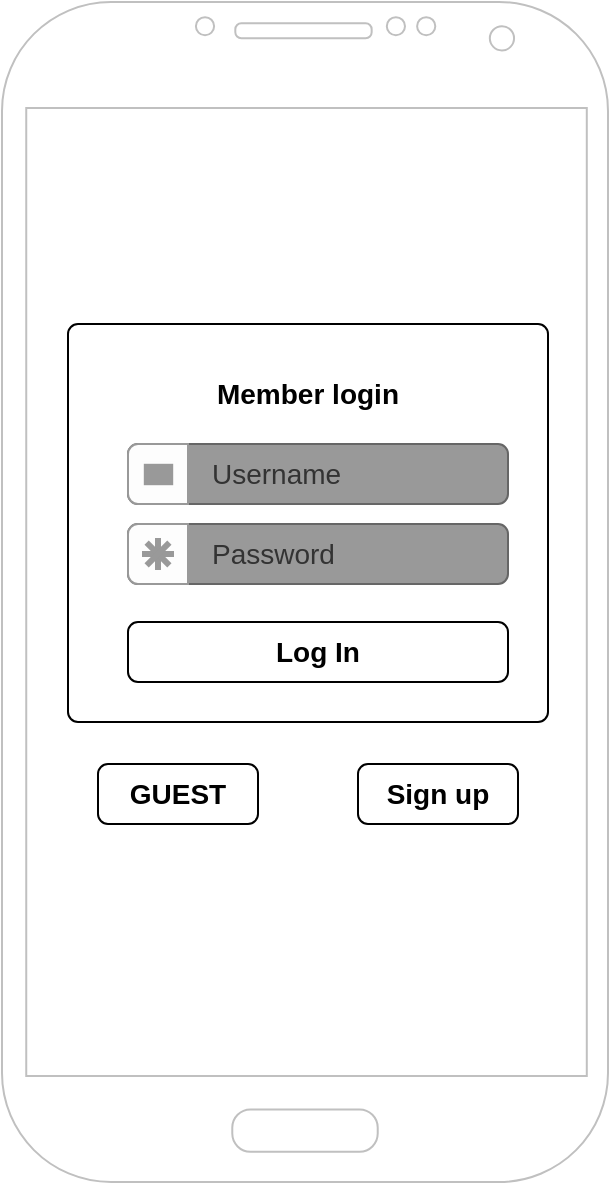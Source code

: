 <mxfile pages="10" version="11.2.8" type="device"><diagram id="ygyDueqDyBNJciKDh_v6" name="member-login"><mxGraphModel dx="1422" dy="794" grid="1" gridSize="10" guides="1" tooltips="1" connect="1" arrows="1" fold="1" page="1" pageScale="1" pageWidth="827" pageHeight="1169" math="0" shadow="0"><root><mxCell id="Bp2MlUzPJQW4ZXuCW2zc-0"/><mxCell id="Bp2MlUzPJQW4ZXuCW2zc-1" parent="Bp2MlUzPJQW4ZXuCW2zc-0"/><mxCell id="ripPcsn1RCYwJfQuil3q-0" value="" style="group" parent="Bp2MlUzPJQW4ZXuCW2zc-1" vertex="1" connectable="0"><mxGeometry x="262" y="289" width="303" height="590" as="geometry"/></mxCell><mxCell id="ripPcsn1RCYwJfQuil3q-1" value="" style="rounded=0;whiteSpace=wrap;html=1;strokeColor=none;" parent="ripPcsn1RCYwJfQuil3q-0" vertex="1"><mxGeometry x="8" y="51" width="290" height="490" as="geometry"/></mxCell><mxCell id="ripPcsn1RCYwJfQuil3q-2" value="" style="verticalLabelPosition=bottom;verticalAlign=top;html=1;shadow=0;dashed=0;strokeWidth=1;shape=mxgraph.android.phone2;fillColor=#ffffff;strokeColor=#c0c0c0;" parent="ripPcsn1RCYwJfQuil3q-0" vertex="1"><mxGeometry width="303" height="590" as="geometry"/></mxCell><mxCell id="ripPcsn1RCYwJfQuil3q-8" value="Member login" style="html=1;shadow=0;dashed=0;shape=mxgraph.bootstrap.rrect;fillColor=#ffffff;align=center;rSize=5;strokeColor=#000000;verticalAlign=top;spacingTop=20;fontSize=14;fontStyle=1;whiteSpace=wrap;" parent="ripPcsn1RCYwJfQuil3q-0" vertex="1"><mxGeometry x="33" y="161" width="240" height="199" as="geometry"/></mxCell><mxCell id="ripPcsn1RCYwJfQuil3q-9" value="Username" style="html=1;shadow=0;dashed=0;shape=mxgraph.bootstrap.rrect;rSize=5;strokeColor=#666666;fillColor=#999999;fontSize=14;fontColor=#333333;align=left;spacingLeft=40;whiteSpace=wrap;resizeWidth=1;" parent="ripPcsn1RCYwJfQuil3q-8" vertex="1"><mxGeometry width="190" height="30" relative="1" as="geometry"><mxPoint x="30" y="60" as="offset"/></mxGeometry></mxCell><mxCell id="ripPcsn1RCYwJfQuil3q-10" value="" style="html=1;shadow=0;dashed=0;shape=mxgraph.bootstrap.leftButton;rSize=5;strokeColor=#999999;fillColor=#fdfdfd;resizeHeight=1;" parent="ripPcsn1RCYwJfQuil3q-9" vertex="1"><mxGeometry width="30" height="30" relative="1" as="geometry"/></mxCell><mxCell id="ripPcsn1RCYwJfQuil3q-11" value="" style="html=1;shadow=0;dashed=0;shape=mxgraph.bootstrap.mail;strokeColor=#fdfdfd;fillColor=#999999;strokeWidth=1.3;" parent="ripPcsn1RCYwJfQuil3q-10" vertex="1"><mxGeometry x="0.5" y="0.5" width="16" height="12" relative="1" as="geometry"><mxPoint x="-8" y="-6" as="offset"/></mxGeometry></mxCell><mxCell id="ripPcsn1RCYwJfQuil3q-12" value="Password" style="html=1;shadow=0;dashed=0;shape=mxgraph.bootstrap.rrect;fillColor=#999999;rSize=5;strokeColor=#666666;fontSize=14;fontColor=#333333;align=left;spacingLeft=40;whiteSpace=wrap;resizeWidth=1;" parent="ripPcsn1RCYwJfQuil3q-8" vertex="1"><mxGeometry width="190" height="30" relative="1" as="geometry"><mxPoint x="30" y="100" as="offset"/></mxGeometry></mxCell><mxCell id="ripPcsn1RCYwJfQuil3q-13" value="" style="html=1;shadow=0;dashed=0;shape=mxgraph.bootstrap.leftButton;rSize=5;strokeColor=#999999;fillColor=#fdfdfd;resizeHeight=1;" parent="ripPcsn1RCYwJfQuil3q-12" vertex="1"><mxGeometry width="30" height="30" relative="1" as="geometry"><mxPoint as="offset"/></mxGeometry></mxCell><mxCell id="ripPcsn1RCYwJfQuil3q-14" value="" style="html=1;shadow=0;dashed=0;shape=mxgraph.bootstrap.password;strokeColor=#999999;strokeWidth=3;" parent="ripPcsn1RCYwJfQuil3q-13" vertex="1"><mxGeometry x="0.5" y="0.5" width="16" height="16" relative="1" as="geometry"><mxPoint x="-8" y="-8" as="offset"/></mxGeometry></mxCell><mxCell id="ripPcsn1RCYwJfQuil3q-16" value="Log In" style="html=1;shadow=0;dashed=0;shape=mxgraph.bootstrap.rrect;rSize=5;fontSize=14;fontStyle=1;whiteSpace=wrap;resizeWidth=1;" parent="ripPcsn1RCYwJfQuil3q-8" vertex="1"><mxGeometry y="1" width="190" height="30" relative="1" as="geometry"><mxPoint x="30" y="-50" as="offset"/></mxGeometry></mxCell><mxCell id="Tb9DliqFyUUpNzaBwKi_-2" value="GUEST" style="html=1;shadow=0;dashed=0;shape=mxgraph.bootstrap.rrect;rSize=5;fontSize=14;fontStyle=1;whiteSpace=wrap;resizeWidth=1;" parent="ripPcsn1RCYwJfQuil3q-0" vertex="1"><mxGeometry y="1" width="80" height="30" relative="1" as="geometry"><mxPoint x="48" y="-209" as="offset"/></mxGeometry></mxCell><mxCell id="Tb9DliqFyUUpNzaBwKi_-3" value="Sign up" style="html=1;shadow=0;dashed=0;shape=mxgraph.bootstrap.rrect;rSize=5;fontSize=14;fontStyle=1;whiteSpace=wrap;resizeWidth=1;" parent="ripPcsn1RCYwJfQuil3q-0" vertex="1"><mxGeometry y="1" width="80" height="30" relative="1" as="geometry"><mxPoint x="178" y="-209" as="offset"/></mxGeometry></mxCell></root></mxGraphModel></diagram><diagram id="Uy_0H1nZ_zxGj0VcIHnp" name="member-home"><mxGraphModel dx="2249" dy="794" grid="1" gridSize="1" guides="1" tooltips="1" connect="1" arrows="1" fold="1" page="1" pageScale="1" pageWidth="827" pageHeight="1169" math="0" shadow="0"><root><mxCell id="Xdcu819eoLpvl-mAOiM5-0"/><mxCell id="Xdcu819eoLpvl-mAOiM5-1" parent="Xdcu819eoLpvl-mAOiM5-0"/><mxCell id="0q8IG8m1yCdNofzVWLLO-0" value="" style="group" parent="Xdcu819eoLpvl-mAOiM5-1" vertex="1" connectable="0"><mxGeometry x="262" y="289" width="440" height="590" as="geometry"/></mxCell><mxCell id="OeJAtH-R24Bu6K_4SZkA-1" value="" style="rounded=0;whiteSpace=wrap;html=1;strokeColor=none;" parent="0q8IG8m1yCdNofzVWLLO-0" vertex="1"><mxGeometry x="8" y="51" width="290" height="490" as="geometry"/></mxCell><mxCell id="OeJAtH-R24Bu6K_4SZkA-2" value="" style="verticalLabelPosition=bottom;verticalAlign=top;html=1;shadow=0;dashed=0;strokeWidth=1;shape=mxgraph.android.phone2;fillColor=#ffffff;strokeColor=#c0c0c0;" parent="0q8IG8m1yCdNofzVWLLO-0" vertex="1"><mxGeometry x="6" y="-3" width="303" height="590" as="geometry"/></mxCell><mxCell id="0q8IG8m1yCdNofzVWLLO-1" value="member-home" style="rounded=0;whiteSpace=wrap;html=1;fontColor=#000000;shadow=0;comic=0;glass=0;" parent="0q8IG8m1yCdNofzVWLLO-0" vertex="1"><mxGeometry x="18" y="51" width="280" height="49" as="geometry"/></mxCell><mxCell id="0q8IG8m1yCdNofzVWLLO-4" value="" style="shape=image;html=1;verticalAlign=top;verticalLabelPosition=bottom;labelBackgroundColor=#ffffff;imageAspect=0;aspect=fixed;image=https://cdn1.iconfinder.com/data/icons/office-222/91/General_Office_30-128.png" parent="0q8IG8m1yCdNofzVWLLO-0" vertex="1"><mxGeometry x="263" y="63.5" width="24" height="24" as="geometry"/></mxCell><mxCell id="0q8IG8m1yCdNofzVWLLO-6" value="" style="rounded=0;whiteSpace=wrap;html=1;fontColor=#000000;shadow=0;comic=0;glass=0;" parent="0q8IG8m1yCdNofzVWLLO-0" vertex="1"><mxGeometry x="18" y="100" width="280" height="23" as="geometry"/></mxCell><UserObject label="%date{ddd mmm dd yyyy}%" placeholders="1" id="0q8IG8m1yCdNofzVWLLO-7"><mxCell style="text;html=1;strokeColor=none;fillColor=none;align=center;verticalAlign=middle;whiteSpace=wrap;overflow=hidden;" parent="0q8IG8m1yCdNofzVWLLO-0" vertex="1"><mxGeometry x="80" y="101" width="160" height="20" as="geometry"/></mxCell></UserObject><mxCell id="0q8IG8m1yCdNofzVWLLO-8" value="Your favorite available &lt;br&gt;(Vender 2/3 , Menu 5/7)&amp;nbsp;&amp;nbsp;" style="text;html=1;strokeColor=none;fillColor=none;align=left;verticalAlign=middle;whiteSpace=wrap;rounded=0;" parent="0q8IG8m1yCdNofzVWLLO-0" vertex="1"><mxGeometry x="34" y="137" width="236" height="20" as="geometry"/></mxCell><mxCell id="0q8IG8m1yCdNofzVWLLO-35" value="" style="group" parent="0q8IG8m1yCdNofzVWLLO-0" vertex="1" connectable="0"><mxGeometry x="34" y="172.5" width="246" height="82.5" as="geometry"/></mxCell><mxCell id="0q8IG8m1yCdNofzVWLLO-30" value="" style="rounded=1;whiteSpace=wrap;html=1;align=left;" parent="0q8IG8m1yCdNofzVWLLO-35" vertex="1"><mxGeometry y="16.5" width="246" height="66" as="geometry"/></mxCell><mxCell id="0q8IG8m1yCdNofzVWLLO-10" value="" style="rounded=1;whiteSpace=wrap;html=1;align=left;" parent="0q8IG8m1yCdNofzVWLLO-35" vertex="1"><mxGeometry y="0.5" width="246" height="32" as="geometry"/></mxCell><mxCell id="0q8IG8m1yCdNofzVWLLO-11" value="" style="shape=actor;whiteSpace=wrap;html=1;align=left;" parent="0q8IG8m1yCdNofzVWLLO-35" vertex="1"><mxGeometry x="10" y="5.5" width="18" height="21" as="geometry"/></mxCell><mxCell id="0q8IG8m1yCdNofzVWLLO-12" value="Vender's name" style="text;html=1;strokeColor=none;fillColor=none;align=left;verticalAlign=middle;whiteSpace=wrap;rounded=0;" parent="0q8IG8m1yCdNofzVWLLO-35" vertex="1"><mxGeometry x="35" y="5.5" width="86" height="20" as="geometry"/></mxCell><mxCell id="0q8IG8m1yCdNofzVWLLO-15" value="" style="endArrow=none;html=1;verticalAlign=top;" parent="0q8IG8m1yCdNofzVWLLO-35" edge="1"><mxGeometry width="50" height="50" relative="1" as="geometry"><mxPoint x="159" y="32" as="sourcePoint"/><mxPoint x="159" as="targetPoint"/></mxGeometry></mxCell><mxCell id="0q8IG8m1yCdNofzVWLLO-29" value="Menu 2/3" style="text;html=1;strokeColor=none;fillColor=none;align=left;verticalAlign=middle;whiteSpace=wrap;rounded=0;" parent="0q8IG8m1yCdNofzVWLLO-35" vertex="1"><mxGeometry x="177" y="6.5" width="56" height="20" as="geometry"/></mxCell><mxCell id="0q8IG8m1yCdNofzVWLLO-32" value="item name" style="text;html=1;strokeColor=none;fillColor=none;align=left;verticalAlign=middle;whiteSpace=wrap;rounded=0;" parent="0q8IG8m1yCdNofzVWLLO-35" vertex="1"><mxGeometry x="7" y="32.5" width="143" height="20" as="geometry"/></mxCell><mxCell id="0q8IG8m1yCdNofzVWLLO-33" value="item name" style="text;html=1;strokeColor=none;fillColor=none;align=left;verticalAlign=middle;whiteSpace=wrap;rounded=0;" parent="0q8IG8m1yCdNofzVWLLO-35" vertex="1"><mxGeometry x="7" y="56.5" width="143" height="20" as="geometry"/></mxCell><mxCell id="0q8IG8m1yCdNofzVWLLO-34" value="" style="endArrow=none;html=1;verticalAlign=top;entryX=1.002;entryY=0.591;entryDx=0;entryDy=0;entryPerimeter=0;" parent="0q8IG8m1yCdNofzVWLLO-35" target="0q8IG8m1yCdNofzVWLLO-30" edge="1"><mxGeometry width="50" height="50" relative="1" as="geometry"><mxPoint y="55.5" as="sourcePoint"/><mxPoint x="245" y="55.5" as="targetPoint"/></mxGeometry></mxCell><mxCell id="SuQtxiJsNrOAcuAFijzw-0" value="" style="shape=image;html=1;verticalAlign=top;verticalLabelPosition=bottom;labelBackgroundColor=#ffffff;imageAspect=0;aspect=fixed;image=https://cdn3.iconfinder.com/data/icons/google-material-design-icons/48/ic_close_48px-128.png;rounded=0;shadow=0;glass=0;comic=0;fillColor=#FFFFFF;align=left;" parent="0q8IG8m1yCdNofzVWLLO-35" vertex="1"><mxGeometry x="219" y="32.5" width="22" height="22" as="geometry"/></mxCell><mxCell id="SuQtxiJsNrOAcuAFijzw-1" value="" style="shape=image;html=1;verticalAlign=top;verticalLabelPosition=bottom;labelBackgroundColor=#ffffff;imageAspect=0;aspect=fixed;image=https://cdn3.iconfinder.com/data/icons/google-material-design-icons/48/ic_close_48px-128.png;rounded=0;shadow=0;glass=0;comic=0;fillColor=#FFFFFF;align=left;" parent="0q8IG8m1yCdNofzVWLLO-35" vertex="1"><mxGeometry x="219" y="58.5" width="22" height="22" as="geometry"/></mxCell><mxCell id="0q8IG8m1yCdNofzVWLLO-37" value="" style="rounded=1;whiteSpace=wrap;html=1;align=left;" parent="0q8IG8m1yCdNofzVWLLO-0" vertex="1"><mxGeometry x="34" y="284" width="246" height="92" as="geometry"/></mxCell><mxCell id="0q8IG8m1yCdNofzVWLLO-38" value="" style="rounded=1;whiteSpace=wrap;html=1;align=left;" parent="0q8IG8m1yCdNofzVWLLO-0" vertex="1"><mxGeometry x="34" y="267.5" width="246" height="32" as="geometry"/></mxCell><mxCell id="0q8IG8m1yCdNofzVWLLO-39" value="" style="shape=actor;whiteSpace=wrap;html=1;align=left;" parent="0q8IG8m1yCdNofzVWLLO-0" vertex="1"><mxGeometry x="44" y="272.5" width="18" height="21" as="geometry"/></mxCell><mxCell id="0q8IG8m1yCdNofzVWLLO-40" value="Vender's name" style="text;html=1;strokeColor=none;fillColor=none;align=left;verticalAlign=middle;whiteSpace=wrap;rounded=0;" parent="0q8IG8m1yCdNofzVWLLO-0" vertex="1"><mxGeometry x="69" y="272.5" width="86" height="20" as="geometry"/></mxCell><mxCell id="0q8IG8m1yCdNofzVWLLO-41" value="" style="endArrow=none;html=1;verticalAlign=top;" parent="0q8IG8m1yCdNofzVWLLO-0" edge="1"><mxGeometry width="50" height="50" relative="1" as="geometry"><mxPoint x="193" y="299" as="sourcePoint"/><mxPoint x="193" y="267" as="targetPoint"/></mxGeometry></mxCell><mxCell id="0q8IG8m1yCdNofzVWLLO-42" value="Menu 3/4" style="text;html=1;strokeColor=none;fillColor=none;align=left;verticalAlign=middle;whiteSpace=wrap;rounded=0;" parent="0q8IG8m1yCdNofzVWLLO-0" vertex="1"><mxGeometry x="211" y="273.5" width="56" height="20" as="geometry"/></mxCell><mxCell id="0q8IG8m1yCdNofzVWLLO-43" value="item name" style="text;html=1;strokeColor=none;fillColor=none;align=left;verticalAlign=middle;whiteSpace=wrap;rounded=0;" parent="0q8IG8m1yCdNofzVWLLO-0" vertex="1"><mxGeometry x="41" y="299.5" width="143" height="20" as="geometry"/></mxCell><mxCell id="0q8IG8m1yCdNofzVWLLO-44" value="item name" style="text;html=1;strokeColor=none;fillColor=none;align=left;verticalAlign=middle;whiteSpace=wrap;rounded=0;" parent="0q8IG8m1yCdNofzVWLLO-0" vertex="1"><mxGeometry x="41" y="323.5" width="143" height="20" as="geometry"/></mxCell><mxCell id="0q8IG8m1yCdNofzVWLLO-48" value="item name" style="text;html=1;strokeColor=none;fillColor=none;align=left;verticalAlign=middle;whiteSpace=wrap;rounded=0;" parent="0q8IG8m1yCdNofzVWLLO-0" vertex="1"><mxGeometry x="40" y="350" width="143" height="20" as="geometry"/></mxCell><mxCell id="0q8IG8m1yCdNofzVWLLO-49" value="" style="endArrow=none;html=1;verticalAlign=top;entryX=1.002;entryY=0.591;entryDx=0;entryDy=0;entryPerimeter=0;" parent="0q8IG8m1yCdNofzVWLLO-0" edge="1"><mxGeometry width="50" height="50" relative="1" as="geometry"><mxPoint x="33.5" y="321" as="sourcePoint"/><mxPoint x="279.992" y="321.006" as="targetPoint"/></mxGeometry></mxCell><mxCell id="0q8IG8m1yCdNofzVWLLO-50" value="" style="endArrow=none;html=1;verticalAlign=top;entryX=1.002;entryY=0.591;entryDx=0;entryDy=0;entryPerimeter=0;" parent="0q8IG8m1yCdNofzVWLLO-0" edge="1"><mxGeometry width="50" height="50" relative="1" as="geometry"><mxPoint x="34" y="347.5" as="sourcePoint"/><mxPoint x="280.492" y="347.506" as="targetPoint"/></mxGeometry></mxCell><mxCell id="0q8IG8m1yCdNofzVWLLO-109" value="All favorite" style="rounded=1;whiteSpace=wrap;html=1;align=center;" parent="0q8IG8m1yCdNofzVWLLO-0" vertex="1"><mxGeometry x="99" y="391" width="114" height="33" as="geometry"/></mxCell><mxCell id="SuQtxiJsNrOAcuAFijzw-2" value="" style="shape=image;html=1;verticalAlign=top;verticalLabelPosition=bottom;labelBackgroundColor=#ffffff;imageAspect=0;aspect=fixed;image=https://cdn3.iconfinder.com/data/icons/google-material-design-icons/48/ic_close_48px-128.png;rounded=0;shadow=0;glass=0;comic=0;fillColor=#FFFFFF;align=left;" parent="0q8IG8m1yCdNofzVWLLO-0" vertex="1"><mxGeometry x="253" y="299" width="22" height="22" as="geometry"/></mxCell><mxCell id="SuQtxiJsNrOAcuAFijzw-3" value="" style="shape=image;html=1;verticalAlign=top;verticalLabelPosition=bottom;labelBackgroundColor=#ffffff;imageAspect=0;aspect=fixed;image=https://cdn3.iconfinder.com/data/icons/google-material-design-icons/48/ic_close_48px-128.png;rounded=0;shadow=0;glass=0;comic=0;fillColor=#FFFFFF;align=left;" parent="0q8IG8m1yCdNofzVWLLO-0" vertex="1"><mxGeometry x="253" y="323.5" width="22" height="22" as="geometry"/></mxCell><mxCell id="SuQtxiJsNrOAcuAFijzw-4" value="" style="shape=image;html=1;verticalAlign=top;verticalLabelPosition=bottom;labelBackgroundColor=#ffffff;imageAspect=0;aspect=fixed;image=https://cdn3.iconfinder.com/data/icons/google-material-design-icons/48/ic_close_48px-128.png;rounded=0;shadow=0;glass=0;comic=0;fillColor=#FFFFFF;align=left;" parent="0q8IG8m1yCdNofzVWLLO-0" vertex="1"><mxGeometry x="253" y="350" width="22" height="22" as="geometry"/></mxCell><mxCell id="0q8IG8m1yCdNofzVWLLO-55" value="" style="group" parent="Xdcu819eoLpvl-mAOiM5-1" vertex="1" connectable="0"><mxGeometry x="-172" y="290" width="362" height="590" as="geometry"/></mxCell><mxCell id="0q8IG8m1yCdNofzVWLLO-56" value="" style="rounded=0;whiteSpace=wrap;html=1;strokeColor=none;" parent="0q8IG8m1yCdNofzVWLLO-55" vertex="1"><mxGeometry x="8" y="51" width="290" height="490" as="geometry"/></mxCell><mxCell id="0q8IG8m1yCdNofzVWLLO-57" value="" style="verticalLabelPosition=bottom;verticalAlign=top;html=1;shadow=0;dashed=0;strokeWidth=1;shape=mxgraph.android.phone2;fillColor=#ffffff;strokeColor=#c0c0c0;" parent="0q8IG8m1yCdNofzVWLLO-55" vertex="1"><mxGeometry x="6" y="-3" width="303" height="590" as="geometry"/></mxCell><mxCell id="0q8IG8m1yCdNofzVWLLO-58" value="Satang's Canteen" style="rounded=0;whiteSpace=wrap;html=1;fontColor=#000000;shadow=0;comic=0;glass=0;" parent="0q8IG8m1yCdNofzVWLLO-55" vertex="1"><mxGeometry x="18" y="51" width="280" height="49" as="geometry"/></mxCell><mxCell id="0q8IG8m1yCdNofzVWLLO-59" value="" style="shape=image;html=1;verticalAlign=top;verticalLabelPosition=bottom;labelBackgroundColor=#ffffff;imageAspect=0;aspect=fixed;image=https://cdn1.iconfinder.com/data/icons/office-222/91/General_Office_30-128.png" parent="0q8IG8m1yCdNofzVWLLO-55" vertex="1"><mxGeometry x="263" y="63.5" width="24" height="24" as="geometry"/></mxCell><mxCell id="0q8IG8m1yCdNofzVWLLO-60" value="" style="rounded=0;whiteSpace=wrap;html=1;fontColor=#000000;shadow=0;comic=0;glass=0;" parent="0q8IG8m1yCdNofzVWLLO-55" vertex="1"><mxGeometry x="18" y="100" width="280" height="23" as="geometry"/></mxCell><UserObject label="%date{ddd mmm dd yyyy}%" placeholders="1" id="0q8IG8m1yCdNofzVWLLO-61"><mxCell style="text;html=1;strokeColor=none;fillColor=none;align=center;verticalAlign=middle;whiteSpace=wrap;overflow=hidden;" parent="0q8IG8m1yCdNofzVWLLO-55" vertex="1"><mxGeometry x="80" y="101" width="160" height="20" as="geometry"/></mxCell></UserObject><mxCell id="0q8IG8m1yCdNofzVWLLO-62" value="Your favorite available &lt;br&gt;(Vender 0/0 , Menu 0/0)&amp;nbsp;&amp;nbsp;" style="text;html=1;strokeColor=none;fillColor=none;align=left;verticalAlign=middle;whiteSpace=wrap;rounded=0;" parent="0q8IG8m1yCdNofzVWLLO-55" vertex="1"><mxGeometry x="34" y="137" width="236" height="20" as="geometry"/></mxCell><mxCell id="0q8IG8m1yCdNofzVWLLO-84" value="&lt;font color=&quot;#b8b8b8&quot;&gt;You don't have any favorite venders or items&lt;/font&gt;" style="text;html=1;strokeColor=none;fillColor=none;align=center;verticalAlign=middle;whiteSpace=wrap;rounded=0;" parent="0q8IG8m1yCdNofzVWLLO-55" vertex="1"><mxGeometry x="74.5" y="288" width="167" height="20" as="geometry"/></mxCell><mxCell id="0q8IG8m1yCdNofzVWLLO-86" value="See all" style="rounded=1;whiteSpace=wrap;html=1;align=center;" parent="0q8IG8m1yCdNofzVWLLO-55" vertex="1"><mxGeometry x="126" y="319" width="66" height="33" as="geometry"/></mxCell><mxCell id="0q8IG8m1yCdNofzVWLLO-87" value="" style="rounded=0;whiteSpace=wrap;html=1;strokeColor=none;" parent="Xdcu819eoLpvl-mAOiM5-1" vertex="1"><mxGeometry x="-163" y="342" width="290" height="490" as="geometry"/></mxCell><mxCell id="0q8IG8m1yCdNofzVWLLO-88" value="" style="verticalLabelPosition=bottom;verticalAlign=top;html=1;shadow=0;dashed=0;strokeWidth=1;shape=mxgraph.android.phone2;fillColor=#ffffff;strokeColor=#c0c0c0;" parent="Xdcu819eoLpvl-mAOiM5-1" vertex="1"><mxGeometry x="-165" y="288" width="303" height="590" as="geometry"/></mxCell><mxCell id="0q8IG8m1yCdNofzVWLLO-89" value="member-home" style="rounded=0;whiteSpace=wrap;html=1;fontColor=#000000;shadow=0;comic=0;glass=0;" parent="Xdcu819eoLpvl-mAOiM5-1" vertex="1"><mxGeometry x="-153" y="342" width="280" height="49" as="geometry"/></mxCell><mxCell id="0q8IG8m1yCdNofzVWLLO-90" value="" style="shape=image;html=1;verticalAlign=top;verticalLabelPosition=bottom;labelBackgroundColor=#ffffff;imageAspect=0;aspect=fixed;image=https://cdn1.iconfinder.com/data/icons/office-222/91/General_Office_30-128.png" parent="Xdcu819eoLpvl-mAOiM5-1" vertex="1"><mxGeometry x="92" y="354.5" width="24" height="24" as="geometry"/></mxCell><mxCell id="0q8IG8m1yCdNofzVWLLO-91" value="" style="rounded=0;whiteSpace=wrap;html=1;fontColor=#000000;shadow=0;comic=0;glass=0;" parent="Xdcu819eoLpvl-mAOiM5-1" vertex="1"><mxGeometry x="-153" y="391" width="280" height="23" as="geometry"/></mxCell><UserObject label="%date{ddd mmm dd yyyy}%" placeholders="1" id="0q8IG8m1yCdNofzVWLLO-92"><mxCell style="text;html=1;strokeColor=none;fillColor=none;align=center;verticalAlign=middle;whiteSpace=wrap;overflow=hidden;" parent="Xdcu819eoLpvl-mAOiM5-1" vertex="1"><mxGeometry x="-91" y="392" width="160" height="20" as="geometry"/></mxCell></UserObject><mxCell id="0q8IG8m1yCdNofzVWLLO-93" value="Your favorite available &lt;br&gt;(Vender 0/0 , Menu 0/0)&amp;nbsp;&amp;nbsp;" style="text;html=1;strokeColor=none;fillColor=none;align=left;verticalAlign=middle;whiteSpace=wrap;rounded=0;" parent="Xdcu819eoLpvl-mAOiM5-1" vertex="1"><mxGeometry x="-137" y="428" width="236" height="20" as="geometry"/></mxCell><mxCell id="0q8IG8m1yCdNofzVWLLO-94" value="&lt;font color=&quot;#b8b8b8&quot;&gt;You don't have any favorite venders or items&lt;/font&gt;" style="text;html=1;strokeColor=none;fillColor=none;align=center;verticalAlign=middle;whiteSpace=wrap;rounded=0;" parent="Xdcu819eoLpvl-mAOiM5-1" vertex="1"><mxGeometry x="-96.5" y="579" width="167" height="20" as="geometry"/></mxCell><mxCell id="0q8IG8m1yCdNofzVWLLO-95" value="See all" style="rounded=1;whiteSpace=wrap;html=1;align=center;" parent="Xdcu819eoLpvl-mAOiM5-1" vertex="1"><mxGeometry x="-45" y="610" width="66" height="33" as="geometry"/></mxCell><mxCell id="0q8IG8m1yCdNofzVWLLO-96" value="" style="rounded=0;whiteSpace=wrap;html=1;strokeColor=none;" parent="Xdcu819eoLpvl-mAOiM5-1" vertex="1"><mxGeometry x="718.5" y="340.5" width="290" height="490" as="geometry"/></mxCell><mxCell id="0q8IG8m1yCdNofzVWLLO-97" value="" style="verticalLabelPosition=bottom;verticalAlign=top;html=1;shadow=0;dashed=0;strokeWidth=1;shape=mxgraph.android.phone2;fillColor=#ffffff;strokeColor=#c0c0c0;" parent="Xdcu819eoLpvl-mAOiM5-1" vertex="1"><mxGeometry x="716.5" y="286.5" width="303" height="590" as="geometry"/></mxCell><mxCell id="0q8IG8m1yCdNofzVWLLO-98" value="member-home" style="rounded=0;whiteSpace=wrap;html=1;fontColor=#000000;shadow=0;comic=0;glass=0;" parent="Xdcu819eoLpvl-mAOiM5-1" vertex="1"><mxGeometry x="728.5" y="340.5" width="280" height="49" as="geometry"/></mxCell><mxCell id="0q8IG8m1yCdNofzVWLLO-99" value="" style="shape=image;html=1;verticalAlign=top;verticalLabelPosition=bottom;labelBackgroundColor=#ffffff;imageAspect=0;aspect=fixed;image=https://cdn1.iconfinder.com/data/icons/office-222/91/General_Office_30-128.png" parent="Xdcu819eoLpvl-mAOiM5-1" vertex="1"><mxGeometry x="973.5" y="353" width="24" height="24" as="geometry"/></mxCell><mxCell id="0q8IG8m1yCdNofzVWLLO-105" value="" style="group" parent="Xdcu819eoLpvl-mAOiM5-1" vertex="1" connectable="0"><mxGeometry x="729" y="478" width="280" height="233" as="geometry"/></mxCell><mxCell id="0q8IG8m1yCdNofzVWLLO-100" value="" style="rounded=0;whiteSpace=wrap;html=1;fontColor=#000000;shadow=0;comic=0;glass=0;" parent="0q8IG8m1yCdNofzVWLLO-105" vertex="1"><mxGeometry width="280" height="21.266" as="geometry"/></mxCell><UserObject label="%date{ddd mmm dd yyyy}%" placeholders="1" id="0q8IG8m1yCdNofzVWLLO-101"><mxCell style="text;html=1;strokeColor=none;fillColor=none;align=center;verticalAlign=middle;whiteSpace=wrap;overflow=hidden;" parent="0q8IG8m1yCdNofzVWLLO-105" vertex="1"><mxGeometry x="62" y="1.849" width="160" height="18.492" as="geometry"/></mxCell></UserObject><mxCell id="0q8IG8m1yCdNofzVWLLO-102" value="Your favorite available &lt;br&gt;(Vender 0/0 , Menu 0/0)&amp;nbsp;&amp;nbsp;" style="text;html=1;strokeColor=none;fillColor=none;align=left;verticalAlign=middle;whiteSpace=wrap;rounded=0;" parent="0q8IG8m1yCdNofzVWLLO-105" vertex="1"><mxGeometry x="16" y="34.21" width="236" height="18.492" as="geometry"/></mxCell><mxCell id="0q8IG8m1yCdNofzVWLLO-103" value="&lt;font color=&quot;#b8b8b8&quot;&gt;You don't have any favorite venders or items&lt;/font&gt;" style="text;html=1;strokeColor=none;fillColor=none;align=center;verticalAlign=middle;whiteSpace=wrap;rounded=0;" parent="0q8IG8m1yCdNofzVWLLO-105" vertex="1"><mxGeometry x="56.5" y="173.825" width="167" height="18.492" as="geometry"/></mxCell><mxCell id="0q8IG8m1yCdNofzVWLLO-104" value="See all" style="rounded=1;whiteSpace=wrap;html=1;align=center;" parent="0q8IG8m1yCdNofzVWLLO-105" vertex="1"><mxGeometry x="108" y="202.488" width="66" height="30.512" as="geometry"/></mxCell><mxCell id="0q8IG8m1yCdNofzVWLLO-108" value="&amp;nbsp; - Home&lt;br&gt;&amp;nbsp; - All venders&lt;br&gt;&amp;nbsp; - All favorite&lt;br&gt;&lt;br&gt;&amp;nbsp; &amp;nbsp; Logout" style="rounded=0;whiteSpace=wrap;html=1;shadow=0;comic=0;glass=0;align=left;fillColor=#CCCCCC;" parent="Xdcu819eoLpvl-mAOiM5-1" vertex="1"><mxGeometry x="729" y="389" width="280" height="89" as="geometry"/></mxCell></root></mxGraphModel></diagram><diagram id="MbPwg-XKRYoF5-3mDmdP" name="member-all-favorite"><mxGraphModel dx="1422" dy="794" grid="0" gridSize="10" guides="1" tooltips="1" connect="1" arrows="1" fold="1" page="1" pageScale="1" pageWidth="827" pageHeight="1169" math="0" shadow="0"><root><mxCell id="Ttf11Kw4eohRsUwl4IPE-0"/><mxCell id="Ttf11Kw4eohRsUwl4IPE-1" parent="Ttf11Kw4eohRsUwl4IPE-0"/><mxCell id="REedSAm0BpnEeiOj-wja-0" value="" style="rounded=0;whiteSpace=wrap;html=1;strokeColor=none;" parent="Ttf11Kw4eohRsUwl4IPE-1" vertex="1"><mxGeometry x="272" y="234" width="290" height="490" as="geometry"/></mxCell><mxCell id="REedSAm0BpnEeiOj-wja-1" value="" style="verticalLabelPosition=bottom;verticalAlign=top;html=1;shadow=0;dashed=0;strokeWidth=1;shape=mxgraph.android.phone2;fillColor=#ffffff;strokeColor=#c0c0c0;" parent="Ttf11Kw4eohRsUwl4IPE-1" vertex="1"><mxGeometry x="270" y="180" width="303" height="590" as="geometry"/></mxCell><mxCell id="REedSAm0BpnEeiOj-wja-2" value="all-favorite" style="rounded=0;whiteSpace=wrap;html=1;fontColor=#000000;shadow=0;comic=0;glass=0;" parent="Ttf11Kw4eohRsUwl4IPE-1" vertex="1"><mxGeometry x="282" y="234" width="280" height="49" as="geometry"/></mxCell><mxCell id="REedSAm0BpnEeiOj-wja-3" value="" style="shape=image;html=1;verticalAlign=top;verticalLabelPosition=bottom;labelBackgroundColor=#ffffff;imageAspect=0;aspect=fixed;image=https://cdn1.iconfinder.com/data/icons/office-222/91/General_Office_30-128.png" parent="Ttf11Kw4eohRsUwl4IPE-1" vertex="1"><mxGeometry x="527" y="246.5" width="24" height="24" as="geometry"/></mxCell><mxCell id="REedSAm0BpnEeiOj-wja-4" value="" style="rounded=0;whiteSpace=wrap;html=1;fontColor=#000000;shadow=0;comic=0;glass=0;" parent="Ttf11Kw4eohRsUwl4IPE-1" vertex="1"><mxGeometry x="282" y="283" width="280" height="23" as="geometry"/></mxCell><UserObject label="%date{ddd mmm dd yyyy}%" placeholders="1" id="REedSAm0BpnEeiOj-wja-5"><mxCell style="text;html=1;strokeColor=none;fillColor=none;align=center;verticalAlign=middle;whiteSpace=wrap;overflow=hidden;" parent="Ttf11Kw4eohRsUwl4IPE-1" vertex="1"><mxGeometry x="344" y="284" width="160" height="20" as="geometry"/></mxCell></UserObject><mxCell id="REedSAm0BpnEeiOj-wja-6" value="Your favorite menu (5)" style="text;html=1;strokeColor=none;fillColor=none;align=left;verticalAlign=middle;whiteSpace=wrap;rounded=0;shadow=0;glass=0;comic=0;fontColor=#000000;" parent="Ttf11Kw4eohRsUwl4IPE-1" vertex="1"><mxGeometry x="300" y="320" width="140" height="20" as="geometry"/></mxCell><mxCell id="REedSAm0BpnEeiOj-wja-8" value="" style="group" parent="Ttf11Kw4eohRsUwl4IPE-1" vertex="1" connectable="0"><mxGeometry x="302" y="355" width="229" height="23" as="geometry"/></mxCell><mxCell id="REedSAm0BpnEeiOj-wja-9" value="&amp;nbsp; item name (vender's name)" style="rounded=1;whiteSpace=wrap;html=1;shadow=0;glass=0;comic=0;align=left;arcSize=8;" parent="REedSAm0BpnEeiOj-wja-8" vertex="1"><mxGeometry width="229" height="23" as="geometry"/></mxCell><mxCell id="REedSAm0BpnEeiOj-wja-10" value="" style="shape=image;html=1;verticalAlign=top;verticalLabelPosition=bottom;labelBackgroundColor=#ffffff;imageAspect=0;aspect=fixed;image=https://cdn3.iconfinder.com/data/icons/google-material-design-icons/48/ic_close_48px-128.png;rounded=0;shadow=0;glass=0;comic=0;fillColor=#FFFFFF;align=left;" parent="REedSAm0BpnEeiOj-wja-8" vertex="1"><mxGeometry x="205.5" y="1" width="21" height="21" as="geometry"/></mxCell><mxCell id="REedSAm0BpnEeiOj-wja-11" value="" style="group" parent="Ttf11Kw4eohRsUwl4IPE-1" vertex="1" connectable="0"><mxGeometry x="302.5" y="388.5" width="229" height="23" as="geometry"/></mxCell><mxCell id="REedSAm0BpnEeiOj-wja-12" value="&amp;nbsp; item name (vender's name)" style="rounded=1;whiteSpace=wrap;html=1;shadow=0;glass=0;comic=0;align=left;arcSize=8;" parent="REedSAm0BpnEeiOj-wja-11" vertex="1"><mxGeometry width="229" height="23" as="geometry"/></mxCell><mxCell id="REedSAm0BpnEeiOj-wja-13" value="" style="shape=image;html=1;verticalAlign=top;verticalLabelPosition=bottom;labelBackgroundColor=#ffffff;imageAspect=0;aspect=fixed;image=https://cdn3.iconfinder.com/data/icons/google-material-design-icons/48/ic_close_48px-128.png;rounded=0;shadow=0;glass=0;comic=0;fillColor=#FFFFFF;align=left;" parent="REedSAm0BpnEeiOj-wja-11" vertex="1"><mxGeometry x="205.5" y="1" width="21" height="21" as="geometry"/></mxCell><mxCell id="REedSAm0BpnEeiOj-wja-14" value="" style="group" parent="Ttf11Kw4eohRsUwl4IPE-1" vertex="1" connectable="0"><mxGeometry x="302.5" y="421" width="229" height="23" as="geometry"/></mxCell><mxCell id="REedSAm0BpnEeiOj-wja-15" value="&amp;nbsp; item name (vender's name)" style="rounded=1;whiteSpace=wrap;html=1;shadow=0;glass=0;comic=0;align=left;arcSize=8;" parent="REedSAm0BpnEeiOj-wja-14" vertex="1"><mxGeometry width="229" height="23" as="geometry"/></mxCell><mxCell id="REedSAm0BpnEeiOj-wja-16" value="" style="shape=image;html=1;verticalAlign=top;verticalLabelPosition=bottom;labelBackgroundColor=#ffffff;imageAspect=0;aspect=fixed;image=https://cdn3.iconfinder.com/data/icons/google-material-design-icons/48/ic_close_48px-128.png;rounded=0;shadow=0;glass=0;comic=0;fillColor=#FFFFFF;align=left;" parent="REedSAm0BpnEeiOj-wja-14" vertex="1"><mxGeometry x="205.5" y="1" width="21" height="21" as="geometry"/></mxCell><mxCell id="REedSAm0BpnEeiOj-wja-17" value="" style="group" parent="Ttf11Kw4eohRsUwl4IPE-1" vertex="1" connectable="0"><mxGeometry x="302.5" y="456" width="229" height="23" as="geometry"/></mxCell><mxCell id="REedSAm0BpnEeiOj-wja-18" value="&amp;nbsp; item name (vender's name)" style="rounded=1;whiteSpace=wrap;html=1;shadow=0;glass=0;comic=0;align=left;arcSize=8;" parent="REedSAm0BpnEeiOj-wja-17" vertex="1"><mxGeometry width="229" height="23" as="geometry"/></mxCell><mxCell id="REedSAm0BpnEeiOj-wja-19" value="" style="shape=image;html=1;verticalAlign=top;verticalLabelPosition=bottom;labelBackgroundColor=#ffffff;imageAspect=0;aspect=fixed;image=https://cdn3.iconfinder.com/data/icons/google-material-design-icons/48/ic_close_48px-128.png;rounded=0;shadow=0;glass=0;comic=0;fillColor=#FFFFFF;align=left;" parent="REedSAm0BpnEeiOj-wja-17" vertex="1"><mxGeometry x="205.5" y="1" width="21" height="21" as="geometry"/></mxCell><mxCell id="REedSAm0BpnEeiOj-wja-29" value="" style="group" parent="Ttf11Kw4eohRsUwl4IPE-1" vertex="1" connectable="0"><mxGeometry x="302" y="487.5" width="229" height="23" as="geometry"/></mxCell><mxCell id="REedSAm0BpnEeiOj-wja-30" value="&amp;nbsp; item name (vender's name)" style="rounded=1;whiteSpace=wrap;html=1;shadow=0;glass=0;comic=0;align=left;arcSize=8;" parent="REedSAm0BpnEeiOj-wja-29" vertex="1"><mxGeometry width="229" height="23" as="geometry"/></mxCell><mxCell id="REedSAm0BpnEeiOj-wja-31" value="" style="shape=image;html=1;verticalAlign=top;verticalLabelPosition=bottom;labelBackgroundColor=#ffffff;imageAspect=0;aspect=fixed;image=https://cdn3.iconfinder.com/data/icons/google-material-design-icons/48/ic_close_48px-128.png;rounded=0;shadow=0;glass=0;comic=0;fillColor=#FFFFFF;align=left;" parent="REedSAm0BpnEeiOj-wja-29" vertex="1"><mxGeometry x="205.5" y="1" width="21" height="21" as="geometry"/></mxCell></root></mxGraphModel></diagram><diagram id="xlGkXdNqLRuDRwXWMDDw" name="all-vender"><mxGraphModel dx="1422" dy="794" grid="1" gridSize="1" guides="1" tooltips="1" connect="1" arrows="1" fold="1" page="1" pageScale="1" pageWidth="827" pageHeight="1169" math="0" shadow="0"><root><mxCell id="UUmYQensQi-iNDUaFpYp-0"/><mxCell id="UUmYQensQi-iNDUaFpYp-1" parent="UUmYQensQi-iNDUaFpYp-0"/><mxCell id="epSdWSAMlnUI0L_G1U_W-0" value="" style="group" parent="UUmYQensQi-iNDUaFpYp-1" vertex="1" connectable="0"><mxGeometry x="262" y="289" width="362" height="590" as="geometry"/></mxCell><mxCell id="epSdWSAMlnUI0L_G1U_W-1" value="" style="rounded=0;whiteSpace=wrap;html=1;strokeColor=none;" parent="epSdWSAMlnUI0L_G1U_W-0" vertex="1"><mxGeometry x="8" y="51" width="290" height="490" as="geometry"/></mxCell><mxCell id="epSdWSAMlnUI0L_G1U_W-2" value="" style="verticalLabelPosition=bottom;verticalAlign=top;html=1;shadow=0;dashed=0;strokeWidth=1;shape=mxgraph.android.phone2;fillColor=#ffffff;strokeColor=#c0c0c0;" parent="epSdWSAMlnUI0L_G1U_W-0" vertex="1"><mxGeometry x="6" y="-3" width="303" height="590" as="geometry"/></mxCell><mxCell id="epSdWSAMlnUI0L_G1U_W-3" value="all-vender-available" style="rounded=0;whiteSpace=wrap;html=1;fontColor=#000000;shadow=0;comic=0;glass=0;" parent="epSdWSAMlnUI0L_G1U_W-0" vertex="1"><mxGeometry x="18" y="51" width="280" height="49" as="geometry"/></mxCell><mxCell id="epSdWSAMlnUI0L_G1U_W-4" value="" style="shape=image;html=1;verticalAlign=top;verticalLabelPosition=bottom;labelBackgroundColor=#ffffff;imageAspect=0;aspect=fixed;image=https://cdn1.iconfinder.com/data/icons/office-222/91/General_Office_30-128.png" parent="epSdWSAMlnUI0L_G1U_W-0" vertex="1"><mxGeometry x="263" y="63.5" width="24" height="24" as="geometry"/></mxCell><mxCell id="epSdWSAMlnUI0L_G1U_W-5" value="" style="rounded=0;whiteSpace=wrap;html=1;fontColor=#000000;shadow=0;comic=0;glass=0;" parent="epSdWSAMlnUI0L_G1U_W-0" vertex="1"><mxGeometry x="18" y="100" width="280" height="23" as="geometry"/></mxCell><UserObject label="%date{ddd mmm dd yyyy}%" placeholders="1" id="epSdWSAMlnUI0L_G1U_W-6"><mxCell style="text;html=1;strokeColor=none;fillColor=none;align=center;verticalAlign=middle;whiteSpace=wrap;overflow=hidden;" parent="epSdWSAMlnUI0L_G1U_W-0" vertex="1"><mxGeometry x="80" y="101" width="160" height="20" as="geometry"/></mxCell></UserObject><mxCell id="OUsVoxuaAyD9rceb89em-7" value="" style="group" parent="epSdWSAMlnUI0L_G1U_W-0" vertex="1" connectable="0"><mxGeometry x="34" y="173" width="246" height="117" as="geometry"/></mxCell><mxCell id="epSdWSAMlnUI0L_G1U_W-10" value="" style="rounded=1;whiteSpace=wrap;html=1;align=left;" parent="OUsVoxuaAyD9rceb89em-7" vertex="1"><mxGeometry width="246" height="117" as="geometry"/></mxCell><mxCell id="epSdWSAMlnUI0L_G1U_W-11" value="" style="shape=actor;whiteSpace=wrap;html=1;align=left;" parent="OUsVoxuaAyD9rceb89em-7" vertex="1"><mxGeometry x="10" y="8" width="18" height="21" as="geometry"/></mxCell><mxCell id="epSdWSAMlnUI0L_G1U_W-12" value="Vender's name" style="text;html=1;strokeColor=none;fillColor=none;align=left;verticalAlign=middle;whiteSpace=wrap;rounded=0;" parent="OUsVoxuaAyD9rceb89em-7" vertex="1"><mxGeometry x="35" y="9" width="86" height="20" as="geometry"/></mxCell><mxCell id="epSdWSAMlnUI0L_G1U_W-14" value="2 Menu Available" style="text;html=1;strokeColor=none;fillColor=none;align=right;verticalAlign=middle;whiteSpace=wrap;rounded=0;" parent="OUsVoxuaAyD9rceb89em-7" vertex="1"><mxGeometry x="70" y="87" width="108" height="20" as="geometry"/></mxCell><mxCell id="OUsVoxuaAyD9rceb89em-3" value="" style="endArrow=none;html=1;entryX=1.002;entryY=0.332;entryDx=0;entryDy=0;entryPerimeter=0;exitX=-0.002;exitY=0.332;exitDx=0;exitDy=0;exitPerimeter=0;" parent="OUsVoxuaAyD9rceb89em-7" source="epSdWSAMlnUI0L_G1U_W-10" target="epSdWSAMlnUI0L_G1U_W-10" edge="1"><mxGeometry width="50" height="50" relative="1" as="geometry"><mxPoint x="74" y="98" as="sourcePoint"/><mxPoint x="124" y="48" as="targetPoint"/></mxGeometry></mxCell><mxCell id="OUsVoxuaAyD9rceb89em-5" value="Vender's description" style="text;html=1;strokeColor=none;fillColor=none;align=left;verticalAlign=middle;whiteSpace=wrap;rounded=0;" parent="OUsVoxuaAyD9rceb89em-7" vertex="1"><mxGeometry x="8" y="43" width="196" height="20" as="geometry"/></mxCell><mxCell id="OUsVoxuaAyD9rceb89em-6" value="Visit" style="rounded=1;whiteSpace=wrap;html=1;align=center;" parent="OUsVoxuaAyD9rceb89em-7" vertex="1"><mxGeometry x="186" y="83" width="50" height="27" as="geometry"/></mxCell><mxCell id="TwMz9Z1fODi39J1aIYAR-0" value="" style="shape=image;html=1;verticalAlign=top;verticalLabelPosition=bottom;labelBackgroundColor=#ffffff;imageAspect=0;aspect=fixed;image=https://cdn0.iconfinder.com/data/icons/very-basic-android-l-lollipop-icon-pack/24/like_outline-128.png;rounded=1;shadow=0;glass=0;comic=0;fillColor=#FFFFFF;align=left;" parent="OUsVoxuaAyD9rceb89em-7" vertex="1"><mxGeometry x="215" y="11" width="18" height="18" as="geometry"/></mxCell><mxCell id="OUsVoxuaAyD9rceb89em-8" value="" style="group" parent="epSdWSAMlnUI0L_G1U_W-0" vertex="1" connectable="0"><mxGeometry x="34" y="301" width="246" height="117" as="geometry"/></mxCell><mxCell id="OUsVoxuaAyD9rceb89em-9" value="" style="rounded=1;whiteSpace=wrap;html=1;align=left;" parent="OUsVoxuaAyD9rceb89em-8" vertex="1"><mxGeometry width="246" height="117" as="geometry"/></mxCell><mxCell id="OUsVoxuaAyD9rceb89em-10" value="" style="shape=actor;whiteSpace=wrap;html=1;align=left;" parent="OUsVoxuaAyD9rceb89em-8" vertex="1"><mxGeometry x="10" y="8" width="18" height="21" as="geometry"/></mxCell><mxCell id="OUsVoxuaAyD9rceb89em-11" value="Vender's name" style="text;html=1;strokeColor=none;fillColor=none;align=left;verticalAlign=middle;whiteSpace=wrap;rounded=0;" parent="OUsVoxuaAyD9rceb89em-8" vertex="1"><mxGeometry x="35" y="9" width="86" height="20" as="geometry"/></mxCell><mxCell id="OUsVoxuaAyD9rceb89em-12" value="2 Menu Available" style="text;html=1;strokeColor=none;fillColor=none;align=right;verticalAlign=middle;whiteSpace=wrap;rounded=0;" parent="OUsVoxuaAyD9rceb89em-8" vertex="1"><mxGeometry x="70" y="87" width="108" height="20" as="geometry"/></mxCell><mxCell id="OUsVoxuaAyD9rceb89em-13" value="" style="endArrow=none;html=1;entryX=1.002;entryY=0.332;entryDx=0;entryDy=0;entryPerimeter=0;exitX=-0.002;exitY=0.332;exitDx=0;exitDy=0;exitPerimeter=0;" parent="OUsVoxuaAyD9rceb89em-8" source="OUsVoxuaAyD9rceb89em-9" target="OUsVoxuaAyD9rceb89em-9" edge="1"><mxGeometry width="50" height="50" relative="1" as="geometry"><mxPoint x="74" y="98" as="sourcePoint"/><mxPoint x="124" y="48" as="targetPoint"/></mxGeometry></mxCell><mxCell id="OUsVoxuaAyD9rceb89em-14" value="Vender's description" style="text;html=1;strokeColor=none;fillColor=none;align=left;verticalAlign=middle;whiteSpace=wrap;rounded=0;" parent="OUsVoxuaAyD9rceb89em-8" vertex="1"><mxGeometry x="8" y="43" width="196" height="20" as="geometry"/></mxCell><mxCell id="OUsVoxuaAyD9rceb89em-15" value="Visit" style="rounded=1;whiteSpace=wrap;html=1;align=center;" parent="OUsVoxuaAyD9rceb89em-8" vertex="1"><mxGeometry x="186" y="83" width="50" height="27" as="geometry"/></mxCell><mxCell id="TwMz9Z1fODi39J1aIYAR-1" value="" style="shape=image;html=1;verticalAlign=top;verticalLabelPosition=bottom;labelBackgroundColor=#ffffff;imageAspect=0;aspect=fixed;image=https://cdn0.iconfinder.com/data/icons/very-basic-android-l-lollipop-icon-pack/24/like_outline-128.png;rounded=1;shadow=0;glass=0;comic=0;fillColor=#FFFFFF;align=left;" parent="OUsVoxuaAyD9rceb89em-8" vertex="1"><mxGeometry x="216" y="10" width="18" height="18" as="geometry"/></mxCell><mxCell id="OUsVoxuaAyD9rceb89em-16" value="" style="group;glass=0;rounded=0;shadow=0;comic=0;" parent="epSdWSAMlnUI0L_G1U_W-0" vertex="1" connectable="0"><mxGeometry x="34" y="431" width="247" height="127" as="geometry"/></mxCell><mxCell id="OUsVoxuaAyD9rceb89em-17" value="" style="rounded=1;whiteSpace=wrap;html=1;align=left;" parent="OUsVoxuaAyD9rceb89em-16" vertex="1"><mxGeometry width="246" height="117" as="geometry"/></mxCell><mxCell id="OUsVoxuaAyD9rceb89em-18" value="" style="shape=actor;whiteSpace=wrap;html=1;align=left;" parent="OUsVoxuaAyD9rceb89em-16" vertex="1"><mxGeometry x="10" y="8" width="18" height="21" as="geometry"/></mxCell><mxCell id="OUsVoxuaAyD9rceb89em-19" value="Vender's name" style="text;html=1;strokeColor=none;fillColor=none;align=left;verticalAlign=middle;whiteSpace=wrap;rounded=0;" parent="OUsVoxuaAyD9rceb89em-16" vertex="1"><mxGeometry x="35" y="9" width="86" height="20" as="geometry"/></mxCell><mxCell id="OUsVoxuaAyD9rceb89em-20" value="2 Menu Available" style="text;html=1;strokeColor=none;fillColor=none;align=right;verticalAlign=middle;whiteSpace=wrap;rounded=0;" parent="OUsVoxuaAyD9rceb89em-16" vertex="1"><mxGeometry x="70" y="87" width="108" height="20" as="geometry"/></mxCell><mxCell id="OUsVoxuaAyD9rceb89em-21" value="" style="endArrow=none;html=1;entryX=1.002;entryY=0.332;entryDx=0;entryDy=0;entryPerimeter=0;exitX=-0.002;exitY=0.332;exitDx=0;exitDy=0;exitPerimeter=0;" parent="OUsVoxuaAyD9rceb89em-16" source="OUsVoxuaAyD9rceb89em-17" target="OUsVoxuaAyD9rceb89em-17" edge="1"><mxGeometry width="50" height="50" relative="1" as="geometry"><mxPoint x="74" y="98" as="sourcePoint"/><mxPoint x="124" y="48" as="targetPoint"/></mxGeometry></mxCell><mxCell id="OUsVoxuaAyD9rceb89em-22" value="Vender's description" style="text;html=1;strokeColor=none;fillColor=none;align=left;verticalAlign=middle;whiteSpace=wrap;rounded=0;" parent="OUsVoxuaAyD9rceb89em-16" vertex="1"><mxGeometry x="8" y="43" width="196" height="20" as="geometry"/></mxCell><mxCell id="OUsVoxuaAyD9rceb89em-23" value="Visit" style="rounded=1;whiteSpace=wrap;html=1;align=center;" parent="OUsVoxuaAyD9rceb89em-16" vertex="1"><mxGeometry x="186" y="83" width="50" height="27" as="geometry"/></mxCell><mxCell id="OUsVoxuaAyD9rceb89em-25" value="" style="rounded=0;whiteSpace=wrap;html=1;shadow=0;glass=0;comic=0;fillColor=#FFFFFF;align=left;strokeColor=none;" parent="OUsVoxuaAyD9rceb89em-16" vertex="1"><mxGeometry x="-1" y="102" width="248" height="16" as="geometry"/></mxCell><mxCell id="TwMz9Z1fODi39J1aIYAR-2" value="" style="shape=image;html=1;verticalAlign=top;verticalLabelPosition=bottom;labelBackgroundColor=#ffffff;imageAspect=0;aspect=fixed;image=https://cdn0.iconfinder.com/data/icons/very-basic-android-l-lollipop-icon-pack/24/like_outline-128.png;rounded=1;shadow=0;glass=0;comic=0;fillColor=#FFFFFF;align=left;" parent="OUsVoxuaAyD9rceb89em-16" vertex="1"><mxGeometry x="216" y="10" width="18" height="18" as="geometry"/></mxCell><mxCell id="OUsVoxuaAyD9rceb89em-0" value="3 venders available for today&lt;br&gt;6 menu available for today" style="text;html=1;strokeColor=none;fillColor=none;align=left;verticalAlign=middle;whiteSpace=wrap;rounded=0;" parent="UUmYQensQi-iNDUaFpYp-1" vertex="1"><mxGeometry x="295.5" y="424" width="236" height="20" as="geometry"/></mxCell><mxCell id="OUsVoxuaAyD9rceb89em-26" value="" style="endArrow=none;html=1;shadow=0;entryX=0.077;entryY=0.91;entryDx=0;entryDy=0;entryPerimeter=0;strokeColor=#B3B3B3;" parent="UUmYQensQi-iNDUaFpYp-1" edge="1"><mxGeometry width="50" height="50" relative="1" as="geometry"><mxPoint x="546" y="823" as="sourcePoint"/><mxPoint x="291.331" y="822.9" as="targetPoint"/></mxGeometry></mxCell></root></mxGraphModel></diagram><diagram id="cVKyhDPk-9z1VctBqueh" name="vender-profile"><mxGraphModel dx="1422" dy="794" grid="0" gridSize="10" guides="1" tooltips="1" connect="1" arrows="1" fold="1" page="1" pageScale="1" pageWidth="827" pageHeight="1169" math="0" shadow="0"><root><mxCell id="cR8by_YVOOh0fHLEYQXZ-0"/><mxCell id="cR8by_YVOOh0fHLEYQXZ-1" parent="cR8by_YVOOh0fHLEYQXZ-0"/><mxCell id="uV5iRPZQBw2isCoht6WA-0" value="" style="rounded=0;whiteSpace=wrap;html=1;strokeColor=none;" parent="cR8by_YVOOh0fHLEYQXZ-1" vertex="1"><mxGeometry x="270" y="340" width="290" height="490" as="geometry"/></mxCell><mxCell id="uV5iRPZQBw2isCoht6WA-1" value="" style="verticalLabelPosition=bottom;verticalAlign=top;html=1;shadow=0;dashed=0;strokeWidth=1;shape=mxgraph.android.phone2;fillColor=#ffffff;strokeColor=#c0c0c0;" parent="cR8by_YVOOh0fHLEYQXZ-1" vertex="1"><mxGeometry x="268" y="286" width="303" height="590" as="geometry"/></mxCell><mxCell id="uV5iRPZQBw2isCoht6WA-2" value="visit-&amp;lt;vender'sname&amp;gt;" style="rounded=0;whiteSpace=wrap;html=1;fontColor=#000000;shadow=0;comic=0;glass=0;" parent="cR8by_YVOOh0fHLEYQXZ-1" vertex="1"><mxGeometry x="280" y="340" width="280" height="49" as="geometry"/></mxCell><mxCell id="uV5iRPZQBw2isCoht6WA-3" value="" style="shape=image;html=1;verticalAlign=top;verticalLabelPosition=bottom;labelBackgroundColor=#ffffff;imageAspect=0;aspect=fixed;image=https://cdn1.iconfinder.com/data/icons/office-222/91/General_Office_30-128.png" parent="cR8by_YVOOh0fHLEYQXZ-1" vertex="1"><mxGeometry x="525" y="352.5" width="24" height="24" as="geometry"/></mxCell><mxCell id="uV5iRPZQBw2isCoht6WA-4" value="" style="rounded=0;whiteSpace=wrap;html=1;fontColor=#000000;shadow=0;comic=0;glass=0;" parent="cR8by_YVOOh0fHLEYQXZ-1" vertex="1"><mxGeometry x="280" y="389" width="280" height="23" as="geometry"/></mxCell><UserObject label="%date{ddd mmm dd yyyy}%" placeholders="1" id="uV5iRPZQBw2isCoht6WA-5"><mxCell style="text;html=1;strokeColor=none;fillColor=none;align=center;verticalAlign=middle;whiteSpace=wrap;overflow=hidden;" parent="cR8by_YVOOh0fHLEYQXZ-1" vertex="1"><mxGeometry x="342" y="390" width="160" height="20" as="geometry"/></mxCell></UserObject><mxCell id="485Y9iO10O661TDC0xXq-0" value="" style="shape=image;html=1;verticalAlign=top;verticalLabelPosition=bottom;labelBackgroundColor=#ffffff;imageAspect=0;aspect=fixed;image=https://cdn2.iconfinder.com/data/icons/ios-7-icons/50/back-128.png;rounded=0;shadow=0;glass=0;comic=0;fillColor=#FFFFFF;align=left;" parent="cR8by_YVOOh0fHLEYQXZ-1" vertex="1"><mxGeometry x="287" y="350.5" width="28" height="28" as="geometry"/></mxCell><mxCell id="J_77JD3RRq2uCY-PLe-m-0" value="" style="group" parent="cR8by_YVOOh0fHLEYQXZ-1" vertex="1" connectable="0"><mxGeometry x="296" y="422.5" width="246" height="117" as="geometry"/></mxCell><mxCell id="J_77JD3RRq2uCY-PLe-m-2" value="" style="shape=actor;whiteSpace=wrap;html=1;align=left;" parent="J_77JD3RRq2uCY-PLe-m-0" vertex="1"><mxGeometry x="10" y="8" width="18" height="21" as="geometry"/></mxCell><mxCell id="J_77JD3RRq2uCY-PLe-m-3" value="Vender's name (Owner's name)" style="text;html=1;strokeColor=none;fillColor=none;align=left;verticalAlign=middle;whiteSpace=wrap;rounded=0;" parent="J_77JD3RRq2uCY-PLe-m-0" vertex="1"><mxGeometry x="35" y="9" width="201" height="20" as="geometry"/></mxCell><mxCell id="J_77JD3RRq2uCY-PLe-m-5" value="" style="endArrow=none;html=1;entryX=1.002;entryY=0.332;entryDx=0;entryDy=0;entryPerimeter=0;exitX=-0.002;exitY=0.332;exitDx=0;exitDy=0;exitPerimeter=0;" parent="J_77JD3RRq2uCY-PLe-m-0" edge="1"><mxGeometry width="50" height="50" relative="1" as="geometry"><mxPoint x="-0.492" y="38.844" as="sourcePoint"/><mxPoint x="246.492" y="38.844" as="targetPoint"/></mxGeometry></mxCell><mxCell id="J_77JD3RRq2uCY-PLe-m-6" value="Vender's description . . ." style="text;html=1;strokeColor=none;fillColor=none;align=left;verticalAlign=middle;whiteSpace=wrap;rounded=0;" parent="J_77JD3RRq2uCY-PLe-m-0" vertex="1"><mxGeometry x="8" y="43" width="233" height="19" as="geometry"/></mxCell><mxCell id="rdHh-Vu1IntZ_racg2OW-0" value="" style="shape=image;html=1;verticalAlign=top;verticalLabelPosition=bottom;labelBackgroundColor=#ffffff;imageAspect=0;aspect=fixed;image=https://cdn0.iconfinder.com/data/icons/very-basic-android-l-lollipop-icon-pack/24/like_outline-128.png;rounded=1;shadow=0;glass=0;comic=0;fillColor=#FFFFFF;align=left;" parent="J_77JD3RRq2uCY-PLe-m-0" vertex="1"><mxGeometry x="218" y="11" width="18" height="18" as="geometry"/></mxCell><mxCell id="OK3gO7pJX-vg_jLXMDJT-9" value="" style="group" parent="cR8by_YVOOh0fHLEYQXZ-1" vertex="1" connectable="0"><mxGeometry x="302" y="586" width="301" height="161.5" as="geometry"/></mxCell><mxCell id="OK3gO7pJX-vg_jLXMDJT-8" value="&amp;nbsp; &amp;nbsp; &amp;nbsp; items name" style="rounded=1;whiteSpace=wrap;html=1;shadow=0;glass=0;comic=0;fillColor=#FFFFFF;align=left;" parent="OK3gO7pJX-vg_jLXMDJT-9" vertex="1"><mxGeometry y="43.5" width="237" height="28" as="geometry"/></mxCell><mxCell id="OK3gO7pJX-vg_jLXMDJT-5" value="&amp;nbsp; &amp;nbsp; &amp;nbsp; items name" style="rounded=0;whiteSpace=wrap;html=1;shadow=0;glass=0;comic=0;fillColor=#FFFFFF;align=left;" parent="OK3gO7pJX-vg_jLXMDJT-9" vertex="1"><mxGeometry y="21.5" width="237" height="26" as="geometry"/></mxCell><mxCell id="OK3gO7pJX-vg_jLXMDJT-1" value="&amp;nbsp; Available menu&amp;nbsp; &amp;nbsp; &amp;nbsp; &amp;nbsp; &amp;nbsp; &amp;nbsp; &amp;nbsp; &amp;nbsp; &amp;nbsp; &amp;nbsp; &amp;nbsp; &amp;nbsp; &amp;nbsp; &amp;nbsp; &amp;nbsp; &amp;nbsp; &amp;nbsp; &amp;nbsp; &amp;nbsp; &amp;nbsp;2" style="rounded=1;whiteSpace=wrap;html=1;shadow=0;glass=0;comic=0;fillColor=#FFFFFF;align=left;arcSize=20;" parent="OK3gO7pJX-vg_jLXMDJT-9" vertex="1"><mxGeometry width="237" height="26" as="geometry"/></mxCell><mxCell id="OK3gO7pJX-vg_jLXMDJT-10" value="" style="shape=image;html=1;verticalAlign=top;verticalLabelPosition=bottom;labelBackgroundColor=#ffffff;imageAspect=0;aspect=fixed;image=https://cdn0.iconfinder.com/data/icons/very-basic-android-l-lollipop-icon-pack/24/like_outline-128.png;rounded=1;shadow=0;glass=0;comic=0;fillColor=#FFFFFF;align=left;" parent="OK3gO7pJX-vg_jLXMDJT-9" vertex="1"><mxGeometry x="177" y="28" width="18" height="18" as="geometry"/></mxCell><mxCell id="OK3gO7pJX-vg_jLXMDJT-11" value="" style="shape=image;html=1;verticalAlign=top;verticalLabelPosition=bottom;labelBackgroundColor=#ffffff;imageAspect=0;aspect=fixed;image=https://cdn0.iconfinder.com/data/icons/very-basic-android-l-lollipop-icon-pack/24/like_outline-128.png;rounded=1;shadow=0;glass=0;comic=0;fillColor=#FFFFFF;align=left;" parent="OK3gO7pJX-vg_jLXMDJT-9" vertex="1"><mxGeometry x="177" y="50.5" width="18" height="18" as="geometry"/></mxCell><mxCell id="OK3gO7pJX-vg_jLXMDJT-12" value="last modified(time) : xx:xx:xx" style="text;html=1;strokeColor=none;fillColor=none;align=left;verticalAlign=middle;whiteSpace=wrap;rounded=0;fontColor=#B3B3B3;" parent="cR8by_YVOOh0fHLEYQXZ-1" vertex="1"><mxGeometry x="302" y="562.5" width="201" height="20" as="geometry"/></mxCell><mxCell id="OK3gO7pJX-vg_jLXMDJT-20" value="" style="endArrow=none;html=1;entryX=1.002;entryY=0.332;entryDx=0;entryDy=0;entryPerimeter=0;exitX=-0.002;exitY=0.332;exitDx=0;exitDy=0;exitPerimeter=0;" parent="cR8by_YVOOh0fHLEYQXZ-1" edge="1"><mxGeometry width="50" height="50" relative="1" as="geometry"><mxPoint x="295.508" y="516.344" as="sourcePoint"/><mxPoint x="542.492" y="516.344" as="targetPoint"/></mxGeometry></mxCell><mxCell id="OK3gO7pJX-vg_jLXMDJT-21" value="Vender's contact" style="text;html=1;" parent="cR8by_YVOOh0fHLEYQXZ-1" vertex="1"><mxGeometry x="442.9" y="511.4" width="108" height="28" as="geometry"/></mxCell><mxCell id="OK3gO7pJX-vg_jLXMDJT-23" value="" style="shape=image;html=1;verticalAlign=top;verticalLabelPosition=bottom;labelBackgroundColor=#ffffff;imageAspect=0;aspect=fixed;image=https://cdn4.iconfinder.com/data/icons/ionicons/512/icon-ios7-refresh-empty-128.png;rounded=1;shadow=0;glass=0;comic=0;fillColor=#FFFFFF;align=left;" parent="cR8by_YVOOh0fHLEYQXZ-1" vertex="1"><mxGeometry x="512" y="565.5" width="19" height="19" as="geometry"/></mxCell></root></mxGraphModel></diagram><diagram id="e4pJaJm4i8cTH_ZqkDKf" name="guest-home"><mxGraphModel dx="1422" dy="794" grid="0" gridSize="10" guides="1" tooltips="1" connect="1" arrows="1" fold="1" page="1" pageScale="1" pageWidth="827" pageHeight="1169" math="0" shadow="0"><root><mxCell id="zevxve9Pj4x3AR9NSNey-0"/><mxCell id="zevxve9Pj4x3AR9NSNey-1" parent="zevxve9Pj4x3AR9NSNey-0"/><mxCell id="TdROlA0a-CbFtfkX3zUb-33" value="" style="rounded=0;whiteSpace=wrap;html=1;strokeColor=none;" parent="zevxve9Pj4x3AR9NSNey-1" vertex="1"><mxGeometry x="622" y="338" width="290" height="490" as="geometry"/></mxCell><mxCell id="TdROlA0a-CbFtfkX3zUb-34" value="" style="verticalLabelPosition=bottom;verticalAlign=top;html=1;shadow=0;dashed=0;strokeWidth=1;shape=mxgraph.android.phone2;fillColor=#ffffff;strokeColor=#c0c0c0;" parent="zevxve9Pj4x3AR9NSNey-1" vertex="1"><mxGeometry x="620" y="284" width="303" height="590" as="geometry"/></mxCell><mxCell id="TdROlA0a-CbFtfkX3zUb-35" value="" style="shape=image;html=1;verticalAlign=top;verticalLabelPosition=bottom;labelBackgroundColor=#ffffff;imageAspect=0;aspect=fixed;image=https://cdn1.iconfinder.com/data/icons/office-222/91/General_Office_30-128.png" parent="zevxve9Pj4x3AR9NSNey-1" vertex="1"><mxGeometry x="877" y="350.5" width="24" height="24" as="geometry"/></mxCell><mxCell id="TdROlA0a-CbFtfkX3zUb-36" value="guest-home" style="rounded=0;whiteSpace=wrap;html=1;fontColor=#000000;shadow=0;comic=0;glass=0;" parent="zevxve9Pj4x3AR9NSNey-1" vertex="1"><mxGeometry x="632" y="338" width="280" height="49" as="geometry"/></mxCell><mxCell id="TdROlA0a-CbFtfkX3zUb-37" value="" style="shape=image;html=1;verticalAlign=top;verticalLabelPosition=bottom;labelBackgroundColor=#ffffff;imageAspect=0;aspect=fixed;image=https://cdn1.iconfinder.com/data/icons/office-222/91/General_Office_30-128.png" parent="zevxve9Pj4x3AR9NSNey-1" vertex="1"><mxGeometry x="877" y="350.5" width="24" height="24" as="geometry"/></mxCell><mxCell id="TdROlA0a-CbFtfkX3zUb-0" value="" style="rounded=0;whiteSpace=wrap;html=1;strokeColor=none;" parent="zevxve9Pj4x3AR9NSNey-1" vertex="1"><mxGeometry x="270" y="340" width="290" height="490" as="geometry"/></mxCell><mxCell id="TdROlA0a-CbFtfkX3zUb-1" value="" style="verticalLabelPosition=bottom;verticalAlign=top;html=1;shadow=0;dashed=0;strokeWidth=1;shape=mxgraph.android.phone2;fillColor=#ffffff;strokeColor=#c0c0c0;" parent="zevxve9Pj4x3AR9NSNey-1" vertex="1"><mxGeometry x="268" y="286" width="303" height="590" as="geometry"/></mxCell><mxCell id="TdROlA0a-CbFtfkX3zUb-2" value="guest-home" style="rounded=0;whiteSpace=wrap;html=1;fontColor=#000000;shadow=0;comic=0;glass=0;" parent="zevxve9Pj4x3AR9NSNey-1" vertex="1"><mxGeometry x="280" y="340" width="280" height="49" as="geometry"/></mxCell><mxCell id="TdROlA0a-CbFtfkX3zUb-3" value="" style="shape=image;html=1;verticalAlign=top;verticalLabelPosition=bottom;labelBackgroundColor=#ffffff;imageAspect=0;aspect=fixed;image=https://cdn1.iconfinder.com/data/icons/office-222/91/General_Office_30-128.png" parent="zevxve9Pj4x3AR9NSNey-1" vertex="1"><mxGeometry x="525" y="352.5" width="24" height="24" as="geometry"/></mxCell><mxCell id="TdROlA0a-CbFtfkX3zUb-4" value="" style="rounded=0;whiteSpace=wrap;html=1;fontColor=#000000;shadow=0;comic=0;glass=0;" parent="zevxve9Pj4x3AR9NSNey-1" vertex="1"><mxGeometry x="280" y="389" width="280" height="23" as="geometry"/></mxCell><UserObject label="%date{ddd mmm dd yyyy}%" placeholders="1" id="TdROlA0a-CbFtfkX3zUb-5"><mxCell style="text;html=1;strokeColor=none;fillColor=none;align=center;verticalAlign=middle;whiteSpace=wrap;overflow=hidden;" parent="zevxve9Pj4x3AR9NSNey-1" vertex="1"><mxGeometry x="342" y="390" width="160" height="20" as="geometry"/></mxCell></UserObject><mxCell id="TdROlA0a-CbFtfkX3zUb-6" value="" style="group" parent="zevxve9Pj4x3AR9NSNey-1" vertex="1" connectable="0"><mxGeometry x="296" y="462" width="246" height="117" as="geometry"/></mxCell><mxCell id="TdROlA0a-CbFtfkX3zUb-7" value="" style="rounded=1;whiteSpace=wrap;html=1;align=left;" parent="TdROlA0a-CbFtfkX3zUb-6" vertex="1"><mxGeometry width="246" height="117" as="geometry"/></mxCell><mxCell id="TdROlA0a-CbFtfkX3zUb-8" value="" style="shape=actor;whiteSpace=wrap;html=1;align=left;" parent="TdROlA0a-CbFtfkX3zUb-6" vertex="1"><mxGeometry x="10" y="8" width="18" height="21" as="geometry"/></mxCell><mxCell id="TdROlA0a-CbFtfkX3zUb-9" value="Vender's name" style="text;html=1;strokeColor=none;fillColor=none;align=left;verticalAlign=middle;whiteSpace=wrap;rounded=0;" parent="TdROlA0a-CbFtfkX3zUb-6" vertex="1"><mxGeometry x="35" y="9" width="86" height="20" as="geometry"/></mxCell><mxCell id="TdROlA0a-CbFtfkX3zUb-10" value="2 Menu Available" style="text;html=1;strokeColor=none;fillColor=none;align=right;verticalAlign=middle;whiteSpace=wrap;rounded=0;" parent="TdROlA0a-CbFtfkX3zUb-6" vertex="1"><mxGeometry x="70" y="87" width="108" height="20" as="geometry"/></mxCell><mxCell id="TdROlA0a-CbFtfkX3zUb-11" value="" style="endArrow=none;html=1;entryX=1.002;entryY=0.332;entryDx=0;entryDy=0;entryPerimeter=0;exitX=-0.002;exitY=0.332;exitDx=0;exitDy=0;exitPerimeter=0;" parent="TdROlA0a-CbFtfkX3zUb-6" source="TdROlA0a-CbFtfkX3zUb-7" target="TdROlA0a-CbFtfkX3zUb-7" edge="1"><mxGeometry width="50" height="50" relative="1" as="geometry"><mxPoint x="74" y="98" as="sourcePoint"/><mxPoint x="124" y="48" as="targetPoint"/></mxGeometry></mxCell><mxCell id="TdROlA0a-CbFtfkX3zUb-12" value="Vender's description" style="text;html=1;strokeColor=none;fillColor=none;align=left;verticalAlign=middle;whiteSpace=wrap;rounded=0;" parent="TdROlA0a-CbFtfkX3zUb-6" vertex="1"><mxGeometry x="8" y="43" width="196" height="20" as="geometry"/></mxCell><mxCell id="TdROlA0a-CbFtfkX3zUb-13" value="Visit" style="rounded=1;whiteSpace=wrap;html=1;align=center;" parent="TdROlA0a-CbFtfkX3zUb-6" vertex="1"><mxGeometry x="186" y="83" width="50" height="27" as="geometry"/></mxCell><mxCell id="TdROlA0a-CbFtfkX3zUb-14" value="" style="group" parent="zevxve9Pj4x3AR9NSNey-1" vertex="1" connectable="0"><mxGeometry x="296" y="590" width="246" height="117" as="geometry"/></mxCell><mxCell id="TdROlA0a-CbFtfkX3zUb-15" value="" style="rounded=1;whiteSpace=wrap;html=1;align=left;" parent="TdROlA0a-CbFtfkX3zUb-14" vertex="1"><mxGeometry width="246" height="117" as="geometry"/></mxCell><mxCell id="TdROlA0a-CbFtfkX3zUb-16" value="" style="shape=actor;whiteSpace=wrap;html=1;align=left;" parent="TdROlA0a-CbFtfkX3zUb-14" vertex="1"><mxGeometry x="10" y="8" width="18" height="21" as="geometry"/></mxCell><mxCell id="TdROlA0a-CbFtfkX3zUb-17" value="Vender's name" style="text;html=1;strokeColor=none;fillColor=none;align=left;verticalAlign=middle;whiteSpace=wrap;rounded=0;" parent="TdROlA0a-CbFtfkX3zUb-14" vertex="1"><mxGeometry x="35" y="9" width="86" height="20" as="geometry"/></mxCell><mxCell id="TdROlA0a-CbFtfkX3zUb-18" value="2 Menu Available" style="text;html=1;strokeColor=none;fillColor=none;align=right;verticalAlign=middle;whiteSpace=wrap;rounded=0;" parent="TdROlA0a-CbFtfkX3zUb-14" vertex="1"><mxGeometry x="70" y="87" width="108" height="20" as="geometry"/></mxCell><mxCell id="TdROlA0a-CbFtfkX3zUb-19" value="" style="endArrow=none;html=1;entryX=1.002;entryY=0.332;entryDx=0;entryDy=0;entryPerimeter=0;exitX=-0.002;exitY=0.332;exitDx=0;exitDy=0;exitPerimeter=0;" parent="TdROlA0a-CbFtfkX3zUb-14" source="TdROlA0a-CbFtfkX3zUb-15" target="TdROlA0a-CbFtfkX3zUb-15" edge="1"><mxGeometry width="50" height="50" relative="1" as="geometry"><mxPoint x="74" y="98" as="sourcePoint"/><mxPoint x="124" y="48" as="targetPoint"/></mxGeometry></mxCell><mxCell id="TdROlA0a-CbFtfkX3zUb-20" value="Vender's description" style="text;html=1;strokeColor=none;fillColor=none;align=left;verticalAlign=middle;whiteSpace=wrap;rounded=0;" parent="TdROlA0a-CbFtfkX3zUb-14" vertex="1"><mxGeometry x="8" y="43" width="196" height="20" as="geometry"/></mxCell><mxCell id="TdROlA0a-CbFtfkX3zUb-21" value="Visit" style="rounded=1;whiteSpace=wrap;html=1;align=center;" parent="TdROlA0a-CbFtfkX3zUb-14" vertex="1"><mxGeometry x="186" y="83" width="50" height="27" as="geometry"/></mxCell><mxCell id="TdROlA0a-CbFtfkX3zUb-22" value="" style="group;glass=0;rounded=0;shadow=0;comic=0;" parent="zevxve9Pj4x3AR9NSNey-1" vertex="1" connectable="0"><mxGeometry x="296" y="720" width="247" height="127" as="geometry"/></mxCell><mxCell id="TdROlA0a-CbFtfkX3zUb-23" value="" style="rounded=1;whiteSpace=wrap;html=1;align=left;" parent="TdROlA0a-CbFtfkX3zUb-22" vertex="1"><mxGeometry width="246" height="117" as="geometry"/></mxCell><mxCell id="TdROlA0a-CbFtfkX3zUb-24" value="" style="shape=actor;whiteSpace=wrap;html=1;align=left;" parent="TdROlA0a-CbFtfkX3zUb-22" vertex="1"><mxGeometry x="10" y="8" width="18" height="21" as="geometry"/></mxCell><mxCell id="TdROlA0a-CbFtfkX3zUb-25" value="Vender's name" style="text;html=1;strokeColor=none;fillColor=none;align=left;verticalAlign=middle;whiteSpace=wrap;rounded=0;" parent="TdROlA0a-CbFtfkX3zUb-22" vertex="1"><mxGeometry x="35" y="9" width="86" height="20" as="geometry"/></mxCell><mxCell id="TdROlA0a-CbFtfkX3zUb-26" value="2 Menu Available" style="text;html=1;strokeColor=none;fillColor=none;align=right;verticalAlign=middle;whiteSpace=wrap;rounded=0;" parent="TdROlA0a-CbFtfkX3zUb-22" vertex="1"><mxGeometry x="70" y="87" width="108" height="20" as="geometry"/></mxCell><mxCell id="TdROlA0a-CbFtfkX3zUb-27" value="" style="endArrow=none;html=1;entryX=1.002;entryY=0.332;entryDx=0;entryDy=0;entryPerimeter=0;exitX=-0.002;exitY=0.332;exitDx=0;exitDy=0;exitPerimeter=0;" parent="TdROlA0a-CbFtfkX3zUb-22" source="TdROlA0a-CbFtfkX3zUb-23" target="TdROlA0a-CbFtfkX3zUb-23" edge="1"><mxGeometry width="50" height="50" relative="1" as="geometry"><mxPoint x="74" y="98" as="sourcePoint"/><mxPoint x="124" y="48" as="targetPoint"/></mxGeometry></mxCell><mxCell id="TdROlA0a-CbFtfkX3zUb-28" value="Vender's description" style="text;html=1;strokeColor=none;fillColor=none;align=left;verticalAlign=middle;whiteSpace=wrap;rounded=0;" parent="TdROlA0a-CbFtfkX3zUb-22" vertex="1"><mxGeometry x="8" y="43" width="196" height="20" as="geometry"/></mxCell><mxCell id="TdROlA0a-CbFtfkX3zUb-29" value="Visit" style="rounded=1;whiteSpace=wrap;html=1;align=center;" parent="TdROlA0a-CbFtfkX3zUb-22" vertex="1"><mxGeometry x="186" y="83" width="50" height="27" as="geometry"/></mxCell><mxCell id="TdROlA0a-CbFtfkX3zUb-30" value="" style="rounded=0;whiteSpace=wrap;html=1;shadow=0;glass=0;comic=0;fillColor=#FFFFFF;align=left;strokeColor=none;" parent="TdROlA0a-CbFtfkX3zUb-22" vertex="1"><mxGeometry x="-1" y="102" width="248" height="16" as="geometry"/></mxCell><mxCell id="TdROlA0a-CbFtfkX3zUb-31" value="3 venders available for today&lt;br&gt;6 menu available for today" style="text;html=1;strokeColor=none;fillColor=none;align=left;verticalAlign=middle;whiteSpace=wrap;rounded=0;" parent="zevxve9Pj4x3AR9NSNey-1" vertex="1"><mxGeometry x="295.5" y="424" width="236" height="20" as="geometry"/></mxCell><mxCell id="TdROlA0a-CbFtfkX3zUb-32" value="" style="endArrow=none;html=1;shadow=0;entryX=0.077;entryY=0.91;entryDx=0;entryDy=0;entryPerimeter=0;strokeColor=#B3B3B3;" parent="zevxve9Pj4x3AR9NSNey-1" edge="1"><mxGeometry width="50" height="50" relative="1" as="geometry"><mxPoint x="546" y="823" as="sourcePoint"/><mxPoint x="291.331" y="822.9" as="targetPoint"/></mxGeometry></mxCell><mxCell id="TjgwdVo-64OKL9dXp03k-2" value="" style="group" parent="zevxve9Pj4x3AR9NSNey-1" vertex="1" connectable="0"><mxGeometry x="632" y="452" width="280" height="23" as="geometry"/></mxCell><mxCell id="TdROlA0a-CbFtfkX3zUb-39" value="" style="rounded=0;whiteSpace=wrap;html=1;fontColor=#000000;shadow=0;comic=0;glass=0;" parent="TjgwdVo-64OKL9dXp03k-2" vertex="1"><mxGeometry width="280" height="23" as="geometry"/></mxCell><UserObject label="%date{ddd mmm dd yyyy}%" placeholders="1" id="TdROlA0a-CbFtfkX3zUb-38"><mxCell style="text;html=1;strokeColor=none;fillColor=none;align=center;verticalAlign=middle;whiteSpace=wrap;overflow=hidden;" parent="TjgwdVo-64OKL9dXp03k-2" vertex="1"><mxGeometry x="62" y="1" width="160" height="20" as="geometry"/></mxCell></UserObject><mxCell id="TjgwdVo-64OKL9dXp03k-3" value="&amp;nbsp; - Login&amp;nbsp;&lt;br&gt;&amp;nbsp; - Home&lt;br&gt;&lt;br&gt;&amp;nbsp;&amp;nbsp;" style="rounded=0;whiteSpace=wrap;html=1;shadow=0;glass=0;comic=0;fillColor=#999999;fontColor=#000000;align=left;" parent="zevxve9Pj4x3AR9NSNey-1" vertex="1"><mxGeometry x="632" y="387" width="280" height="65" as="geometry"/></mxCell><mxCell id="YgpbMsqFTamHJdjZpR3X-0" value="" style="group" parent="zevxve9Pj4x3AR9NSNey-1" vertex="1" connectable="0"><mxGeometry x="651.5" y="526" width="246" height="117" as="geometry"/></mxCell><mxCell id="YgpbMsqFTamHJdjZpR3X-1" value="" style="rounded=1;whiteSpace=wrap;html=1;align=left;" parent="YgpbMsqFTamHJdjZpR3X-0" vertex="1"><mxGeometry width="246" height="117" as="geometry"/></mxCell><mxCell id="YgpbMsqFTamHJdjZpR3X-2" value="" style="shape=actor;whiteSpace=wrap;html=1;align=left;" parent="YgpbMsqFTamHJdjZpR3X-0" vertex="1"><mxGeometry x="10" y="8" width="18" height="21" as="geometry"/></mxCell><mxCell id="YgpbMsqFTamHJdjZpR3X-3" value="Vender's name" style="text;html=1;strokeColor=none;fillColor=none;align=left;verticalAlign=middle;whiteSpace=wrap;rounded=0;" parent="YgpbMsqFTamHJdjZpR3X-0" vertex="1"><mxGeometry x="35" y="9" width="86" height="20" as="geometry"/></mxCell><mxCell id="YgpbMsqFTamHJdjZpR3X-4" value="2 Menu Available" style="text;html=1;strokeColor=none;fillColor=none;align=right;verticalAlign=middle;whiteSpace=wrap;rounded=0;" parent="YgpbMsqFTamHJdjZpR3X-0" vertex="1"><mxGeometry x="70" y="87" width="108" height="20" as="geometry"/></mxCell><mxCell id="YgpbMsqFTamHJdjZpR3X-5" value="" style="endArrow=none;html=1;entryX=1.002;entryY=0.332;entryDx=0;entryDy=0;entryPerimeter=0;exitX=-0.002;exitY=0.332;exitDx=0;exitDy=0;exitPerimeter=0;" parent="YgpbMsqFTamHJdjZpR3X-0" source="YgpbMsqFTamHJdjZpR3X-1" target="YgpbMsqFTamHJdjZpR3X-1" edge="1"><mxGeometry width="50" height="50" relative="1" as="geometry"><mxPoint x="74" y="98" as="sourcePoint"/><mxPoint x="124" y="48" as="targetPoint"/></mxGeometry></mxCell><mxCell id="YgpbMsqFTamHJdjZpR3X-6" value="Vender's description" style="text;html=1;strokeColor=none;fillColor=none;align=left;verticalAlign=middle;whiteSpace=wrap;rounded=0;" parent="YgpbMsqFTamHJdjZpR3X-0" vertex="1"><mxGeometry x="8" y="43" width="196" height="20" as="geometry"/></mxCell><mxCell id="YgpbMsqFTamHJdjZpR3X-7" value="Visit" style="rounded=1;whiteSpace=wrap;html=1;align=center;" parent="YgpbMsqFTamHJdjZpR3X-0" vertex="1"><mxGeometry x="186" y="83" width="50" height="27" as="geometry"/></mxCell><mxCell id="YgpbMsqFTamHJdjZpR3X-8" value="" style="group" parent="zevxve9Pj4x3AR9NSNey-1" vertex="1" connectable="0"><mxGeometry x="651.5" y="654" width="246" height="117" as="geometry"/></mxCell><mxCell id="YgpbMsqFTamHJdjZpR3X-9" value="" style="rounded=1;whiteSpace=wrap;html=1;align=left;" parent="YgpbMsqFTamHJdjZpR3X-8" vertex="1"><mxGeometry width="246" height="117" as="geometry"/></mxCell><mxCell id="YgpbMsqFTamHJdjZpR3X-10" value="" style="shape=actor;whiteSpace=wrap;html=1;align=left;" parent="YgpbMsqFTamHJdjZpR3X-8" vertex="1"><mxGeometry x="10" y="8" width="18" height="21" as="geometry"/></mxCell><mxCell id="YgpbMsqFTamHJdjZpR3X-11" value="Vender's name" style="text;html=1;strokeColor=none;fillColor=none;align=left;verticalAlign=middle;whiteSpace=wrap;rounded=0;" parent="YgpbMsqFTamHJdjZpR3X-8" vertex="1"><mxGeometry x="35" y="9" width="86" height="20" as="geometry"/></mxCell><mxCell id="YgpbMsqFTamHJdjZpR3X-12" value="2 Menu Available" style="text;html=1;strokeColor=none;fillColor=none;align=right;verticalAlign=middle;whiteSpace=wrap;rounded=0;" parent="YgpbMsqFTamHJdjZpR3X-8" vertex="1"><mxGeometry x="70" y="87" width="108" height="20" as="geometry"/></mxCell><mxCell id="YgpbMsqFTamHJdjZpR3X-13" value="" style="endArrow=none;html=1;entryX=1.002;entryY=0.332;entryDx=0;entryDy=0;entryPerimeter=0;exitX=-0.002;exitY=0.332;exitDx=0;exitDy=0;exitPerimeter=0;" parent="YgpbMsqFTamHJdjZpR3X-8" source="YgpbMsqFTamHJdjZpR3X-9" target="YgpbMsqFTamHJdjZpR3X-9" edge="1"><mxGeometry width="50" height="50" relative="1" as="geometry"><mxPoint x="74" y="98" as="sourcePoint"/><mxPoint x="124" y="48" as="targetPoint"/></mxGeometry></mxCell><mxCell id="YgpbMsqFTamHJdjZpR3X-14" value="Vender's description" style="text;html=1;strokeColor=none;fillColor=none;align=left;verticalAlign=middle;whiteSpace=wrap;rounded=0;" parent="YgpbMsqFTamHJdjZpR3X-8" vertex="1"><mxGeometry x="8" y="43" width="196" height="20" as="geometry"/></mxCell><mxCell id="YgpbMsqFTamHJdjZpR3X-15" value="Visit" style="rounded=1;whiteSpace=wrap;html=1;align=center;" parent="YgpbMsqFTamHJdjZpR3X-8" vertex="1"><mxGeometry x="186" y="83" width="50" height="27" as="geometry"/></mxCell><mxCell id="YgpbMsqFTamHJdjZpR3X-16" value="3 venders available for today&lt;br&gt;6 menu available for today" style="text;html=1;strokeColor=none;fillColor=none;align=left;verticalAlign=middle;whiteSpace=wrap;rounded=0;" parent="zevxve9Pj4x3AR9NSNey-1" vertex="1"><mxGeometry x="651" y="488" width="236" height="20" as="geometry"/></mxCell></root></mxGraphModel></diagram><diagram id="LvK169AwJvDBJ2HxonfV" name="vender-profile-for-guest"><mxGraphModel dx="1422" dy="794" grid="1" gridSize="10" guides="1" tooltips="1" connect="1" arrows="1" fold="1" page="1" pageScale="1" pageWidth="827" pageHeight="1169" math="0" shadow="0"><root><mxCell id="znHy9cHDCP5q30qBTvk9-0"/><mxCell id="znHy9cHDCP5q30qBTvk9-1" parent="znHy9cHDCP5q30qBTvk9-0"/><mxCell id="r_YOlZ774cGfwcVHZoqu-0" value="" style="rounded=0;whiteSpace=wrap;html=1;strokeColor=none;" parent="znHy9cHDCP5q30qBTvk9-1" vertex="1"><mxGeometry x="270" y="340" width="290" height="490" as="geometry"/></mxCell><mxCell id="r_YOlZ774cGfwcVHZoqu-1" value="" style="verticalLabelPosition=bottom;verticalAlign=top;html=1;shadow=0;dashed=0;strokeWidth=1;shape=mxgraph.android.phone2;fillColor=#ffffff;strokeColor=#c0c0c0;" parent="znHy9cHDCP5q30qBTvk9-1" vertex="1"><mxGeometry x="268" y="286" width="303" height="590" as="geometry"/></mxCell><mxCell id="r_YOlZ774cGfwcVHZoqu-2" value="visite-&amp;lt;vender'sname&amp;gt;" style="rounded=0;whiteSpace=wrap;html=1;fontColor=#000000;shadow=0;comic=0;glass=0;" parent="znHy9cHDCP5q30qBTvk9-1" vertex="1"><mxGeometry x="280" y="340" width="280" height="49" as="geometry"/></mxCell><mxCell id="r_YOlZ774cGfwcVHZoqu-3" value="" style="shape=image;html=1;verticalAlign=top;verticalLabelPosition=bottom;labelBackgroundColor=#ffffff;imageAspect=0;aspect=fixed;image=https://cdn1.iconfinder.com/data/icons/office-222/91/General_Office_30-128.png" parent="znHy9cHDCP5q30qBTvk9-1" vertex="1"><mxGeometry x="525" y="352.5" width="24" height="24" as="geometry"/></mxCell><mxCell id="r_YOlZ774cGfwcVHZoqu-4" value="" style="rounded=0;whiteSpace=wrap;html=1;fontColor=#000000;shadow=0;comic=0;glass=0;" parent="znHy9cHDCP5q30qBTvk9-1" vertex="1"><mxGeometry x="280" y="389" width="280" height="23" as="geometry"/></mxCell><UserObject label="%date{ddd mmm dd yyyy}%" placeholders="1" id="r_YOlZ774cGfwcVHZoqu-5"><mxCell style="text;html=1;strokeColor=none;fillColor=none;align=center;verticalAlign=middle;whiteSpace=wrap;overflow=hidden;" parent="znHy9cHDCP5q30qBTvk9-1" vertex="1"><mxGeometry x="342" y="390" width="160" height="20" as="geometry"/></mxCell></UserObject><mxCell id="r_YOlZ774cGfwcVHZoqu-6" value="" style="shape=image;html=1;verticalAlign=top;verticalLabelPosition=bottom;labelBackgroundColor=#ffffff;imageAspect=0;aspect=fixed;image=https://cdn2.iconfinder.com/data/icons/ios-7-icons/50/back-128.png;rounded=0;shadow=0;glass=0;comic=0;fillColor=#FFFFFF;align=left;" parent="znHy9cHDCP5q30qBTvk9-1" vertex="1"><mxGeometry x="287" y="350.5" width="28" height="28" as="geometry"/></mxCell><mxCell id="r_YOlZ774cGfwcVHZoqu-7" value="" style="group" parent="znHy9cHDCP5q30qBTvk9-1" vertex="1" connectable="0"><mxGeometry x="296" y="422.5" width="246" height="117" as="geometry"/></mxCell><mxCell id="r_YOlZ774cGfwcVHZoqu-8" value="" style="shape=actor;whiteSpace=wrap;html=1;align=left;" parent="r_YOlZ774cGfwcVHZoqu-7" vertex="1"><mxGeometry x="10" y="8" width="18" height="21" as="geometry"/></mxCell><mxCell id="r_YOlZ774cGfwcVHZoqu-9" value="Vender's name (Owner's name)" style="text;html=1;strokeColor=none;fillColor=none;align=left;verticalAlign=middle;whiteSpace=wrap;rounded=0;" parent="r_YOlZ774cGfwcVHZoqu-7" vertex="1"><mxGeometry x="35" y="9" width="201" height="20" as="geometry"/></mxCell><mxCell id="r_YOlZ774cGfwcVHZoqu-10" value="" style="endArrow=none;html=1;entryX=1.002;entryY=0.332;entryDx=0;entryDy=0;entryPerimeter=0;exitX=-0.002;exitY=0.332;exitDx=0;exitDy=0;exitPerimeter=0;" parent="r_YOlZ774cGfwcVHZoqu-7" edge="1"><mxGeometry width="50" height="50" relative="1" as="geometry"><mxPoint x="-0.492" y="38.844" as="sourcePoint"/><mxPoint x="246.492" y="38.844" as="targetPoint"/></mxGeometry></mxCell><mxCell id="r_YOlZ774cGfwcVHZoqu-11" value="Vender's description . . ." style="text;html=1;strokeColor=none;fillColor=none;align=left;verticalAlign=middle;whiteSpace=wrap;rounded=0;" parent="r_YOlZ774cGfwcVHZoqu-7" vertex="1"><mxGeometry x="8" y="43" width="233" height="19" as="geometry"/></mxCell><mxCell id="r_YOlZ774cGfwcVHZoqu-12" value="" style="group" parent="znHy9cHDCP5q30qBTvk9-1" vertex="1" connectable="0"><mxGeometry x="302" y="586" width="301" height="161.5" as="geometry"/></mxCell><mxCell id="r_YOlZ774cGfwcVHZoqu-13" value="&amp;nbsp; &amp;nbsp; &amp;nbsp; items name" style="rounded=1;whiteSpace=wrap;html=1;shadow=0;glass=0;comic=0;fillColor=#FFFFFF;align=left;" parent="r_YOlZ774cGfwcVHZoqu-12" vertex="1"><mxGeometry y="43.5" width="237" height="28" as="geometry"/></mxCell><mxCell id="r_YOlZ774cGfwcVHZoqu-14" value="&amp;nbsp; &amp;nbsp; &amp;nbsp; items name" style="rounded=0;whiteSpace=wrap;html=1;shadow=0;glass=0;comic=0;fillColor=#FFFFFF;align=left;" parent="r_YOlZ774cGfwcVHZoqu-12" vertex="1"><mxGeometry y="21.5" width="237" height="26" as="geometry"/></mxCell><mxCell id="r_YOlZ774cGfwcVHZoqu-15" value="&amp;nbsp; Available menu&amp;nbsp; &amp;nbsp; &amp;nbsp; &amp;nbsp; &amp;nbsp; &amp;nbsp; &amp;nbsp; &amp;nbsp; &amp;nbsp; &amp;nbsp; &amp;nbsp; &amp;nbsp; &amp;nbsp; &amp;nbsp; &amp;nbsp; &amp;nbsp; &amp;nbsp; &amp;nbsp; &amp;nbsp; &amp;nbsp;2" style="rounded=1;whiteSpace=wrap;html=1;shadow=0;glass=0;comic=0;fillColor=#FFFFFF;align=left;arcSize=20;" parent="r_YOlZ774cGfwcVHZoqu-12" vertex="1"><mxGeometry width="237" height="26" as="geometry"/></mxCell><mxCell id="r_YOlZ774cGfwcVHZoqu-18" value="last modified(time) : xx:xx:xx" style="text;html=1;strokeColor=none;fillColor=none;align=left;verticalAlign=middle;whiteSpace=wrap;rounded=0;fontColor=#B3B3B3;" parent="znHy9cHDCP5q30qBTvk9-1" vertex="1"><mxGeometry x="302" y="562.5" width="201" height="20" as="geometry"/></mxCell><mxCell id="r_YOlZ774cGfwcVHZoqu-19" value="" style="endArrow=none;html=1;entryX=1.002;entryY=0.332;entryDx=0;entryDy=0;entryPerimeter=0;exitX=-0.002;exitY=0.332;exitDx=0;exitDy=0;exitPerimeter=0;" parent="znHy9cHDCP5q30qBTvk9-1" edge="1"><mxGeometry width="50" height="50" relative="1" as="geometry"><mxPoint x="295.508" y="516.344" as="sourcePoint"/><mxPoint x="542.492" y="516.344" as="targetPoint"/></mxGeometry></mxCell><mxCell id="r_YOlZ774cGfwcVHZoqu-20" value="Vender's contact" style="text;html=1;" parent="znHy9cHDCP5q30qBTvk9-1" vertex="1"><mxGeometry x="442.9" y="511.4" width="108" height="28" as="geometry"/></mxCell><mxCell id="r_YOlZ774cGfwcVHZoqu-21" value="" style="shape=image;html=1;verticalAlign=top;verticalLabelPosition=bottom;labelBackgroundColor=#ffffff;imageAspect=0;aspect=fixed;image=https://cdn4.iconfinder.com/data/icons/ionicons/512/icon-ios7-refresh-empty-128.png;rounded=1;shadow=0;glass=0;comic=0;fillColor=#FFFFFF;align=left;" parent="znHy9cHDCP5q30qBTvk9-1" vertex="1"><mxGeometry x="512" y="565.5" width="19" height="19" as="geometry"/></mxCell></root></mxGraphModel></diagram><diagram id="VwF63YUMTmYLndVlEFac" name="vender-home"><mxGraphModel dx="1585" dy="1062" grid="0" gridSize="10" guides="1" tooltips="1" connect="1" arrows="1" fold="1" page="0" pageScale="1" pageWidth="827" pageHeight="1169" math="0" shadow="0"><root><mxCell id="LRaO2EbSsdDqWeI6t56y-0"/><mxCell id="LRaO2EbSsdDqWeI6t56y-1" parent="LRaO2EbSsdDqWeI6t56y-0"/><mxCell id="ZK4-gtBOX6sBB-L5pLLP-0" value="" style="rounded=0;whiteSpace=wrap;html=1;strokeColor=none;" parent="LRaO2EbSsdDqWeI6t56y-1" vertex="1"><mxGeometry x="270" y="340" width="290" height="490" as="geometry"/></mxCell><mxCell id="ZK4-gtBOX6sBB-L5pLLP-1" value="" style="verticalLabelPosition=bottom;verticalAlign=top;html=1;shadow=0;dashed=0;strokeWidth=1;shape=mxgraph.android.phone2;fillColor=#ffffff;strokeColor=#c0c0c0;" parent="LRaO2EbSsdDqWeI6t56y-1" vertex="1"><mxGeometry x="268" y="286" width="303" height="590" as="geometry"/></mxCell><mxCell id="ZK4-gtBOX6sBB-L5pLLP-2" value="vender-home" style="rounded=0;whiteSpace=wrap;html=1;fontColor=#000000;shadow=0;comic=0;glass=0;" parent="LRaO2EbSsdDqWeI6t56y-1" vertex="1"><mxGeometry x="280" y="340" width="280" height="49" as="geometry"/></mxCell><mxCell id="ZK4-gtBOX6sBB-L5pLLP-3" value="" style="shape=image;html=1;verticalAlign=top;verticalLabelPosition=bottom;labelBackgroundColor=#ffffff;imageAspect=0;aspect=fixed;image=https://cdn1.iconfinder.com/data/icons/office-222/91/General_Office_30-128.png" parent="LRaO2EbSsdDqWeI6t56y-1" vertex="1"><mxGeometry x="525" y="352.5" width="24" height="24" as="geometry"/></mxCell><mxCell id="ZK4-gtBOX6sBB-L5pLLP-4" value="" style="rounded=0;whiteSpace=wrap;html=1;fontColor=#000000;shadow=0;comic=0;glass=0;" parent="LRaO2EbSsdDqWeI6t56y-1" vertex="1"><mxGeometry x="280" y="389" width="280" height="23" as="geometry"/></mxCell><UserObject label="%date{ddd mmm dd yyyy}%" placeholders="1" id="ZK4-gtBOX6sBB-L5pLLP-5"><mxCell style="text;html=1;strokeColor=none;fillColor=none;align=center;verticalAlign=middle;whiteSpace=wrap;overflow=hidden;" parent="LRaO2EbSsdDqWeI6t56y-1" vertex="1"><mxGeometry x="342" y="390" width="160" height="20" as="geometry"/></mxCell></UserObject><mxCell id="ZK4-gtBOX6sBB-L5pLLP-7" value="" style="group" parent="LRaO2EbSsdDqWeI6t56y-1" vertex="1" connectable="0"><mxGeometry x="296" y="422.5" width="246" height="117" as="geometry"/></mxCell><mxCell id="ZK4-gtBOX6sBB-L5pLLP-8" value="" style="shape=actor;whiteSpace=wrap;html=1;align=left;" parent="ZK4-gtBOX6sBB-L5pLLP-7" vertex="1"><mxGeometry x="10" y="8" width="18" height="21" as="geometry"/></mxCell><mxCell id="ZK4-gtBOX6sBB-L5pLLP-9" value="Vender's name (Owner's name)" style="text;html=1;strokeColor=none;fillColor=none;align=left;verticalAlign=middle;whiteSpace=wrap;rounded=0;" parent="ZK4-gtBOX6sBB-L5pLLP-7" vertex="1"><mxGeometry x="35" y="9" width="201" height="20" as="geometry"/></mxCell><mxCell id="ZK4-gtBOX6sBB-L5pLLP-10" value="" style="endArrow=none;html=1;entryX=1.002;entryY=0.332;entryDx=0;entryDy=0;entryPerimeter=0;exitX=-0.002;exitY=0.332;exitDx=0;exitDy=0;exitPerimeter=0;" parent="ZK4-gtBOX6sBB-L5pLLP-7" edge="1"><mxGeometry width="50" height="50" relative="1" as="geometry"><mxPoint x="-0.492" y="38.844" as="sourcePoint"/><mxPoint x="246.492" y="38.844" as="targetPoint"/></mxGeometry></mxCell><mxCell id="ZK4-gtBOX6sBB-L5pLLP-11" value="Vender's description . . ." style="text;html=1;strokeColor=none;fillColor=none;align=left;verticalAlign=middle;whiteSpace=wrap;rounded=0;" parent="ZK4-gtBOX6sBB-L5pLLP-7" vertex="1"><mxGeometry x="8" y="43" width="233" height="19" as="geometry"/></mxCell><mxCell id="ZK4-gtBOX6sBB-L5pLLP-12" value="" style="group" parent="LRaO2EbSsdDqWeI6t56y-1" vertex="1" connectable="0"><mxGeometry x="302" y="622.5" width="301" height="161.5" as="geometry"/></mxCell><mxCell id="ZK4-gtBOX6sBB-L5pLLP-13" value="&amp;nbsp; &amp;nbsp; &amp;nbsp; items name" style="rounded=1;whiteSpace=wrap;html=1;shadow=0;glass=0;comic=0;fillColor=#FFFFFF;align=left;" parent="ZK4-gtBOX6sBB-L5pLLP-12" vertex="1"><mxGeometry y="43.5" width="237" height="28" as="geometry"/></mxCell><mxCell id="ZK4-gtBOX6sBB-L5pLLP-14" value="&amp;nbsp; &amp;nbsp; &amp;nbsp; items name" style="rounded=0;whiteSpace=wrap;html=1;shadow=0;glass=0;comic=0;fillColor=#FFFFFF;align=left;" parent="ZK4-gtBOX6sBB-L5pLLP-12" vertex="1"><mxGeometry y="21.5" width="237" height="26" as="geometry"/></mxCell><mxCell id="ZK4-gtBOX6sBB-L5pLLP-15" value="&amp;nbsp; Available menu&amp;nbsp; &amp;nbsp; &amp;nbsp; &amp;nbsp; &amp;nbsp; &amp;nbsp; &amp;nbsp; &amp;nbsp; &amp;nbsp; &amp;nbsp; &amp;nbsp; &amp;nbsp; &amp;nbsp; &amp;nbsp; &amp;nbsp; &amp;nbsp; &amp;nbsp; &amp;nbsp; &amp;nbsp; &amp;nbsp;2" style="rounded=1;whiteSpace=wrap;html=1;shadow=0;glass=0;comic=0;fillColor=#FFFFFF;align=left;arcSize=20;" parent="ZK4-gtBOX6sBB-L5pLLP-12" vertex="1"><mxGeometry width="237" height="26" as="geometry"/></mxCell><mxCell id="soJzKZC37EPnELnLb1e5-0" value="" style="shape=image;html=1;verticalAlign=top;verticalLabelPosition=bottom;labelBackgroundColor=#ffffff;imageAspect=0;aspect=fixed;image=https://cdn3.iconfinder.com/data/icons/google-material-design-icons/48/ic_close_48px-128.png;rounded=0;shadow=0;glass=0;comic=0;fillColor=#FFFFFF;align=left;" parent="ZK4-gtBOX6sBB-L5pLLP-12" vertex="1"><mxGeometry x="187.5" y="26" width="22" height="22" as="geometry"/></mxCell><mxCell id="soJzKZC37EPnELnLb1e5-1" value="" style="shape=image;html=1;verticalAlign=top;verticalLabelPosition=bottom;labelBackgroundColor=#ffffff;imageAspect=0;aspect=fixed;image=https://cdn3.iconfinder.com/data/icons/google-material-design-icons/48/ic_close_48px-128.png;rounded=0;shadow=0;glass=0;comic=0;fillColor=#FFFFFF;align=left;" parent="ZK4-gtBOX6sBB-L5pLLP-12" vertex="1"><mxGeometry x="187.5" y="48.5" width="22" height="22" as="geometry"/></mxCell><mxCell id="ZK4-gtBOX6sBB-L5pLLP-16" value="last update(time) : xx:xx:xx" style="text;html=1;strokeColor=none;fillColor=none;align=left;verticalAlign=middle;whiteSpace=wrap;rounded=0;fontColor=#B3B3B3;" parent="LRaO2EbSsdDqWeI6t56y-1" vertex="1"><mxGeometry x="301" y="588.5" width="201" height="20" as="geometry"/></mxCell><mxCell id="ZK4-gtBOX6sBB-L5pLLP-17" value="" style="endArrow=none;html=1;entryX=1.002;entryY=0.332;entryDx=0;entryDy=0;entryPerimeter=0;exitX=-0.002;exitY=0.332;exitDx=0;exitDy=0;exitPerimeter=0;" parent="LRaO2EbSsdDqWeI6t56y-1" edge="1"><mxGeometry width="50" height="50" relative="1" as="geometry"><mxPoint x="295.508" y="516.344" as="sourcePoint"/><mxPoint x="542.492" y="516.344" as="targetPoint"/></mxGeometry></mxCell><mxCell id="ZK4-gtBOX6sBB-L5pLLP-18" value="Vender's contact" style="text;html=1;" parent="LRaO2EbSsdDqWeI6t56y-1" vertex="1"><mxGeometry x="442.9" y="511.4" width="108" height="28" as="geometry"/></mxCell><mxCell id="hY9PK-sSLnwE49UH6Fqh-0" value="Add menu" style="rounded=1;whiteSpace=wrap;html=1;align=center;" parent="LRaO2EbSsdDqWeI6t56y-1" vertex="1"><mxGeometry x="380.5" y="706.5" width="70" height="27" as="geometry"/></mxCell><mxCell id="hY9PK-sSLnwE49UH6Fqh-3" value="" style="rounded=0;whiteSpace=wrap;html=1;strokeColor=none;" parent="LRaO2EbSsdDqWeI6t56y-1" vertex="1"><mxGeometry x="626" y="340" width="290" height="490" as="geometry"/></mxCell><mxCell id="hY9PK-sSLnwE49UH6Fqh-4" value="" style="verticalLabelPosition=bottom;verticalAlign=top;html=1;shadow=0;dashed=0;strokeWidth=1;shape=mxgraph.android.phone2;fillColor=#ffffff;strokeColor=#c0c0c0;" parent="LRaO2EbSsdDqWeI6t56y-1" vertex="1"><mxGeometry x="624" y="286" width="303" height="590" as="geometry"/></mxCell><mxCell id="hY9PK-sSLnwE49UH6Fqh-5" value="vender-home" style="rounded=0;whiteSpace=wrap;html=1;fontColor=#000000;shadow=0;comic=0;glass=0;" parent="LRaO2EbSsdDqWeI6t56y-1" vertex="1"><mxGeometry x="636" y="340" width="280" height="49" as="geometry"/></mxCell><mxCell id="hY9PK-sSLnwE49UH6Fqh-6" value="" style="shape=image;html=1;verticalAlign=top;verticalLabelPosition=bottom;labelBackgroundColor=#ffffff;imageAspect=0;aspect=fixed;image=https://cdn1.iconfinder.com/data/icons/office-222/91/General_Office_30-128.png" parent="LRaO2EbSsdDqWeI6t56y-1" vertex="1"><mxGeometry x="881" y="352.5" width="24" height="24" as="geometry"/></mxCell><mxCell id="hY9PK-sSLnwE49UH6Fqh-29" value="" style="group" parent="LRaO2EbSsdDqWeI6t56y-1" vertex="1" connectable="0"><mxGeometry x="636" y="473" width="323" height="395" as="geometry"/></mxCell><mxCell id="hY9PK-sSLnwE49UH6Fqh-7" value="" style="rounded=0;whiteSpace=wrap;html=1;fontColor=#000000;shadow=0;comic=0;glass=0;" parent="hY9PK-sSLnwE49UH6Fqh-29" vertex="1"><mxGeometry width="280" height="23" as="geometry"/></mxCell><mxCell id="hY9PK-sSLnwE49UH6Fqh-22" value="" style="endArrow=none;html=1;entryX=1.002;entryY=0.332;entryDx=0;entryDy=0;entryPerimeter=0;exitX=-0.002;exitY=0.332;exitDx=0;exitDy=0;exitPerimeter=0;" parent="hY9PK-sSLnwE49UH6Fqh-29" edge="1"><mxGeometry width="50" height="50" relative="1" as="geometry"><mxPoint x="15.508" y="127.344" as="sourcePoint"/><mxPoint x="262.492" y="127.344" as="targetPoint"/></mxGeometry></mxCell><mxCell id="hY9PK-sSLnwE49UH6Fqh-27" value="" style="group" parent="hY9PK-sSLnwE49UH6Fqh-29" vertex="1" connectable="0"><mxGeometry x="16" y="1" width="307" height="394" as="geometry"/></mxCell><UserObject label="%date{ddd mmm dd yyyy}%" placeholders="1" id="hY9PK-sSLnwE49UH6Fqh-8"><mxCell style="text;html=1;strokeColor=none;fillColor=none;align=center;verticalAlign=middle;whiteSpace=wrap;overflow=hidden;" parent="hY9PK-sSLnwE49UH6Fqh-27" vertex="1"><mxGeometry x="46" width="160" height="20" as="geometry"/></mxCell></UserObject><mxCell id="hY9PK-sSLnwE49UH6Fqh-25" value="" style="group" parent="hY9PK-sSLnwE49UH6Fqh-27" vertex="1" connectable="0"><mxGeometry x="5" y="196" width="302" height="198" as="geometry"/></mxCell><mxCell id="hY9PK-sSLnwE49UH6Fqh-15" value="" style="group" parent="hY9PK-sSLnwE49UH6Fqh-25" vertex="1" connectable="0"><mxGeometry x="1" y="36.5" width="301" height="161.5" as="geometry"/></mxCell><mxCell id="hY9PK-sSLnwE49UH6Fqh-16" value="&amp;nbsp; &amp;nbsp; &amp;nbsp; items name" style="rounded=1;whiteSpace=wrap;html=1;shadow=0;glass=0;comic=0;fillColor=#FFFFFF;align=left;" parent="hY9PK-sSLnwE49UH6Fqh-15" vertex="1"><mxGeometry y="43.5" width="237" height="28" as="geometry"/></mxCell><mxCell id="hY9PK-sSLnwE49UH6Fqh-17" value="&amp;nbsp; &amp;nbsp; &amp;nbsp; items name" style="rounded=0;whiteSpace=wrap;html=1;shadow=0;glass=0;comic=0;fillColor=#FFFFFF;align=left;" parent="hY9PK-sSLnwE49UH6Fqh-15" vertex="1"><mxGeometry y="21.5" width="237" height="26" as="geometry"/></mxCell><mxCell id="hY9PK-sSLnwE49UH6Fqh-18" value="&amp;nbsp; Available menu&amp;nbsp; &amp;nbsp; &amp;nbsp; &amp;nbsp; &amp;nbsp; &amp;nbsp; &amp;nbsp; &amp;nbsp; &amp;nbsp; &amp;nbsp; &amp;nbsp; &amp;nbsp; &amp;nbsp; &amp;nbsp; &amp;nbsp; &amp;nbsp; &amp;nbsp; &amp;nbsp; &amp;nbsp; &amp;nbsp;2" style="rounded=1;whiteSpace=wrap;html=1;shadow=0;glass=0;comic=0;fillColor=#FFFFFF;align=left;arcSize=20;" parent="hY9PK-sSLnwE49UH6Fqh-15" vertex="1"><mxGeometry width="237" height="26" as="geometry"/></mxCell><mxCell id="hY9PK-sSLnwE49UH6Fqh-19" value="" style="shape=image;html=1;verticalAlign=top;verticalLabelPosition=bottom;labelBackgroundColor=#ffffff;imageAspect=0;aspect=fixed;image=https://cdn3.iconfinder.com/data/icons/google-material-design-icons/48/ic_close_48px-128.png;rounded=0;shadow=0;glass=0;comic=0;fillColor=#FFFFFF;align=left;" parent="hY9PK-sSLnwE49UH6Fqh-15" vertex="1"><mxGeometry x="187.5" y="26" width="22" height="22" as="geometry"/></mxCell><mxCell id="hY9PK-sSLnwE49UH6Fqh-20" value="" style="shape=image;html=1;verticalAlign=top;verticalLabelPosition=bottom;labelBackgroundColor=#ffffff;imageAspect=0;aspect=fixed;image=https://cdn3.iconfinder.com/data/icons/google-material-design-icons/48/ic_close_48px-128.png;rounded=0;shadow=0;glass=0;comic=0;fillColor=#FFFFFF;align=left;" parent="hY9PK-sSLnwE49UH6Fqh-15" vertex="1"><mxGeometry x="187.5" y="48.5" width="22" height="22" as="geometry"/></mxCell><mxCell id="hY9PK-sSLnwE49UH6Fqh-21" value="last update(time) : xx:xx:xx" style="text;html=1;strokeColor=none;fillColor=none;align=left;verticalAlign=middle;whiteSpace=wrap;rounded=0;fontColor=#B3B3B3;" parent="hY9PK-sSLnwE49UH6Fqh-25" vertex="1"><mxGeometry y="2.5" width="201" height="20" as="geometry"/></mxCell><mxCell id="hY9PK-sSLnwE49UH6Fqh-24" value="Add menu" style="rounded=1;whiteSpace=wrap;html=1;align=center;" parent="hY9PK-sSLnwE49UH6Fqh-25" vertex="1"><mxGeometry x="79" y="117.5" width="70" height="27" as="geometry"/></mxCell><mxCell id="hY9PK-sSLnwE49UH6Fqh-26" value="" style="group" parent="hY9PK-sSLnwE49UH6Fqh-27" vertex="1" connectable="0"><mxGeometry y="32.5" width="254.9" height="117" as="geometry"/></mxCell><mxCell id="hY9PK-sSLnwE49UH6Fqh-10" value="" style="group" parent="hY9PK-sSLnwE49UH6Fqh-26" vertex="1" connectable="0"><mxGeometry width="246" height="117" as="geometry"/></mxCell><mxCell id="hY9PK-sSLnwE49UH6Fqh-11" value="" style="shape=actor;whiteSpace=wrap;html=1;align=left;" parent="hY9PK-sSLnwE49UH6Fqh-10" vertex="1"><mxGeometry x="10" y="8" width="18" height="21" as="geometry"/></mxCell><mxCell id="hY9PK-sSLnwE49UH6Fqh-12" value="Vender's name (Owner's name)" style="text;html=1;strokeColor=none;fillColor=none;align=left;verticalAlign=middle;whiteSpace=wrap;rounded=0;" parent="hY9PK-sSLnwE49UH6Fqh-10" vertex="1"><mxGeometry x="35" y="9" width="201" height="20" as="geometry"/></mxCell><mxCell id="hY9PK-sSLnwE49UH6Fqh-13" value="" style="endArrow=none;html=1;entryX=1.002;entryY=0.332;entryDx=0;entryDy=0;entryPerimeter=0;exitX=-0.002;exitY=0.332;exitDx=0;exitDy=0;exitPerimeter=0;" parent="hY9PK-sSLnwE49UH6Fqh-10" edge="1"><mxGeometry width="50" height="50" relative="1" as="geometry"><mxPoint x="-0.492" y="38.844" as="sourcePoint"/><mxPoint x="246.492" y="38.844" as="targetPoint"/></mxGeometry></mxCell><mxCell id="hY9PK-sSLnwE49UH6Fqh-14" value="Vender's description . . ." style="text;html=1;strokeColor=none;fillColor=none;align=left;verticalAlign=middle;whiteSpace=wrap;rounded=0;" parent="hY9PK-sSLnwE49UH6Fqh-10" vertex="1"><mxGeometry x="8" y="43" width="233" height="19" as="geometry"/></mxCell><mxCell id="hY9PK-sSLnwE49UH6Fqh-23" value="Vender's contact" style="text;html=1;" parent="hY9PK-sSLnwE49UH6Fqh-26" vertex="1"><mxGeometry x="146.9" y="88.9" width="108" height="28" as="geometry"/></mxCell><mxCell id="hY9PK-sSLnwE49UH6Fqh-30" value="&amp;nbsp; - Home&lt;br&gt;&amp;nbsp; - Edit profile&lt;br&gt;&amp;nbsp; - Add menu pool&lt;br&gt;&lt;br&gt;&amp;nbsp; Logout" style="rounded=0;whiteSpace=wrap;html=1;shadow=0;glass=0;comic=0;fillColor=#999999;fontColor=#000000;align=left;" parent="LRaO2EbSsdDqWeI6t56y-1" vertex="1"><mxGeometry x="636" y="389" width="280" height="85" as="geometry"/></mxCell><mxCell id="hY9PK-sSLnwE49UH6Fqh-31" value="" style="rounded=0;whiteSpace=wrap;html=1;strokeColor=none;" parent="LRaO2EbSsdDqWeI6t56y-1" vertex="1"><mxGeometry x="-83.5" y="340" width="290" height="490" as="geometry"/></mxCell><mxCell id="hY9PK-sSLnwE49UH6Fqh-32" value="" style="verticalLabelPosition=bottom;verticalAlign=top;html=1;shadow=0;dashed=0;strokeWidth=1;shape=mxgraph.android.phone2;fillColor=#ffffff;strokeColor=#c0c0c0;" parent="LRaO2EbSsdDqWeI6t56y-1" vertex="1"><mxGeometry x="-85.5" y="286" width="303" height="590" as="geometry"/></mxCell><mxCell id="hY9PK-sSLnwE49UH6Fqh-33" value="vender-home" style="rounded=0;whiteSpace=wrap;html=1;fontColor=#000000;shadow=0;comic=0;glass=0;" parent="LRaO2EbSsdDqWeI6t56y-1" vertex="1"><mxGeometry x="-73.5" y="340" width="280" height="49" as="geometry"/></mxCell><mxCell id="hY9PK-sSLnwE49UH6Fqh-34" value="" style="shape=image;html=1;verticalAlign=top;verticalLabelPosition=bottom;labelBackgroundColor=#ffffff;imageAspect=0;aspect=fixed;image=https://cdn1.iconfinder.com/data/icons/office-222/91/General_Office_30-128.png" parent="LRaO2EbSsdDqWeI6t56y-1" vertex="1"><mxGeometry x="171.5" y="352.5" width="24" height="24" as="geometry"/></mxCell><mxCell id="hY9PK-sSLnwE49UH6Fqh-35" value="" style="rounded=0;whiteSpace=wrap;html=1;fontColor=#000000;shadow=0;comic=0;glass=0;" parent="LRaO2EbSsdDqWeI6t56y-1" vertex="1"><mxGeometry x="-73.5" y="389" width="280" height="23" as="geometry"/></mxCell><UserObject label="%date{ddd mmm dd yyyy}%" placeholders="1" id="hY9PK-sSLnwE49UH6Fqh-36"><mxCell style="text;html=1;strokeColor=none;fillColor=none;align=center;verticalAlign=middle;whiteSpace=wrap;overflow=hidden;" parent="LRaO2EbSsdDqWeI6t56y-1" vertex="1"><mxGeometry x="-11.5" y="390" width="160" height="20" as="geometry"/></mxCell></UserObject><mxCell id="hY9PK-sSLnwE49UH6Fqh-38" value="" style="group" parent="LRaO2EbSsdDqWeI6t56y-1" vertex="1" connectable="0"><mxGeometry x="-57.5" y="422.5" width="246" height="117" as="geometry"/></mxCell><mxCell id="hY9PK-sSLnwE49UH6Fqh-39" value="" style="shape=actor;whiteSpace=wrap;html=1;align=left;" parent="hY9PK-sSLnwE49UH6Fqh-38" vertex="1"><mxGeometry x="10" y="8" width="18" height="21" as="geometry"/></mxCell><mxCell id="hY9PK-sSLnwE49UH6Fqh-40" value="Vender's name (Owner's name)" style="text;html=1;strokeColor=none;fillColor=none;align=left;verticalAlign=middle;whiteSpace=wrap;rounded=0;" parent="hY9PK-sSLnwE49UH6Fqh-38" vertex="1"><mxGeometry x="35" y="9" width="201" height="20" as="geometry"/></mxCell><mxCell id="hY9PK-sSLnwE49UH6Fqh-41" value="" style="endArrow=none;html=1;entryX=1.002;entryY=0.332;entryDx=0;entryDy=0;entryPerimeter=0;exitX=-0.002;exitY=0.332;exitDx=0;exitDy=0;exitPerimeter=0;" parent="hY9PK-sSLnwE49UH6Fqh-38" edge="1"><mxGeometry width="50" height="50" relative="1" as="geometry"><mxPoint x="-0.492" y="38.844" as="sourcePoint"/><mxPoint x="246.492" y="38.844" as="targetPoint"/></mxGeometry></mxCell><mxCell id="hY9PK-sSLnwE49UH6Fqh-42" value="Vender's description . . ." style="text;html=1;strokeColor=none;fillColor=none;align=left;verticalAlign=middle;whiteSpace=wrap;rounded=0;" parent="hY9PK-sSLnwE49UH6Fqh-38" vertex="1"><mxGeometry x="8" y="43" width="233" height="19" as="geometry"/></mxCell><mxCell id="hY9PK-sSLnwE49UH6Fqh-48" value="You don't have any menu in menu pool." style="text;html=1;strokeColor=none;fillColor=none;align=center;verticalAlign=middle;whiteSpace=wrap;rounded=0;fontColor=#B3B3B3;" parent="LRaO2EbSsdDqWeI6t56y-1" vertex="1"><mxGeometry x="-9" y="602" width="152" height="20" as="geometry"/></mxCell><mxCell id="hY9PK-sSLnwE49UH6Fqh-49" value="" style="endArrow=none;html=1;entryX=1.002;entryY=0.332;entryDx=0;entryDy=0;entryPerimeter=0;exitX=-0.002;exitY=0.332;exitDx=0;exitDy=0;exitPerimeter=0;" parent="LRaO2EbSsdDqWeI6t56y-1" edge="1"><mxGeometry width="50" height="50" relative="1" as="geometry"><mxPoint x="-57.992" y="516.344" as="sourcePoint"/><mxPoint x="188.992" y="516.344" as="targetPoint"/></mxGeometry></mxCell><mxCell id="hY9PK-sSLnwE49UH6Fqh-50" value="Vender's contact" style="text;html=1;" parent="LRaO2EbSsdDqWeI6t56y-1" vertex="1"><mxGeometry x="89.4" y="511.4" width="108" height="28" as="geometry"/></mxCell><mxCell id="hY9PK-sSLnwE49UH6Fqh-51" value="Add menu pool" style="rounded=1;whiteSpace=wrap;html=1;align=center;" parent="LRaO2EbSsdDqWeI6t56y-1" vertex="1"><mxGeometry x="6" y="632.5" width="122" height="27" as="geometry"/></mxCell><mxCell id="fqFu5SBqSPIyioeDDPEp-0" value="" style="rounded=0;whiteSpace=wrap;html=1;strokeColor=none;" parent="LRaO2EbSsdDqWeI6t56y-1" vertex="1"><mxGeometry x="270" y="970" width="290" height="490" as="geometry"/></mxCell><mxCell id="fqFu5SBqSPIyioeDDPEp-1" value="" style="verticalLabelPosition=bottom;verticalAlign=top;html=1;shadow=0;dashed=0;strokeWidth=1;shape=mxgraph.android.phone2;fillColor=#ffffff;strokeColor=#c0c0c0;" parent="LRaO2EbSsdDqWeI6t56y-1" vertex="1"><mxGeometry x="268" y="916" width="303" height="590" as="geometry"/></mxCell><mxCell id="fqFu5SBqSPIyioeDDPEp-2" value="Satang's Canteen" style="rounded=0;whiteSpace=wrap;html=1;fontColor=#000000;shadow=0;comic=0;glass=0;" parent="LRaO2EbSsdDqWeI6t56y-1" vertex="1"><mxGeometry x="280" y="970" width="280" height="49" as="geometry"/></mxCell><mxCell id="fqFu5SBqSPIyioeDDPEp-3" value="" style="shape=image;html=1;verticalAlign=top;verticalLabelPosition=bottom;labelBackgroundColor=#ffffff;imageAspect=0;aspect=fixed;image=https://cdn1.iconfinder.com/data/icons/office-222/91/General_Office_30-128.png" parent="LRaO2EbSsdDqWeI6t56y-1" vertex="1"><mxGeometry x="525" y="982.5" width="24" height="24" as="geometry"/></mxCell><mxCell id="fqFu5SBqSPIyioeDDPEp-4" value="" style="rounded=0;whiteSpace=wrap;html=1;fontColor=#000000;shadow=0;comic=0;glass=0;" parent="LRaO2EbSsdDqWeI6t56y-1" vertex="1"><mxGeometry x="280" y="1019" width="280" height="23" as="geometry"/></mxCell><UserObject label="%date{ddd mmm dd yyyy}%" placeholders="1" id="fqFu5SBqSPIyioeDDPEp-5"><mxCell style="text;html=1;strokeColor=none;fillColor=none;align=center;verticalAlign=middle;whiteSpace=wrap;overflow=hidden;" parent="LRaO2EbSsdDqWeI6t56y-1" vertex="1"><mxGeometry x="342" y="1020" width="160" height="20" as="geometry"/></mxCell></UserObject><mxCell id="fqFu5SBqSPIyioeDDPEp-6" value="" style="group" parent="LRaO2EbSsdDqWeI6t56y-1" vertex="1" connectable="0"><mxGeometry x="296" y="1052.5" width="246" height="117" as="geometry"/></mxCell><mxCell id="fqFu5SBqSPIyioeDDPEp-7" value="" style="shape=actor;whiteSpace=wrap;html=1;align=left;" parent="fqFu5SBqSPIyioeDDPEp-6" vertex="1"><mxGeometry x="10" y="8" width="18" height="21" as="geometry"/></mxCell><mxCell id="fqFu5SBqSPIyioeDDPEp-8" value="Vender's name (Owner's name)" style="text;html=1;strokeColor=none;fillColor=none;align=left;verticalAlign=middle;whiteSpace=wrap;rounded=0;" parent="fqFu5SBqSPIyioeDDPEp-6" vertex="1"><mxGeometry x="35" y="9" width="201" height="20" as="geometry"/></mxCell><mxCell id="fqFu5SBqSPIyioeDDPEp-9" value="" style="endArrow=none;html=1;entryX=1.002;entryY=0.332;entryDx=0;entryDy=0;entryPerimeter=0;exitX=-0.002;exitY=0.332;exitDx=0;exitDy=0;exitPerimeter=0;" parent="fqFu5SBqSPIyioeDDPEp-6" edge="1"><mxGeometry width="50" height="50" relative="1" as="geometry"><mxPoint x="-0.492" y="38.844" as="sourcePoint"/><mxPoint x="246.492" y="38.844" as="targetPoint"/></mxGeometry></mxCell><mxCell id="fqFu5SBqSPIyioeDDPEp-10" value="Vender's description . . ." style="text;html=1;strokeColor=none;fillColor=none;align=left;verticalAlign=middle;whiteSpace=wrap;rounded=0;" parent="fqFu5SBqSPIyioeDDPEp-6" vertex="1"><mxGeometry x="8" y="43" width="233" height="19" as="geometry"/></mxCell><mxCell id="fqFu5SBqSPIyioeDDPEp-11" value="" style="group" parent="LRaO2EbSsdDqWeI6t56y-1" vertex="1" connectable="0"><mxGeometry x="302" y="1252.5" width="301" height="161.5" as="geometry"/></mxCell><mxCell id="fqFu5SBqSPIyioeDDPEp-12" value="&amp;nbsp; &amp;nbsp; &amp;nbsp; items name" style="rounded=1;whiteSpace=wrap;html=1;shadow=0;glass=0;comic=0;fillColor=#FFFFFF;align=left;" parent="fqFu5SBqSPIyioeDDPEp-11" vertex="1"><mxGeometry y="43.5" width="237" height="28" as="geometry"/></mxCell><mxCell id="fqFu5SBqSPIyioeDDPEp-13" value="&amp;nbsp; &amp;nbsp; &amp;nbsp; items name" style="rounded=0;whiteSpace=wrap;html=1;shadow=0;glass=0;comic=0;fillColor=#FFFFFF;align=left;" parent="fqFu5SBqSPIyioeDDPEp-11" vertex="1"><mxGeometry y="21.5" width="237" height="26" as="geometry"/></mxCell><mxCell id="fqFu5SBqSPIyioeDDPEp-14" value="&amp;nbsp; Available menu&amp;nbsp; &amp;nbsp; &amp;nbsp; &amp;nbsp; &amp;nbsp; &amp;nbsp; &amp;nbsp; &amp;nbsp; &amp;nbsp; &amp;nbsp; &amp;nbsp; &amp;nbsp; &amp;nbsp; &amp;nbsp; &amp;nbsp; &amp;nbsp; &amp;nbsp; &amp;nbsp; &amp;nbsp; &amp;nbsp;2" style="rounded=1;whiteSpace=wrap;html=1;shadow=0;glass=0;comic=0;fillColor=#FFFFFF;align=left;arcSize=20;" parent="fqFu5SBqSPIyioeDDPEp-11" vertex="1"><mxGeometry width="237" height="26" as="geometry"/></mxCell><mxCell id="fqFu5SBqSPIyioeDDPEp-15" value="" style="shape=image;html=1;verticalAlign=top;verticalLabelPosition=bottom;labelBackgroundColor=#ffffff;imageAspect=0;aspect=fixed;image=https://cdn3.iconfinder.com/data/icons/google-material-design-icons/48/ic_close_48px-128.png;rounded=0;shadow=0;glass=0;comic=0;fillColor=#FFFFFF;align=left;" parent="fqFu5SBqSPIyioeDDPEp-11" vertex="1"><mxGeometry x="187.5" y="26" width="22" height="22" as="geometry"/></mxCell><mxCell id="fqFu5SBqSPIyioeDDPEp-16" value="" style="shape=image;html=1;verticalAlign=top;verticalLabelPosition=bottom;labelBackgroundColor=#ffffff;imageAspect=0;aspect=fixed;image=https://cdn3.iconfinder.com/data/icons/google-material-design-icons/48/ic_close_48px-128.png;rounded=0;shadow=0;glass=0;comic=0;fillColor=#FFFFFF;align=left;" parent="fqFu5SBqSPIyioeDDPEp-11" vertex="1"><mxGeometry x="187.5" y="48.5" width="22" height="22" as="geometry"/></mxCell><mxCell id="fqFu5SBqSPIyioeDDPEp-17" value="last update(time) : xx:xx:xx" style="text;html=1;strokeColor=none;fillColor=none;align=left;verticalAlign=middle;whiteSpace=wrap;rounded=0;fontColor=#B3B3B3;" parent="LRaO2EbSsdDqWeI6t56y-1" vertex="1"><mxGeometry x="301" y="1218.5" width="201" height="20" as="geometry"/></mxCell><mxCell id="fqFu5SBqSPIyioeDDPEp-18" value="" style="endArrow=none;html=1;entryX=1.002;entryY=0.332;entryDx=0;entryDy=0;entryPerimeter=0;exitX=-0.002;exitY=0.332;exitDx=0;exitDy=0;exitPerimeter=0;" parent="LRaO2EbSsdDqWeI6t56y-1" edge="1"><mxGeometry width="50" height="50" relative="1" as="geometry"><mxPoint x="295.508" y="1146.344" as="sourcePoint"/><mxPoint x="542.492" y="1146.344" as="targetPoint"/></mxGeometry></mxCell><mxCell id="fqFu5SBqSPIyioeDDPEp-19" value="Vender's contact" style="text;html=1;" parent="LRaO2EbSsdDqWeI6t56y-1" vertex="1"><mxGeometry x="442.9" y="1141.4" width="108" height="28" as="geometry"/></mxCell><mxCell id="fqFu5SBqSPIyioeDDPEp-20" value="Add menu" style="rounded=1;whiteSpace=wrap;html=1;align=center;" parent="LRaO2EbSsdDqWeI6t56y-1" vertex="1"><mxGeometry x="469" y="1216" width="70" height="27" as="geometry"/></mxCell><mxCell id="fqFu5SBqSPIyioeDDPEp-21" value="" style="rounded=0;whiteSpace=wrap;html=1;shadow=0;glass=0;comic=0;fillColor=#999999;fontColor=#000000;align=left;opacity=75;" parent="LRaO2EbSsdDqWeI6t56y-1" vertex="1"><mxGeometry x="280" y="970" width="280" height="483" as="geometry"/></mxCell><mxCell id="fqFu5SBqSPIyioeDDPEp-22" value="" style="rounded=1;whiteSpace=wrap;html=1;shadow=0;glass=0;comic=0;align=left;arcSize=5;" parent="LRaO2EbSsdDqWeI6t56y-1" vertex="1"><mxGeometry x="318" y="1112" width="208" height="162" as="geometry"/></mxCell><mxCell id="fqFu5SBqSPIyioeDDPEp-23" value="Are you sure to delete &amp;lt;item name&amp;gt; from available menu ?" style="text;html=1;strokeColor=none;fillColor=none;align=center;verticalAlign=middle;whiteSpace=wrap;rounded=0;shadow=0;glass=0;comic=0;fontColor=#000000;" parent="LRaO2EbSsdDqWeI6t56y-1" vertex="1"><mxGeometry x="351" y="1162.5" width="151" height="20" as="geometry"/></mxCell><mxCell id="wznIO75NrgJJnglO1-Tl-0" value="Yes" style="rounded=1;whiteSpace=wrap;html=1;align=center;" parent="LRaO2EbSsdDqWeI6t56y-1" vertex="1"><mxGeometry x="331.5" y="1228.5" width="50" height="27" as="geometry"/></mxCell><mxCell id="wznIO75NrgJJnglO1-Tl-1" value="No" style="rounded=1;whiteSpace=wrap;html=1;align=center;" parent="LRaO2EbSsdDqWeI6t56y-1" vertex="1"><mxGeometry x="461.5" y="1228.5" width="50" height="27" as="geometry"/></mxCell><mxCell id="3WkQxTTZi_bb9XGDxDVS-0" value="" style="rounded=0;whiteSpace=wrap;html=1;strokeColor=none;" parent="LRaO2EbSsdDqWeI6t56y-1" vertex="1"><mxGeometry x="270" y="-285" width="290" height="490" as="geometry"/></mxCell><mxCell id="3WkQxTTZi_bb9XGDxDVS-1" value="" style="verticalLabelPosition=bottom;verticalAlign=top;html=1;shadow=0;dashed=0;strokeWidth=1;shape=mxgraph.android.phone2;fillColor=#ffffff;strokeColor=#c0c0c0;" parent="LRaO2EbSsdDqWeI6t56y-1" vertex="1"><mxGeometry x="268" y="-339" width="303" height="590" as="geometry"/></mxCell><mxCell id="3WkQxTTZi_bb9XGDxDVS-2" value="Satang's Canteen" style="rounded=0;whiteSpace=wrap;html=1;fontColor=#000000;shadow=0;comic=0;glass=0;" parent="LRaO2EbSsdDqWeI6t56y-1" vertex="1"><mxGeometry x="280" y="-285" width="280" height="49" as="geometry"/></mxCell><mxCell id="3WkQxTTZi_bb9XGDxDVS-3" value="" style="shape=image;html=1;verticalAlign=top;verticalLabelPosition=bottom;labelBackgroundColor=#ffffff;imageAspect=0;aspect=fixed;image=https://cdn1.iconfinder.com/data/icons/office-222/91/General_Office_30-128.png" parent="LRaO2EbSsdDqWeI6t56y-1" vertex="1"><mxGeometry x="525" y="-272.5" width="24" height="24" as="geometry"/></mxCell><mxCell id="3WkQxTTZi_bb9XGDxDVS-4" value="" style="rounded=0;whiteSpace=wrap;html=1;fontColor=#000000;shadow=0;comic=0;glass=0;" parent="LRaO2EbSsdDqWeI6t56y-1" vertex="1"><mxGeometry x="280" y="-236" width="280" height="23" as="geometry"/></mxCell><UserObject label="%date{ddd mmm dd yyyy}%" placeholders="1" id="3WkQxTTZi_bb9XGDxDVS-5"><mxCell style="text;html=1;strokeColor=none;fillColor=none;align=center;verticalAlign=middle;whiteSpace=wrap;overflow=hidden;" parent="LRaO2EbSsdDqWeI6t56y-1" vertex="1"><mxGeometry x="342" y="-235" width="160" height="20" as="geometry"/></mxCell></UserObject><mxCell id="3WkQxTTZi_bb9XGDxDVS-6" value="" style="group" parent="LRaO2EbSsdDqWeI6t56y-1" vertex="1" connectable="0"><mxGeometry x="296" y="-202.5" width="246" height="117" as="geometry"/></mxCell><mxCell id="3WkQxTTZi_bb9XGDxDVS-7" value="" style="shape=actor;whiteSpace=wrap;html=1;align=left;" parent="3WkQxTTZi_bb9XGDxDVS-6" vertex="1"><mxGeometry x="10" y="8" width="18" height="21" as="geometry"/></mxCell><mxCell id="3WkQxTTZi_bb9XGDxDVS-8" value="Vender's name (Owner's name)" style="text;html=1;strokeColor=none;fillColor=none;align=left;verticalAlign=middle;whiteSpace=wrap;rounded=0;" parent="3WkQxTTZi_bb9XGDxDVS-6" vertex="1"><mxGeometry x="35" y="9" width="201" height="20" as="geometry"/></mxCell><mxCell id="3WkQxTTZi_bb9XGDxDVS-9" value="" style="endArrow=none;html=1;entryX=1.002;entryY=0.332;entryDx=0;entryDy=0;entryPerimeter=0;exitX=-0.002;exitY=0.332;exitDx=0;exitDy=0;exitPerimeter=0;" parent="3WkQxTTZi_bb9XGDxDVS-6" edge="1"><mxGeometry width="50" height="50" relative="1" as="geometry"><mxPoint x="-0.492" y="38.844" as="sourcePoint"/><mxPoint x="246.492" y="38.844" as="targetPoint"/></mxGeometry></mxCell><mxCell id="3WkQxTTZi_bb9XGDxDVS-10" value="Vender's description . . ." style="text;html=1;strokeColor=none;fillColor=none;align=left;verticalAlign=middle;whiteSpace=wrap;rounded=0;" parent="3WkQxTTZi_bb9XGDxDVS-6" vertex="1"><mxGeometry x="8" y="43" width="233" height="19" as="geometry"/></mxCell><mxCell id="3WkQxTTZi_bb9XGDxDVS-11" value="" style="group" parent="LRaO2EbSsdDqWeI6t56y-1" vertex="1" connectable="0"><mxGeometry x="302" y="-2.5" width="301" height="161.5" as="geometry"/></mxCell><mxCell id="3WkQxTTZi_bb9XGDxDVS-12" value="&amp;nbsp; &amp;nbsp; &amp;nbsp; items name" style="rounded=1;whiteSpace=wrap;html=1;shadow=0;glass=0;comic=0;fillColor=#FFFFFF;align=left;" parent="3WkQxTTZi_bb9XGDxDVS-11" vertex="1"><mxGeometry y="43.5" width="237" height="28" as="geometry"/></mxCell><mxCell id="3WkQxTTZi_bb9XGDxDVS-13" value="&amp;nbsp; &amp;nbsp; &amp;nbsp; items name" style="rounded=0;whiteSpace=wrap;html=1;shadow=0;glass=0;comic=0;fillColor=#FFFFFF;align=left;" parent="3WkQxTTZi_bb9XGDxDVS-11" vertex="1"><mxGeometry y="21.5" width="237" height="26" as="geometry"/></mxCell><mxCell id="3WkQxTTZi_bb9XGDxDVS-14" value="&amp;nbsp; Available menu&amp;nbsp; &amp;nbsp; &amp;nbsp; &amp;nbsp; &amp;nbsp; &amp;nbsp; &amp;nbsp; &amp;nbsp; &amp;nbsp; &amp;nbsp; &amp;nbsp; &amp;nbsp; &amp;nbsp; &amp;nbsp; &amp;nbsp; &amp;nbsp; &amp;nbsp; &amp;nbsp; &amp;nbsp; &amp;nbsp;2" style="rounded=1;whiteSpace=wrap;html=1;shadow=0;glass=0;comic=0;fillColor=#FFFFFF;align=left;arcSize=20;" parent="3WkQxTTZi_bb9XGDxDVS-11" vertex="1"><mxGeometry width="237" height="26" as="geometry"/></mxCell><mxCell id="3WkQxTTZi_bb9XGDxDVS-15" value="" style="shape=image;html=1;verticalAlign=top;verticalLabelPosition=bottom;labelBackgroundColor=#ffffff;imageAspect=0;aspect=fixed;image=https://cdn3.iconfinder.com/data/icons/google-material-design-icons/48/ic_close_48px-128.png;rounded=0;shadow=0;glass=0;comic=0;fillColor=#FFFFFF;align=left;" parent="3WkQxTTZi_bb9XGDxDVS-11" vertex="1"><mxGeometry x="187.5" y="26" width="22" height="22" as="geometry"/></mxCell><mxCell id="3WkQxTTZi_bb9XGDxDVS-16" value="" style="shape=image;html=1;verticalAlign=top;verticalLabelPosition=bottom;labelBackgroundColor=#ffffff;imageAspect=0;aspect=fixed;image=https://cdn3.iconfinder.com/data/icons/google-material-design-icons/48/ic_close_48px-128.png;rounded=0;shadow=0;glass=0;comic=0;fillColor=#FFFFFF;align=left;" parent="3WkQxTTZi_bb9XGDxDVS-11" vertex="1"><mxGeometry x="187.5" y="48.5" width="22" height="22" as="geometry"/></mxCell><mxCell id="3WkQxTTZi_bb9XGDxDVS-17" value="last update(time) : xx:xx:xx" style="text;html=1;strokeColor=none;fillColor=none;align=left;verticalAlign=middle;whiteSpace=wrap;rounded=0;fontColor=#B3B3B3;" parent="LRaO2EbSsdDqWeI6t56y-1" vertex="1"><mxGeometry x="301" y="-36.5" width="201" height="20" as="geometry"/></mxCell><mxCell id="3WkQxTTZi_bb9XGDxDVS-18" value="" style="endArrow=none;html=1;entryX=1.002;entryY=0.332;entryDx=0;entryDy=0;entryPerimeter=0;exitX=-0.002;exitY=0.332;exitDx=0;exitDy=0;exitPerimeter=0;" parent="LRaO2EbSsdDqWeI6t56y-1" edge="1"><mxGeometry width="50" height="50" relative="1" as="geometry"><mxPoint x="295.508" y="-108.656" as="sourcePoint"/><mxPoint x="542.492" y="-108.656" as="targetPoint"/></mxGeometry></mxCell><mxCell id="3WkQxTTZi_bb9XGDxDVS-19" value="Vender's contact" style="text;html=1;" parent="LRaO2EbSsdDqWeI6t56y-1" vertex="1"><mxGeometry x="442.9" y="-113.6" width="108" height="28" as="geometry"/></mxCell><mxCell id="3WkQxTTZi_bb9XGDxDVS-20" value="Add menu" style="rounded=1;whiteSpace=wrap;html=1;align=center;" parent="LRaO2EbSsdDqWeI6t56y-1" vertex="1"><mxGeometry x="469" y="-39" width="70" height="27" as="geometry"/></mxCell><mxCell id="3WkQxTTZi_bb9XGDxDVS-21" value="" style="rounded=0;whiteSpace=wrap;html=1;shadow=0;glass=0;comic=0;fillColor=#999999;fontColor=#000000;align=left;opacity=75;" parent="LRaO2EbSsdDqWeI6t56y-1" vertex="1"><mxGeometry x="280.5" y="-285.5" width="280" height="483" as="geometry"/></mxCell><mxCell id="3WkQxTTZi_bb9XGDxDVS-30" value="" style="group" parent="LRaO2EbSsdDqWeI6t56y-1" vertex="1" connectable="0"><mxGeometry x="305" y="-107" width="238" height="120" as="geometry"/></mxCell><mxCell id="3WkQxTTZi_bb9XGDxDVS-22" value="" style="rounded=1;whiteSpace=wrap;html=1;shadow=0;glass=0;comic=0;align=left;arcSize=5;" parent="3WkQxTTZi_bb9XGDxDVS-30" vertex="1"><mxGeometry width="238" height="120" as="geometry"/></mxCell><mxCell id="3WkQxTTZi_bb9XGDxDVS-23" value="Select from your menu pool" style="text;html=1;strokeColor=none;fillColor=none;align=left;verticalAlign=middle;whiteSpace=wrap;rounded=0;shadow=0;glass=0;comic=0;fontColor=#000000;" parent="3WkQxTTZi_bb9XGDxDVS-30" vertex="1"><mxGeometry x="10" y="9.5" width="173" height="20" as="geometry"/></mxCell><mxCell id="3WkQxTTZi_bb9XGDxDVS-28" value="" style="group" parent="3WkQxTTZi_bb9XGDxDVS-30" vertex="1" connectable="0"><mxGeometry x="17" y="41" width="181" height="20" as="geometry"/></mxCell><mxCell id="3WkQxTTZi_bb9XGDxDVS-25" value="" style="rounded=1;whiteSpace=wrap;html=1;shadow=0;glass=0;comic=0;align=left;" parent="3WkQxTTZi_bb9XGDxDVS-28" vertex="1"><mxGeometry width="181" height="18" as="geometry"/></mxCell><mxCell id="3WkQxTTZi_bb9XGDxDVS-27" value="" style="triangle;whiteSpace=wrap;html=1;rounded=0;shadow=0;glass=0;comic=0;fillColor=#000000;fontColor=#000000;align=left;rotation=90;strokeColor=none;" parent="3WkQxTTZi_bb9XGDxDVS-28" vertex="1"><mxGeometry x="167.5" y="4.5" width="7" height="9" as="geometry"/></mxCell><mxCell id="3WkQxTTZi_bb9XGDxDVS-29" value="&amp;lt;Drop down item name&amp;gt;" style="text;html=1;strokeColor=none;fillColor=none;align=left;verticalAlign=middle;whiteSpace=wrap;rounded=0;shadow=0;glass=0;comic=0;fontColor=#000000;" parent="3WkQxTTZi_bb9XGDxDVS-28" vertex="1"><mxGeometry x="4" y="-2.5" width="173" height="20" as="geometry"/></mxCell><mxCell id="3WkQxTTZi_bb9XGDxDVS-31" value="OK" style="rounded=1;whiteSpace=wrap;html=1;align=center;" parent="3WkQxTTZi_bb9XGDxDVS-30" vertex="1"><mxGeometry x="13" y="80.5" width="50" height="27" as="geometry"/></mxCell><mxCell id="3WkQxTTZi_bb9XGDxDVS-32" value="Cancel" style="rounded=1;whiteSpace=wrap;html=1;align=center;" parent="3WkQxTTZi_bb9XGDxDVS-30" vertex="1"><mxGeometry x="173" y="80.5" width="50" height="27" as="geometry"/></mxCell><mxCell id="rutILh13GOc8ksvCPGuZ-3" value="" style="group" vertex="1" connectable="0" parent="LRaO2EbSsdDqWeI6t56y-1"><mxGeometry x="469.5" y="585" width="67" height="28" as="geometry"/></mxCell><mxCell id="rutILh13GOc8ksvCPGuZ-0" value="" style="rounded=1;whiteSpace=wrap;html=1;arcSize=50;" vertex="1" parent="rutILh13GOc8ksvCPGuZ-3"><mxGeometry width="67" height="28" as="geometry"/></mxCell><mxCell id="rutILh13GOc8ksvCPGuZ-1" value="" style="ellipse;whiteSpace=wrap;html=1;aspect=fixed;" vertex="1" parent="rutILh13GOc8ksvCPGuZ-3"><mxGeometry x="44.5" y="4.5" width="19" height="19" as="geometry"/></mxCell><mxCell id="rutILh13GOc8ksvCPGuZ-2" value="OPEN" style="text;html=1;strokeColor=none;fillColor=none;align=center;verticalAlign=middle;whiteSpace=wrap;rounded=0;" vertex="1" parent="rutILh13GOc8ksvCPGuZ-3"><mxGeometry x="0.5" y="4" width="40" height="20" as="geometry"/></mxCell><mxCell id="rutILh13GOc8ksvCPGuZ-7" value="" style="group" vertex="1" connectable="0" parent="LRaO2EbSsdDqWeI6t56y-1"><mxGeometry x="826" y="668" width="67" height="28" as="geometry"/></mxCell><mxCell id="rutILh13GOc8ksvCPGuZ-8" value="" style="rounded=1;whiteSpace=wrap;html=1;arcSize=50;" vertex="1" parent="rutILh13GOc8ksvCPGuZ-7"><mxGeometry width="67" height="28" as="geometry"/></mxCell><mxCell id="rutILh13GOc8ksvCPGuZ-9" value="" style="ellipse;whiteSpace=wrap;html=1;aspect=fixed;" vertex="1" parent="rutILh13GOc8ksvCPGuZ-7"><mxGeometry x="44.5" y="4.5" width="19" height="19" as="geometry"/></mxCell><mxCell id="rutILh13GOc8ksvCPGuZ-10" value="OPEN" style="text;html=1;strokeColor=none;fillColor=none;align=center;verticalAlign=middle;whiteSpace=wrap;rounded=0;" vertex="1" parent="rutILh13GOc8ksvCPGuZ-7"><mxGeometry x="0.5" y="4" width="40" height="20" as="geometry"/></mxCell></root></mxGraphModel></diagram><diagram id="VSDMyjb5-ETUxnR8VMnh" name="vender-add-menu-pool"><mxGraphModel dx="2249" dy="794" grid="0" gridSize="10" guides="1" tooltips="1" connect="1" arrows="1" fold="1" page="1" pageScale="1" pageWidth="827" pageHeight="1169" math="0" shadow="0"><root><mxCell id="RqrPka9vRPXx4phwWQOH-0"/><mxCell id="RqrPka9vRPXx4phwWQOH-1" parent="RqrPka9vRPXx4phwWQOH-0"/><mxCell id="DNFMmd5deYrc86BZInHa-0" value="" style="rounded=0;whiteSpace=wrap;html=1;strokeColor=none;" parent="RqrPka9vRPXx4phwWQOH-1" vertex="1"><mxGeometry x="272" y="234" width="290" height="490" as="geometry"/></mxCell><mxCell id="DNFMmd5deYrc86BZInHa-1" value="" style="verticalLabelPosition=bottom;verticalAlign=top;html=1;shadow=0;dashed=0;strokeWidth=1;shape=mxgraph.android.phone2;fillColor=#ffffff;strokeColor=#c0c0c0;" parent="RqrPka9vRPXx4phwWQOH-1" vertex="1"><mxGeometry x="270" y="180" width="303" height="590" as="geometry"/></mxCell><mxCell id="DNFMmd5deYrc86BZInHa-2" value="menu-pool" style="rounded=0;whiteSpace=wrap;html=1;fontColor=#000000;shadow=0;comic=0;glass=0;" parent="RqrPka9vRPXx4phwWQOH-1" vertex="1"><mxGeometry x="282" y="234" width="280" height="49" as="geometry"/></mxCell><mxCell id="DNFMmd5deYrc86BZInHa-3" value="" style="shape=image;html=1;verticalAlign=top;verticalLabelPosition=bottom;labelBackgroundColor=#ffffff;imageAspect=0;aspect=fixed;image=https://cdn1.iconfinder.com/data/icons/office-222/91/General_Office_30-128.png" parent="RqrPka9vRPXx4phwWQOH-1" vertex="1"><mxGeometry x="527" y="246.5" width="24" height="24" as="geometry"/></mxCell><mxCell id="DNFMmd5deYrc86BZInHa-4" value="" style="rounded=0;whiteSpace=wrap;html=1;fontColor=#000000;shadow=0;comic=0;glass=0;" parent="RqrPka9vRPXx4phwWQOH-1" vertex="1"><mxGeometry x="282" y="283" width="280" height="23" as="geometry"/></mxCell><UserObject label="%date{ddd mmm dd yyyy}%" placeholders="1" id="DNFMmd5deYrc86BZInHa-5"><mxCell style="text;html=1;strokeColor=none;fillColor=none;align=center;verticalAlign=middle;whiteSpace=wrap;overflow=hidden;" parent="RqrPka9vRPXx4phwWQOH-1" vertex="1"><mxGeometry x="344" y="284" width="160" height="20" as="geometry"/></mxCell></UserObject><mxCell id="DNFMmd5deYrc86BZInHa-15" value="Your menu pool (8)" style="text;html=1;strokeColor=none;fillColor=none;align=left;verticalAlign=middle;whiteSpace=wrap;rounded=0;shadow=0;glass=0;comic=0;fontColor=#000000;" parent="RqrPka9vRPXx4phwWQOH-1" vertex="1"><mxGeometry x="300" y="320" width="140" height="20" as="geometry"/></mxCell><mxCell id="yfXIXtoQk1J9nWhk16x5-0" value="+ new menu" style="rounded=1;whiteSpace=wrap;html=1;align=center;" parent="RqrPka9vRPXx4phwWQOH-1" vertex="1"><mxGeometry x="445" y="317" width="86" height="27" as="geometry"/></mxCell><mxCell id="wb2OiJyPwowVh7nSy-j6-1" value="" style="group" parent="RqrPka9vRPXx4phwWQOH-1" vertex="1" connectable="0"><mxGeometry x="302" y="355" width="229" height="23" as="geometry"/></mxCell><mxCell id="C9B4hX9Lqa31PYlZJPOs-1" value="&amp;nbsp; item name" style="rounded=1;whiteSpace=wrap;html=1;shadow=0;glass=0;comic=0;align=left;arcSize=8;" parent="wb2OiJyPwowVh7nSy-j6-1" vertex="1"><mxGeometry width="229" height="23" as="geometry"/></mxCell><mxCell id="wb2OiJyPwowVh7nSy-j6-0" value="" style="shape=image;html=1;verticalAlign=top;verticalLabelPosition=bottom;labelBackgroundColor=#ffffff;imageAspect=0;aspect=fixed;image=https://cdn3.iconfinder.com/data/icons/google-material-design-icons/48/ic_close_48px-128.png;rounded=0;shadow=0;glass=0;comic=0;fillColor=#FFFFFF;align=left;" parent="wb2OiJyPwowVh7nSy-j6-1" vertex="1"><mxGeometry x="205.5" y="1" width="21" height="21" as="geometry"/></mxCell><mxCell id="wb2OiJyPwowVh7nSy-j6-2" value="" style="group" parent="RqrPka9vRPXx4phwWQOH-1" vertex="1" connectable="0"><mxGeometry x="302.5" y="388.5" width="229" height="23" as="geometry"/></mxCell><mxCell id="wb2OiJyPwowVh7nSy-j6-3" value="&amp;nbsp; item name" style="rounded=1;whiteSpace=wrap;html=1;shadow=0;glass=0;comic=0;align=left;arcSize=8;" parent="wb2OiJyPwowVh7nSy-j6-2" vertex="1"><mxGeometry width="229" height="23" as="geometry"/></mxCell><mxCell id="wb2OiJyPwowVh7nSy-j6-4" value="" style="shape=image;html=1;verticalAlign=top;verticalLabelPosition=bottom;labelBackgroundColor=#ffffff;imageAspect=0;aspect=fixed;image=https://cdn3.iconfinder.com/data/icons/google-material-design-icons/48/ic_close_48px-128.png;rounded=0;shadow=0;glass=0;comic=0;fillColor=#FFFFFF;align=left;" parent="wb2OiJyPwowVh7nSy-j6-2" vertex="1"><mxGeometry x="205.5" y="1" width="21" height="21" as="geometry"/></mxCell><mxCell id="wb2OiJyPwowVh7nSy-j6-5" value="" style="group" parent="RqrPka9vRPXx4phwWQOH-1" vertex="1" connectable="0"><mxGeometry x="302.5" y="421" width="229" height="23" as="geometry"/></mxCell><mxCell id="wb2OiJyPwowVh7nSy-j6-6" value="&amp;nbsp; item name" style="rounded=1;whiteSpace=wrap;html=1;shadow=0;glass=0;comic=0;align=left;arcSize=8;" parent="wb2OiJyPwowVh7nSy-j6-5" vertex="1"><mxGeometry width="229" height="23" as="geometry"/></mxCell><mxCell id="wb2OiJyPwowVh7nSy-j6-7" value="" style="shape=image;html=1;verticalAlign=top;verticalLabelPosition=bottom;labelBackgroundColor=#ffffff;imageAspect=0;aspect=fixed;image=https://cdn3.iconfinder.com/data/icons/google-material-design-icons/48/ic_close_48px-128.png;rounded=0;shadow=0;glass=0;comic=0;fillColor=#FFFFFF;align=left;" parent="wb2OiJyPwowVh7nSy-j6-5" vertex="1"><mxGeometry x="205.5" y="1" width="21" height="21" as="geometry"/></mxCell><mxCell id="wb2OiJyPwowVh7nSy-j6-8" value="" style="group" parent="RqrPka9vRPXx4phwWQOH-1" vertex="1" connectable="0"><mxGeometry x="302.5" y="456" width="229" height="23" as="geometry"/></mxCell><mxCell id="wb2OiJyPwowVh7nSy-j6-9" value="&amp;nbsp; item name" style="rounded=1;whiteSpace=wrap;html=1;shadow=0;glass=0;comic=0;align=left;arcSize=8;" parent="wb2OiJyPwowVh7nSy-j6-8" vertex="1"><mxGeometry width="229" height="23" as="geometry"/></mxCell><mxCell id="wb2OiJyPwowVh7nSy-j6-10" value="" style="shape=image;html=1;verticalAlign=top;verticalLabelPosition=bottom;labelBackgroundColor=#ffffff;imageAspect=0;aspect=fixed;image=https://cdn3.iconfinder.com/data/icons/google-material-design-icons/48/ic_close_48px-128.png;rounded=0;shadow=0;glass=0;comic=0;fillColor=#FFFFFF;align=left;" parent="wb2OiJyPwowVh7nSy-j6-8" vertex="1"><mxGeometry x="205.5" y="1" width="21" height="21" as="geometry"/></mxCell><mxCell id="wb2OiJyPwowVh7nSy-j6-11" value="" style="group" parent="RqrPka9vRPXx4phwWQOH-1" vertex="1" connectable="0"><mxGeometry x="302.5" y="588.5" width="229" height="23" as="geometry"/></mxCell><mxCell id="wb2OiJyPwowVh7nSy-j6-12" value="&amp;nbsp; item name" style="rounded=1;whiteSpace=wrap;html=1;shadow=0;glass=0;comic=0;align=left;arcSize=8;" parent="wb2OiJyPwowVh7nSy-j6-11" vertex="1"><mxGeometry width="229" height="23" as="geometry"/></mxCell><mxCell id="wb2OiJyPwowVh7nSy-j6-13" value="" style="shape=image;html=1;verticalAlign=top;verticalLabelPosition=bottom;labelBackgroundColor=#ffffff;imageAspect=0;aspect=fixed;image=https://cdn3.iconfinder.com/data/icons/google-material-design-icons/48/ic_close_48px-128.png;rounded=0;shadow=0;glass=0;comic=0;fillColor=#FFFFFF;align=left;" parent="wb2OiJyPwowVh7nSy-j6-11" vertex="1"><mxGeometry x="205.5" y="1" width="21" height="21" as="geometry"/></mxCell><mxCell id="wb2OiJyPwowVh7nSy-j6-14" value="" style="group" parent="RqrPka9vRPXx4phwWQOH-1" vertex="1" connectable="0"><mxGeometry x="302.5" y="553.5" width="229" height="23" as="geometry"/></mxCell><mxCell id="wb2OiJyPwowVh7nSy-j6-15" value="&amp;nbsp; item name" style="rounded=1;whiteSpace=wrap;html=1;shadow=0;glass=0;comic=0;align=left;arcSize=8;" parent="wb2OiJyPwowVh7nSy-j6-14" vertex="1"><mxGeometry width="229" height="23" as="geometry"/></mxCell><mxCell id="wb2OiJyPwowVh7nSy-j6-16" value="" style="shape=image;html=1;verticalAlign=top;verticalLabelPosition=bottom;labelBackgroundColor=#ffffff;imageAspect=0;aspect=fixed;image=https://cdn3.iconfinder.com/data/icons/google-material-design-icons/48/ic_close_48px-128.png;rounded=0;shadow=0;glass=0;comic=0;fillColor=#FFFFFF;align=left;" parent="wb2OiJyPwowVh7nSy-j6-14" vertex="1"><mxGeometry x="205.5" y="1" width="21" height="21" as="geometry"/></mxCell><mxCell id="wb2OiJyPwowVh7nSy-j6-17" value="" style="group" parent="RqrPka9vRPXx4phwWQOH-1" vertex="1" connectable="0"><mxGeometry x="302.5" y="521" width="229" height="23" as="geometry"/></mxCell><mxCell id="wb2OiJyPwowVh7nSy-j6-18" value="&amp;nbsp; item name" style="rounded=1;whiteSpace=wrap;html=1;shadow=0;glass=0;comic=0;align=left;arcSize=8;" parent="wb2OiJyPwowVh7nSy-j6-17" vertex="1"><mxGeometry width="229" height="23" as="geometry"/></mxCell><mxCell id="wb2OiJyPwowVh7nSy-j6-19" value="" style="shape=image;html=1;verticalAlign=top;verticalLabelPosition=bottom;labelBackgroundColor=#ffffff;imageAspect=0;aspect=fixed;image=https://cdn3.iconfinder.com/data/icons/google-material-design-icons/48/ic_close_48px-128.png;rounded=0;shadow=0;glass=0;comic=0;fillColor=#FFFFFF;align=left;" parent="wb2OiJyPwowVh7nSy-j6-17" vertex="1"><mxGeometry x="205.5" y="1" width="21" height="21" as="geometry"/></mxCell><mxCell id="wb2OiJyPwowVh7nSy-j6-20" value="" style="group" parent="RqrPka9vRPXx4phwWQOH-1" vertex="1" connectable="0"><mxGeometry x="302" y="487.5" width="229" height="23" as="geometry"/></mxCell><mxCell id="wb2OiJyPwowVh7nSy-j6-21" value="&amp;nbsp; item name" style="rounded=1;whiteSpace=wrap;html=1;shadow=0;glass=0;comic=0;align=left;arcSize=8;" parent="wb2OiJyPwowVh7nSy-j6-20" vertex="1"><mxGeometry width="229" height="23" as="geometry"/></mxCell><mxCell id="wb2OiJyPwowVh7nSy-j6-22" value="" style="shape=image;html=1;verticalAlign=top;verticalLabelPosition=bottom;labelBackgroundColor=#ffffff;imageAspect=0;aspect=fixed;image=https://cdn3.iconfinder.com/data/icons/google-material-design-icons/48/ic_close_48px-128.png;rounded=0;shadow=0;glass=0;comic=0;fillColor=#FFFFFF;align=left;" parent="wb2OiJyPwowVh7nSy-j6-20" vertex="1"><mxGeometry x="205.5" y="1" width="21" height="21" as="geometry"/></mxCell><mxCell id="tgrWsSvSJ-Pr2AwugSMC-0" value="" style="rounded=0;whiteSpace=wrap;html=1;strokeColor=none;" parent="RqrPka9vRPXx4phwWQOH-1" vertex="1"><mxGeometry x="618" y="234" width="290" height="490" as="geometry"/></mxCell><mxCell id="tgrWsSvSJ-Pr2AwugSMC-1" value="" style="verticalLabelPosition=bottom;verticalAlign=top;html=1;shadow=0;dashed=0;strokeWidth=1;shape=mxgraph.android.phone2;fillColor=#ffffff;strokeColor=#c0c0c0;" parent="RqrPka9vRPXx4phwWQOH-1" vertex="1"><mxGeometry x="616" y="180" width="303" height="590" as="geometry"/></mxCell><mxCell id="tgrWsSvSJ-Pr2AwugSMC-2" value="Satang's Canteen" style="rounded=0;whiteSpace=wrap;html=1;fontColor=#000000;shadow=0;comic=0;glass=0;" parent="RqrPka9vRPXx4phwWQOH-1" vertex="1"><mxGeometry x="628" y="234" width="280" height="49" as="geometry"/></mxCell><mxCell id="tgrWsSvSJ-Pr2AwugSMC-3" value="" style="shape=image;html=1;verticalAlign=top;verticalLabelPosition=bottom;labelBackgroundColor=#ffffff;imageAspect=0;aspect=fixed;image=https://cdn1.iconfinder.com/data/icons/office-222/91/General_Office_30-128.png" parent="RqrPka9vRPXx4phwWQOH-1" vertex="1"><mxGeometry x="873" y="246.5" width="24" height="24" as="geometry"/></mxCell><mxCell id="tgrWsSvSJ-Pr2AwugSMC-4" value="" style="rounded=0;whiteSpace=wrap;html=1;fontColor=#000000;shadow=0;comic=0;glass=0;" parent="RqrPka9vRPXx4phwWQOH-1" vertex="1"><mxGeometry x="628" y="283" width="280" height="23" as="geometry"/></mxCell><UserObject label="%date{ddd mmm dd yyyy}%" placeholders="1" id="tgrWsSvSJ-Pr2AwugSMC-5"><mxCell style="text;html=1;strokeColor=none;fillColor=none;align=center;verticalAlign=middle;whiteSpace=wrap;overflow=hidden;" parent="RqrPka9vRPXx4phwWQOH-1" vertex="1"><mxGeometry x="690" y="284" width="160" height="20" as="geometry"/></mxCell></UserObject><mxCell id="tgrWsSvSJ-Pr2AwugSMC-6" value="Your menu pool (8)" style="text;html=1;strokeColor=none;fillColor=none;align=left;verticalAlign=middle;whiteSpace=wrap;rounded=0;shadow=0;glass=0;comic=0;fontColor=#000000;" parent="RqrPka9vRPXx4phwWQOH-1" vertex="1"><mxGeometry x="646" y="320" width="140" height="20" as="geometry"/></mxCell><mxCell id="tgrWsSvSJ-Pr2AwugSMC-7" value="+ new menu" style="rounded=1;whiteSpace=wrap;html=1;align=center;" parent="RqrPka9vRPXx4phwWQOH-1" vertex="1"><mxGeometry x="791" y="317" width="86" height="27" as="geometry"/></mxCell><mxCell id="tgrWsSvSJ-Pr2AwugSMC-8" value="" style="group" parent="RqrPka9vRPXx4phwWQOH-1" vertex="1" connectable="0"><mxGeometry x="648" y="355" width="229" height="23" as="geometry"/></mxCell><mxCell id="tgrWsSvSJ-Pr2AwugSMC-9" value="&amp;nbsp; item name" style="rounded=1;whiteSpace=wrap;html=1;shadow=0;glass=0;comic=0;align=left;arcSize=8;" parent="tgrWsSvSJ-Pr2AwugSMC-8" vertex="1"><mxGeometry width="229" height="23" as="geometry"/></mxCell><mxCell id="tgrWsSvSJ-Pr2AwugSMC-10" value="" style="shape=image;html=1;verticalAlign=top;verticalLabelPosition=bottom;labelBackgroundColor=#ffffff;imageAspect=0;aspect=fixed;image=https://cdn3.iconfinder.com/data/icons/google-material-design-icons/48/ic_close_48px-128.png;rounded=0;shadow=0;glass=0;comic=0;fillColor=#FFFFFF;align=left;" parent="tgrWsSvSJ-Pr2AwugSMC-8" vertex="1"><mxGeometry x="205.5" y="1" width="21" height="21" as="geometry"/></mxCell><mxCell id="tgrWsSvSJ-Pr2AwugSMC-11" value="" style="group" parent="RqrPka9vRPXx4phwWQOH-1" vertex="1" connectable="0"><mxGeometry x="648.5" y="388.5" width="229" height="23" as="geometry"/></mxCell><mxCell id="tgrWsSvSJ-Pr2AwugSMC-12" value="&amp;nbsp; item name" style="rounded=1;whiteSpace=wrap;html=1;shadow=0;glass=0;comic=0;align=left;arcSize=8;" parent="tgrWsSvSJ-Pr2AwugSMC-11" vertex="1"><mxGeometry width="229" height="23" as="geometry"/></mxCell><mxCell id="tgrWsSvSJ-Pr2AwugSMC-13" value="" style="shape=image;html=1;verticalAlign=top;verticalLabelPosition=bottom;labelBackgroundColor=#ffffff;imageAspect=0;aspect=fixed;image=https://cdn3.iconfinder.com/data/icons/google-material-design-icons/48/ic_close_48px-128.png;rounded=0;shadow=0;glass=0;comic=0;fillColor=#FFFFFF;align=left;" parent="tgrWsSvSJ-Pr2AwugSMC-11" vertex="1"><mxGeometry x="205.5" y="1" width="21" height="21" as="geometry"/></mxCell><mxCell id="tgrWsSvSJ-Pr2AwugSMC-14" value="" style="group" parent="RqrPka9vRPXx4phwWQOH-1" vertex="1" connectable="0"><mxGeometry x="648.5" y="421" width="229" height="23" as="geometry"/></mxCell><mxCell id="tgrWsSvSJ-Pr2AwugSMC-15" value="&amp;nbsp; item name" style="rounded=1;whiteSpace=wrap;html=1;shadow=0;glass=0;comic=0;align=left;arcSize=8;" parent="tgrWsSvSJ-Pr2AwugSMC-14" vertex="1"><mxGeometry width="229" height="23" as="geometry"/></mxCell><mxCell id="tgrWsSvSJ-Pr2AwugSMC-16" value="" style="shape=image;html=1;verticalAlign=top;verticalLabelPosition=bottom;labelBackgroundColor=#ffffff;imageAspect=0;aspect=fixed;image=https://cdn3.iconfinder.com/data/icons/google-material-design-icons/48/ic_close_48px-128.png;rounded=0;shadow=0;glass=0;comic=0;fillColor=#FFFFFF;align=left;" parent="tgrWsSvSJ-Pr2AwugSMC-14" vertex="1"><mxGeometry x="205.5" y="1" width="21" height="21" as="geometry"/></mxCell><mxCell id="tgrWsSvSJ-Pr2AwugSMC-17" value="" style="group" parent="RqrPka9vRPXx4phwWQOH-1" vertex="1" connectable="0"><mxGeometry x="648.5" y="456" width="229" height="23" as="geometry"/></mxCell><mxCell id="tgrWsSvSJ-Pr2AwugSMC-18" value="&amp;nbsp; item name" style="rounded=1;whiteSpace=wrap;html=1;shadow=0;glass=0;comic=0;align=left;arcSize=8;" parent="tgrWsSvSJ-Pr2AwugSMC-17" vertex="1"><mxGeometry width="229" height="23" as="geometry"/></mxCell><mxCell id="tgrWsSvSJ-Pr2AwugSMC-19" value="" style="shape=image;html=1;verticalAlign=top;verticalLabelPosition=bottom;labelBackgroundColor=#ffffff;imageAspect=0;aspect=fixed;image=https://cdn3.iconfinder.com/data/icons/google-material-design-icons/48/ic_close_48px-128.png;rounded=0;shadow=0;glass=0;comic=0;fillColor=#FFFFFF;align=left;" parent="tgrWsSvSJ-Pr2AwugSMC-17" vertex="1"><mxGeometry x="205.5" y="1" width="21" height="21" as="geometry"/></mxCell><mxCell id="tgrWsSvSJ-Pr2AwugSMC-20" value="" style="group" parent="RqrPka9vRPXx4phwWQOH-1" vertex="1" connectable="0"><mxGeometry x="648.5" y="588.5" width="229" height="23" as="geometry"/></mxCell><mxCell id="tgrWsSvSJ-Pr2AwugSMC-21" value="&amp;nbsp; item name" style="rounded=1;whiteSpace=wrap;html=1;shadow=0;glass=0;comic=0;align=left;arcSize=8;" parent="tgrWsSvSJ-Pr2AwugSMC-20" vertex="1"><mxGeometry width="229" height="23" as="geometry"/></mxCell><mxCell id="tgrWsSvSJ-Pr2AwugSMC-22" value="" style="shape=image;html=1;verticalAlign=top;verticalLabelPosition=bottom;labelBackgroundColor=#ffffff;imageAspect=0;aspect=fixed;image=https://cdn3.iconfinder.com/data/icons/google-material-design-icons/48/ic_close_48px-128.png;rounded=0;shadow=0;glass=0;comic=0;fillColor=#FFFFFF;align=left;" parent="tgrWsSvSJ-Pr2AwugSMC-20" vertex="1"><mxGeometry x="205.5" y="1" width="21" height="21" as="geometry"/></mxCell><mxCell id="tgrWsSvSJ-Pr2AwugSMC-23" value="" style="group" parent="RqrPka9vRPXx4phwWQOH-1" vertex="1" connectable="0"><mxGeometry x="648.5" y="553.5" width="229" height="23" as="geometry"/></mxCell><mxCell id="tgrWsSvSJ-Pr2AwugSMC-24" value="&amp;nbsp; item name" style="rounded=1;whiteSpace=wrap;html=1;shadow=0;glass=0;comic=0;align=left;arcSize=8;" parent="tgrWsSvSJ-Pr2AwugSMC-23" vertex="1"><mxGeometry width="229" height="23" as="geometry"/></mxCell><mxCell id="tgrWsSvSJ-Pr2AwugSMC-25" value="" style="shape=image;html=1;verticalAlign=top;verticalLabelPosition=bottom;labelBackgroundColor=#ffffff;imageAspect=0;aspect=fixed;image=https://cdn3.iconfinder.com/data/icons/google-material-design-icons/48/ic_close_48px-128.png;rounded=0;shadow=0;glass=0;comic=0;fillColor=#FFFFFF;align=left;" parent="tgrWsSvSJ-Pr2AwugSMC-23" vertex="1"><mxGeometry x="205.5" y="1" width="21" height="21" as="geometry"/></mxCell><mxCell id="tgrWsSvSJ-Pr2AwugSMC-26" value="" style="group" parent="RqrPka9vRPXx4phwWQOH-1" vertex="1" connectable="0"><mxGeometry x="648.5" y="521" width="229" height="23" as="geometry"/></mxCell><mxCell id="tgrWsSvSJ-Pr2AwugSMC-27" value="&amp;nbsp; item name" style="rounded=1;whiteSpace=wrap;html=1;shadow=0;glass=0;comic=0;align=left;arcSize=8;" parent="tgrWsSvSJ-Pr2AwugSMC-26" vertex="1"><mxGeometry width="229" height="23" as="geometry"/></mxCell><mxCell id="tgrWsSvSJ-Pr2AwugSMC-28" value="" style="shape=image;html=1;verticalAlign=top;verticalLabelPosition=bottom;labelBackgroundColor=#ffffff;imageAspect=0;aspect=fixed;image=https://cdn3.iconfinder.com/data/icons/google-material-design-icons/48/ic_close_48px-128.png;rounded=0;shadow=0;glass=0;comic=0;fillColor=#FFFFFF;align=left;" parent="tgrWsSvSJ-Pr2AwugSMC-26" vertex="1"><mxGeometry x="205.5" y="1" width="21" height="21" as="geometry"/></mxCell><mxCell id="tgrWsSvSJ-Pr2AwugSMC-29" value="" style="group" parent="RqrPka9vRPXx4phwWQOH-1" vertex="1" connectable="0"><mxGeometry x="648" y="487.5" width="229" height="23" as="geometry"/></mxCell><mxCell id="tgrWsSvSJ-Pr2AwugSMC-30" value="&amp;nbsp; item name" style="rounded=1;whiteSpace=wrap;html=1;shadow=0;glass=0;comic=0;align=left;arcSize=8;" parent="tgrWsSvSJ-Pr2AwugSMC-29" vertex="1"><mxGeometry width="229" height="23" as="geometry"/></mxCell><mxCell id="tgrWsSvSJ-Pr2AwugSMC-31" value="" style="shape=image;html=1;verticalAlign=top;verticalLabelPosition=bottom;labelBackgroundColor=#ffffff;imageAspect=0;aspect=fixed;image=https://cdn3.iconfinder.com/data/icons/google-material-design-icons/48/ic_close_48px-128.png;rounded=0;shadow=0;glass=0;comic=0;fillColor=#FFFFFF;align=left;" parent="tgrWsSvSJ-Pr2AwugSMC-29" vertex="1"><mxGeometry x="205.5" y="1" width="21" height="21" as="geometry"/></mxCell><mxCell id="u8XSzYlGOvoCp9eGhduz-0" value="" style="rounded=0;whiteSpace=wrap;html=1;shadow=0;glass=0;comic=0;fillColor=#999999;fontColor=#000000;align=left;opacity=75;" parent="RqrPka9vRPXx4phwWQOH-1" vertex="1"><mxGeometry x="629" y="233.5" width="280" height="483" as="geometry"/></mxCell><mxCell id="u8XSzYlGOvoCp9eGhduz-1" value="" style="rounded=1;whiteSpace=wrap;html=1;shadow=0;glass=0;comic=0;align=left;arcSize=5;" parent="RqrPka9vRPXx4phwWQOH-1" vertex="1"><mxGeometry x="667" y="375.5" width="208" height="162" as="geometry"/></mxCell><mxCell id="u8XSzYlGOvoCp9eGhduz-2" value="Yes" style="rounded=1;whiteSpace=wrap;html=1;align=center;" parent="RqrPka9vRPXx4phwWQOH-1" vertex="1"><mxGeometry x="680.5" y="492" width="50" height="27" as="geometry"/></mxCell><mxCell id="u8XSzYlGOvoCp9eGhduz-3" value="No" style="rounded=1;whiteSpace=wrap;html=1;align=center;" parent="RqrPka9vRPXx4phwWQOH-1" vertex="1"><mxGeometry x="810.5" y="492" width="50" height="27" as="geometry"/></mxCell><mxCell id="i45iKC639faB-h_0Xuc--0" value="Are you sure to delete &amp;lt;item name&amp;gt; from menu pool ?" style="text;html=1;strokeColor=none;fillColor=none;align=center;verticalAlign=middle;whiteSpace=wrap;rounded=0;shadow=0;glass=0;comic=0;fontColor=#000000;" parent="RqrPka9vRPXx4phwWQOH-1" vertex="1"><mxGeometry x="698" y="432.5" width="151" height="20" as="geometry"/></mxCell><mxCell id="3RkmIt3OVvW02uVYxb20-0" value="" style="rounded=0;whiteSpace=wrap;html=1;strokeColor=none;" parent="RqrPka9vRPXx4phwWQOH-1" vertex="1"><mxGeometry x="-91" y="238" width="290" height="490" as="geometry"/></mxCell><mxCell id="3RkmIt3OVvW02uVYxb20-1" value="" style="verticalLabelPosition=bottom;verticalAlign=top;html=1;shadow=0;dashed=0;strokeWidth=1;shape=mxgraph.android.phone2;fillColor=#ffffff;strokeColor=#c0c0c0;" parent="RqrPka9vRPXx4phwWQOH-1" vertex="1"><mxGeometry x="-93" y="184" width="303" height="590" as="geometry"/></mxCell><mxCell id="3RkmIt3OVvW02uVYxb20-2" value="Satang's Canteen" style="rounded=0;whiteSpace=wrap;html=1;fontColor=#000000;shadow=0;comic=0;glass=0;" parent="RqrPka9vRPXx4phwWQOH-1" vertex="1"><mxGeometry x="-81" y="238" width="280" height="49" as="geometry"/></mxCell><mxCell id="3RkmIt3OVvW02uVYxb20-3" value="" style="shape=image;html=1;verticalAlign=top;verticalLabelPosition=bottom;labelBackgroundColor=#ffffff;imageAspect=0;aspect=fixed;image=https://cdn1.iconfinder.com/data/icons/office-222/91/General_Office_30-128.png" parent="RqrPka9vRPXx4phwWQOH-1" vertex="1"><mxGeometry x="164" y="250.5" width="24" height="24" as="geometry"/></mxCell><mxCell id="3RkmIt3OVvW02uVYxb20-4" value="" style="rounded=0;whiteSpace=wrap;html=1;fontColor=#000000;shadow=0;comic=0;glass=0;" parent="RqrPka9vRPXx4phwWQOH-1" vertex="1"><mxGeometry x="-81" y="287" width="280" height="23" as="geometry"/></mxCell><UserObject label="%date{ddd mmm dd yyyy}%" placeholders="1" id="3RkmIt3OVvW02uVYxb20-5"><mxCell style="text;html=1;strokeColor=none;fillColor=none;align=center;verticalAlign=middle;whiteSpace=wrap;overflow=hidden;" parent="RqrPka9vRPXx4phwWQOH-1" vertex="1"><mxGeometry x="-19" y="288" width="160" height="20" as="geometry"/></mxCell></UserObject><mxCell id="3RkmIt3OVvW02uVYxb20-6" value="Your menu pool (8)" style="text;html=1;strokeColor=none;fillColor=none;align=left;verticalAlign=middle;whiteSpace=wrap;rounded=0;shadow=0;glass=0;comic=0;fontColor=#000000;" parent="RqrPka9vRPXx4phwWQOH-1" vertex="1"><mxGeometry x="-63" y="324" width="140" height="20" as="geometry"/></mxCell><mxCell id="3RkmIt3OVvW02uVYxb20-7" value="+ new menu" style="rounded=1;whiteSpace=wrap;html=1;align=center;" parent="RqrPka9vRPXx4phwWQOH-1" vertex="1"><mxGeometry x="82" y="321" width="86" height="27" as="geometry"/></mxCell><mxCell id="3RkmIt3OVvW02uVYxb20-8" value="" style="group" parent="RqrPka9vRPXx4phwWQOH-1" vertex="1" connectable="0"><mxGeometry x="-61" y="359" width="229" height="23" as="geometry"/></mxCell><mxCell id="3RkmIt3OVvW02uVYxb20-9" value="&amp;nbsp; item name" style="rounded=1;whiteSpace=wrap;html=1;shadow=0;glass=0;comic=0;align=left;arcSize=8;" parent="3RkmIt3OVvW02uVYxb20-8" vertex="1"><mxGeometry width="229" height="23" as="geometry"/></mxCell><mxCell id="3RkmIt3OVvW02uVYxb20-10" value="" style="shape=image;html=1;verticalAlign=top;verticalLabelPosition=bottom;labelBackgroundColor=#ffffff;imageAspect=0;aspect=fixed;image=https://cdn3.iconfinder.com/data/icons/google-material-design-icons/48/ic_close_48px-128.png;rounded=0;shadow=0;glass=0;comic=0;fillColor=#FFFFFF;align=left;" parent="3RkmIt3OVvW02uVYxb20-8" vertex="1"><mxGeometry x="205.5" y="1" width="21" height="21" as="geometry"/></mxCell><mxCell id="3RkmIt3OVvW02uVYxb20-11" value="" style="group" parent="RqrPka9vRPXx4phwWQOH-1" vertex="1" connectable="0"><mxGeometry x="-60.5" y="392.5" width="229" height="23" as="geometry"/></mxCell><mxCell id="3RkmIt3OVvW02uVYxb20-12" value="&amp;nbsp; item name" style="rounded=1;whiteSpace=wrap;html=1;shadow=0;glass=0;comic=0;align=left;arcSize=8;" parent="3RkmIt3OVvW02uVYxb20-11" vertex="1"><mxGeometry width="229" height="23" as="geometry"/></mxCell><mxCell id="3RkmIt3OVvW02uVYxb20-13" value="" style="shape=image;html=1;verticalAlign=top;verticalLabelPosition=bottom;labelBackgroundColor=#ffffff;imageAspect=0;aspect=fixed;image=https://cdn3.iconfinder.com/data/icons/google-material-design-icons/48/ic_close_48px-128.png;rounded=0;shadow=0;glass=0;comic=0;fillColor=#FFFFFF;align=left;" parent="3RkmIt3OVvW02uVYxb20-11" vertex="1"><mxGeometry x="205.5" y="1" width="21" height="21" as="geometry"/></mxCell><mxCell id="3RkmIt3OVvW02uVYxb20-14" value="" style="group" parent="RqrPka9vRPXx4phwWQOH-1" vertex="1" connectable="0"><mxGeometry x="-60.5" y="425" width="229" height="23" as="geometry"/></mxCell><mxCell id="3RkmIt3OVvW02uVYxb20-15" value="&amp;nbsp; item name" style="rounded=1;whiteSpace=wrap;html=1;shadow=0;glass=0;comic=0;align=left;arcSize=8;" parent="3RkmIt3OVvW02uVYxb20-14" vertex="1"><mxGeometry width="229" height="23" as="geometry"/></mxCell><mxCell id="3RkmIt3OVvW02uVYxb20-16" value="" style="shape=image;html=1;verticalAlign=top;verticalLabelPosition=bottom;labelBackgroundColor=#ffffff;imageAspect=0;aspect=fixed;image=https://cdn3.iconfinder.com/data/icons/google-material-design-icons/48/ic_close_48px-128.png;rounded=0;shadow=0;glass=0;comic=0;fillColor=#FFFFFF;align=left;" parent="3RkmIt3OVvW02uVYxb20-14" vertex="1"><mxGeometry x="205.5" y="1" width="21" height="21" as="geometry"/></mxCell><mxCell id="3RkmIt3OVvW02uVYxb20-17" value="" style="group" parent="RqrPka9vRPXx4phwWQOH-1" vertex="1" connectable="0"><mxGeometry x="-60.5" y="460" width="229" height="23" as="geometry"/></mxCell><mxCell id="3RkmIt3OVvW02uVYxb20-18" value="&amp;nbsp; item name" style="rounded=1;whiteSpace=wrap;html=1;shadow=0;glass=0;comic=0;align=left;arcSize=8;" parent="3RkmIt3OVvW02uVYxb20-17" vertex="1"><mxGeometry width="229" height="23" as="geometry"/></mxCell><mxCell id="3RkmIt3OVvW02uVYxb20-19" value="" style="shape=image;html=1;verticalAlign=top;verticalLabelPosition=bottom;labelBackgroundColor=#ffffff;imageAspect=0;aspect=fixed;image=https://cdn3.iconfinder.com/data/icons/google-material-design-icons/48/ic_close_48px-128.png;rounded=0;shadow=0;glass=0;comic=0;fillColor=#FFFFFF;align=left;" parent="3RkmIt3OVvW02uVYxb20-17" vertex="1"><mxGeometry x="205.5" y="1" width="21" height="21" as="geometry"/></mxCell><mxCell id="3RkmIt3OVvW02uVYxb20-20" value="" style="group" parent="RqrPka9vRPXx4phwWQOH-1" vertex="1" connectable="0"><mxGeometry x="-60.5" y="592.5" width="229" height="23" as="geometry"/></mxCell><mxCell id="3RkmIt3OVvW02uVYxb20-21" value="&amp;nbsp; item name" style="rounded=1;whiteSpace=wrap;html=1;shadow=0;glass=0;comic=0;align=left;arcSize=8;" parent="3RkmIt3OVvW02uVYxb20-20" vertex="1"><mxGeometry width="229" height="23" as="geometry"/></mxCell><mxCell id="3RkmIt3OVvW02uVYxb20-22" value="" style="shape=image;html=1;verticalAlign=top;verticalLabelPosition=bottom;labelBackgroundColor=#ffffff;imageAspect=0;aspect=fixed;image=https://cdn3.iconfinder.com/data/icons/google-material-design-icons/48/ic_close_48px-128.png;rounded=0;shadow=0;glass=0;comic=0;fillColor=#FFFFFF;align=left;" parent="3RkmIt3OVvW02uVYxb20-20" vertex="1"><mxGeometry x="205.5" y="1" width="21" height="21" as="geometry"/></mxCell><mxCell id="3RkmIt3OVvW02uVYxb20-23" value="" style="group" parent="RqrPka9vRPXx4phwWQOH-1" vertex="1" connectable="0"><mxGeometry x="-60.5" y="557.5" width="229" height="23" as="geometry"/></mxCell><mxCell id="3RkmIt3OVvW02uVYxb20-24" value="&amp;nbsp; item name" style="rounded=1;whiteSpace=wrap;html=1;shadow=0;glass=0;comic=0;align=left;arcSize=8;" parent="3RkmIt3OVvW02uVYxb20-23" vertex="1"><mxGeometry width="229" height="23" as="geometry"/></mxCell><mxCell id="3RkmIt3OVvW02uVYxb20-25" value="" style="shape=image;html=1;verticalAlign=top;verticalLabelPosition=bottom;labelBackgroundColor=#ffffff;imageAspect=0;aspect=fixed;image=https://cdn3.iconfinder.com/data/icons/google-material-design-icons/48/ic_close_48px-128.png;rounded=0;shadow=0;glass=0;comic=0;fillColor=#FFFFFF;align=left;" parent="3RkmIt3OVvW02uVYxb20-23" vertex="1"><mxGeometry x="205.5" y="1" width="21" height="21" as="geometry"/></mxCell><mxCell id="3RkmIt3OVvW02uVYxb20-26" value="" style="group" parent="RqrPka9vRPXx4phwWQOH-1" vertex="1" connectable="0"><mxGeometry x="-60.5" y="525" width="229" height="23" as="geometry"/></mxCell><mxCell id="3RkmIt3OVvW02uVYxb20-27" value="&amp;nbsp; item name" style="rounded=1;whiteSpace=wrap;html=1;shadow=0;glass=0;comic=0;align=left;arcSize=8;" parent="3RkmIt3OVvW02uVYxb20-26" vertex="1"><mxGeometry width="229" height="23" as="geometry"/></mxCell><mxCell id="3RkmIt3OVvW02uVYxb20-28" value="" style="shape=image;html=1;verticalAlign=top;verticalLabelPosition=bottom;labelBackgroundColor=#ffffff;imageAspect=0;aspect=fixed;image=https://cdn3.iconfinder.com/data/icons/google-material-design-icons/48/ic_close_48px-128.png;rounded=0;shadow=0;glass=0;comic=0;fillColor=#FFFFFF;align=left;" parent="3RkmIt3OVvW02uVYxb20-26" vertex="1"><mxGeometry x="205.5" y="1" width="21" height="21" as="geometry"/></mxCell><mxCell id="3RkmIt3OVvW02uVYxb20-29" value="" style="group" parent="RqrPka9vRPXx4phwWQOH-1" vertex="1" connectable="0"><mxGeometry x="-61" y="491.5" width="229" height="23" as="geometry"/></mxCell><mxCell id="3RkmIt3OVvW02uVYxb20-30" value="&amp;nbsp; item name" style="rounded=1;whiteSpace=wrap;html=1;shadow=0;glass=0;comic=0;align=left;arcSize=8;" parent="3RkmIt3OVvW02uVYxb20-29" vertex="1"><mxGeometry width="229" height="23" as="geometry"/></mxCell><mxCell id="3RkmIt3OVvW02uVYxb20-31" value="" style="shape=image;html=1;verticalAlign=top;verticalLabelPosition=bottom;labelBackgroundColor=#ffffff;imageAspect=0;aspect=fixed;image=https://cdn3.iconfinder.com/data/icons/google-material-design-icons/48/ic_close_48px-128.png;rounded=0;shadow=0;glass=0;comic=0;fillColor=#FFFFFF;align=left;" parent="3RkmIt3OVvW02uVYxb20-29" vertex="1"><mxGeometry x="205.5" y="1" width="21" height="21" as="geometry"/></mxCell><mxCell id="3RkmIt3OVvW02uVYxb20-32" value="" style="rounded=0;whiteSpace=wrap;html=1;shadow=0;glass=0;comic=0;fillColor=#999999;fontColor=#000000;align=left;opacity=75;" parent="RqrPka9vRPXx4phwWQOH-1" vertex="1"><mxGeometry x="-80" y="237.5" width="280" height="483" as="geometry"/></mxCell><mxCell id="3RkmIt3OVvW02uVYxb20-33" value="" style="rounded=1;whiteSpace=wrap;html=1;shadow=0;glass=0;comic=0;align=left;arcSize=5;" parent="RqrPka9vRPXx4phwWQOH-1" vertex="1"><mxGeometry x="-61" y="380" width="244" height="162" as="geometry"/></mxCell><mxCell id="3RkmIt3OVvW02uVYxb20-34" value="OK" style="rounded=1;whiteSpace=wrap;html=1;align=center;" parent="RqrPka9vRPXx4phwWQOH-1" vertex="1"><mxGeometry x="-28.5" y="496" width="50" height="27" as="geometry"/></mxCell><mxCell id="3RkmIt3OVvW02uVYxb20-35" value="Cancel" style="rounded=1;whiteSpace=wrap;html=1;align=center;" parent="RqrPka9vRPXx4phwWQOH-1" vertex="1"><mxGeometry x="101.5" y="496" width="50" height="27" as="geometry"/></mxCell><mxCell id="RNad-0egJsO4iuDmuaV9-0" value="item's name" style="text;html=1;strokeColor=none;fillColor=none;align=left;verticalAlign=middle;whiteSpace=wrap;rounded=0;shadow=0;glass=0;comic=0;fontColor=#000000;" parent="RqrPka9vRPXx4phwWQOH-1" vertex="1"><mxGeometry x="-37.5" y="402.5" width="210" height="20" as="geometry"/></mxCell><mxCell id="RNad-0egJsO4iuDmuaV9-1" value="" style="rounded=1;whiteSpace=wrap;html=1;shadow=0;glass=0;comic=0;align=left;" parent="RqrPka9vRPXx4phwWQOH-1" vertex="1"><mxGeometry x="-32" y="430" width="187" height="23" as="geometry"/></mxCell></root></mxGraphModel></diagram><diagram id="x-RQ5rBtO37ows4lFUro" name="vender-edit-profile"><mxGraphModel dx="1422" dy="794" grid="0" gridSize="10" guides="1" tooltips="1" connect="1" arrows="1" fold="1" page="1" pageScale="1" pageWidth="827" pageHeight="1169" math="0" shadow="0"><root><mxCell id="8dhyFXS_z6bun1CoOvrn-0"/><mxCell id="8dhyFXS_z6bun1CoOvrn-1" parent="8dhyFXS_z6bun1CoOvrn-0"/><mxCell id="q9gmJb9tyjJdoGlnut8g-1" value="" style="group" parent="8dhyFXS_z6bun1CoOvrn-1" vertex="1" connectable="0"><mxGeometry x="270" y="180" width="303" height="590" as="geometry"/></mxCell><mxCell id="q9gmJb9tyjJdoGlnut8g-0" value="" style="rounded=0;whiteSpace=wrap;html=1;strokeColor=none;" parent="q9gmJb9tyjJdoGlnut8g-1" vertex="1"><mxGeometry x="2" y="54" width="290" height="490" as="geometry"/></mxCell><mxCell id="u8Tn6TudgLRmzKUwMvrf-0" value="" style="verticalLabelPosition=bottom;verticalAlign=top;html=1;shadow=0;dashed=0;strokeWidth=1;shape=mxgraph.android.phone2;fillColor=#ffffff;strokeColor=#c0c0c0;" parent="q9gmJb9tyjJdoGlnut8g-1" vertex="1"><mxGeometry width="303" height="590" as="geometry"/></mxCell><mxCell id="u8Tn6TudgLRmzKUwMvrf-1" value="edit-profile" style="rounded=0;whiteSpace=wrap;html=1;fontColor=#000000;shadow=0;comic=0;glass=0;" parent="q9gmJb9tyjJdoGlnut8g-1" vertex="1"><mxGeometry x="12" y="54" width="280" height="49" as="geometry"/></mxCell><mxCell id="u8Tn6TudgLRmzKUwMvrf-2" value="" style="shape=image;html=1;verticalAlign=top;verticalLabelPosition=bottom;labelBackgroundColor=#ffffff;imageAspect=0;aspect=fixed;image=https://cdn1.iconfinder.com/data/icons/office-222/91/General_Office_30-128.png" parent="q9gmJb9tyjJdoGlnut8g-1" vertex="1"><mxGeometry x="257" y="66.5" width="24" height="24" as="geometry"/></mxCell><mxCell id="q9gmJb9tyjJdoGlnut8g-2" value="Edit your profile" style="text;html=1;strokeColor=none;fillColor=none;align=left;verticalAlign=middle;whiteSpace=wrap;rounded=0;shadow=0;glass=0;comic=0;fontColor=#000000;" parent="q9gmJb9tyjJdoGlnut8g-1" vertex="1"><mxGeometry x="30" y="110" width="210" height="20" as="geometry"/></mxCell><mxCell id="q9gmJb9tyjJdoGlnut8g-3" value="" style="rounded=1;whiteSpace=wrap;html=1;shadow=0;glass=0;comic=0;align=left;arcSize=2;" parent="q9gmJb9tyjJdoGlnut8g-1" vertex="1"><mxGeometry x="23" y="133" width="259" height="345" as="geometry"/></mxCell><mxCell id="q9gmJb9tyjJdoGlnut8g-4" value="Vender's name" style="text;html=1;strokeColor=none;fillColor=none;align=left;verticalAlign=middle;whiteSpace=wrap;rounded=0;shadow=0;glass=0;comic=0;fontColor=#000000;" parent="q9gmJb9tyjJdoGlnut8g-1" vertex="1"><mxGeometry x="32" y="140" width="210" height="20" as="geometry"/></mxCell><mxCell id="q9gmJb9tyjJdoGlnut8g-5" value="&lt;font color=&quot;#b3b3b3&quot;&gt;&amp;nbsp;&amp;lt;Current vender's name&amp;gt;&lt;/font&gt;" style="rounded=1;whiteSpace=wrap;html=1;shadow=0;glass=0;comic=0;align=left;" parent="q9gmJb9tyjJdoGlnut8g-1" vertex="1"><mxGeometry x="37" y="167" width="234" height="23" as="geometry"/></mxCell><mxCell id="q9gmJb9tyjJdoGlnut8g-6" value="Owner's name" style="text;html=1;strokeColor=none;fillColor=none;align=left;verticalAlign=middle;whiteSpace=wrap;rounded=0;shadow=0;glass=0;comic=0;fontColor=#000000;" parent="q9gmJb9tyjJdoGlnut8g-1" vertex="1"><mxGeometry x="32" y="205.5" width="210" height="20" as="geometry"/></mxCell><mxCell id="q9gmJb9tyjJdoGlnut8g-7" value="&lt;font color=&quot;#b3b3b3&quot;&gt;&amp;nbsp;&amp;lt;Current owner's name&amp;gt;&lt;/font&gt;" style="rounded=1;whiteSpace=wrap;html=1;shadow=0;glass=0;comic=0;align=left;" parent="q9gmJb9tyjJdoGlnut8g-1" vertex="1"><mxGeometry x="37" y="232.5" width="234" height="23" as="geometry"/></mxCell><mxCell id="q9gmJb9tyjJdoGlnut8g-8" value="Owner's tel." style="text;html=1;strokeColor=none;fillColor=none;align=left;verticalAlign=middle;whiteSpace=wrap;rounded=0;shadow=0;glass=0;comic=0;fontColor=#000000;" parent="q9gmJb9tyjJdoGlnut8g-1" vertex="1"><mxGeometry x="32" y="276.5" width="210" height="20" as="geometry"/></mxCell><mxCell id="q9gmJb9tyjJdoGlnut8g-9" value="&lt;font color=&quot;#b3b3b3&quot;&gt;&amp;nbsp;&amp;lt;Current owner's tel.&amp;gt;&lt;/font&gt;" style="rounded=1;whiteSpace=wrap;html=1;shadow=0;glass=0;comic=0;align=left;" parent="q9gmJb9tyjJdoGlnut8g-1" vertex="1"><mxGeometry x="37" y="303.5" width="234" height="23" as="geometry"/></mxCell><mxCell id="q9gmJb9tyjJdoGlnut8g-10" value="Vender's description" style="text;html=1;strokeColor=none;fillColor=none;align=left;verticalAlign=middle;whiteSpace=wrap;rounded=0;shadow=0;glass=0;comic=0;fontColor=#000000;" parent="q9gmJb9tyjJdoGlnut8g-1" vertex="1"><mxGeometry x="32" y="345" width="210" height="20" as="geometry"/></mxCell><mxCell id="q9gmJb9tyjJdoGlnut8g-11" value="&lt;font color=&quot;#b3b3b3&quot;&gt;&amp;nbsp;&amp;lt;Current vender's desciption&amp;gt;&lt;/font&gt;" style="rounded=1;whiteSpace=wrap;html=1;shadow=0;glass=0;comic=0;align=center;arcSize=9;" parent="q9gmJb9tyjJdoGlnut8g-1" vertex="1"><mxGeometry x="37" y="372" width="234" height="87" as="geometry"/></mxCell><mxCell id="FW7vfBES_F1iqCLvd71l-0" value="Confirm" style="rounded=1;whiteSpace=wrap;html=1;align=center;" parent="q9gmJb9tyjJdoGlnut8g-1" vertex="1"><mxGeometry x="224" y="486" width="53" height="27" as="geometry"/></mxCell></root></mxGraphModel></diagram></mxfile>